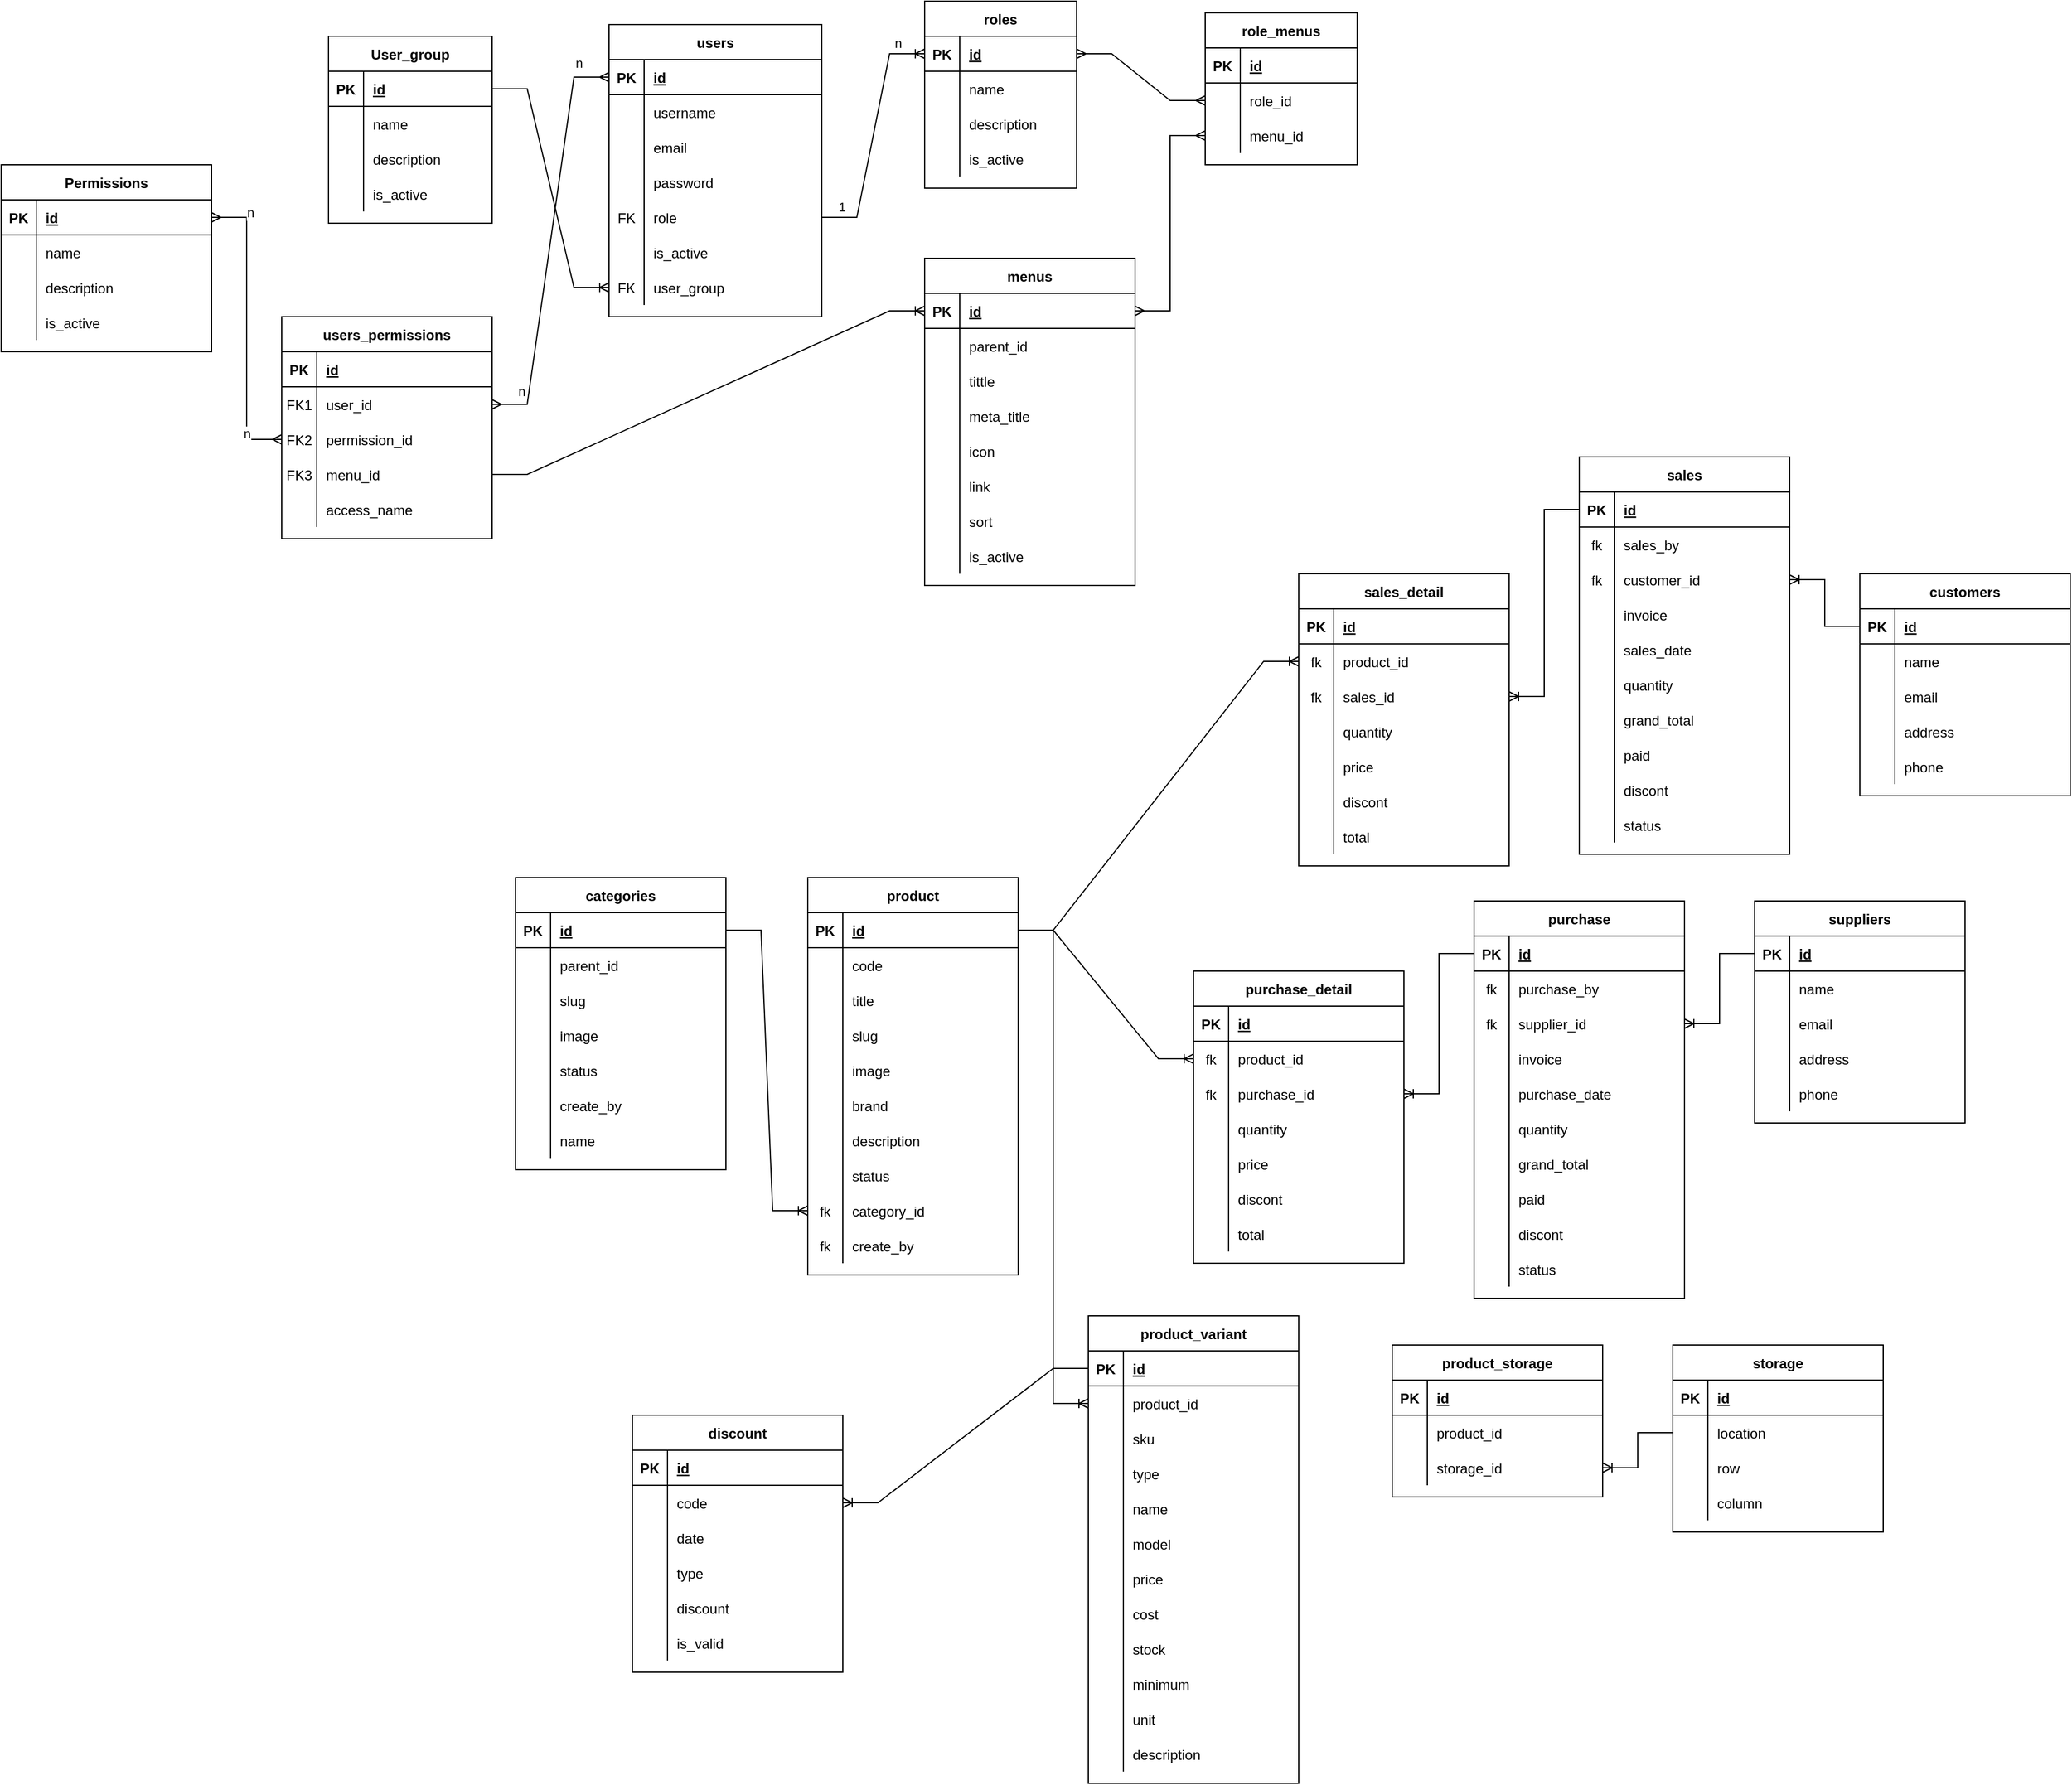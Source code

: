 <mxfile version="20.0.1" type="device"><diagram name="Page-1" id="9f46799a-70d6-7492-0946-bef42562c5a5"><mxGraphModel dx="1863" dy="1403" grid="1" gridSize="10" guides="1" tooltips="1" connect="1" arrows="1" fold="1" page="1" pageScale="1" pageWidth="1100" pageHeight="850" background="none" math="0" shadow="0"><root><mxCell id="0"/><mxCell id="1" parent="0"/><mxCell id="gjiK0IqyBHOLAQnxa3Q0-8" value="users" style="shape=table;startSize=30;container=1;collapsible=1;childLayout=tableLayout;fixedRows=1;rowLines=0;fontStyle=1;align=center;resizeLast=1;" parent="1" vertex="1"><mxGeometry x="560" y="60" width="182" height="250" as="geometry"><mxRectangle x="560" y="60" width="70" height="30" as="alternateBounds"/></mxGeometry></mxCell><mxCell id="gjiK0IqyBHOLAQnxa3Q0-9" value="" style="shape=tableRow;horizontal=0;startSize=0;swimlaneHead=0;swimlaneBody=0;fillColor=none;collapsible=0;dropTarget=0;points=[[0,0.5],[1,0.5]];portConstraint=eastwest;top=0;left=0;right=0;bottom=1;" parent="gjiK0IqyBHOLAQnxa3Q0-8" vertex="1"><mxGeometry y="30" width="182" height="30" as="geometry"/></mxCell><mxCell id="gjiK0IqyBHOLAQnxa3Q0-10" value="PK" style="shape=partialRectangle;connectable=0;fillColor=none;top=0;left=0;bottom=0;right=0;fontStyle=1;overflow=hidden;" parent="gjiK0IqyBHOLAQnxa3Q0-9" vertex="1"><mxGeometry width="30" height="30" as="geometry"><mxRectangle width="30" height="30" as="alternateBounds"/></mxGeometry></mxCell><mxCell id="gjiK0IqyBHOLAQnxa3Q0-11" value="id" style="shape=partialRectangle;connectable=0;fillColor=none;top=0;left=0;bottom=0;right=0;align=left;spacingLeft=6;fontStyle=5;overflow=hidden;" parent="gjiK0IqyBHOLAQnxa3Q0-9" vertex="1"><mxGeometry x="30" width="152" height="30" as="geometry"><mxRectangle width="152" height="30" as="alternateBounds"/></mxGeometry></mxCell><mxCell id="gjiK0IqyBHOLAQnxa3Q0-12" value="" style="shape=tableRow;horizontal=0;startSize=0;swimlaneHead=0;swimlaneBody=0;fillColor=none;collapsible=0;dropTarget=0;points=[[0,0.5],[1,0.5]];portConstraint=eastwest;top=0;left=0;right=0;bottom=0;" parent="gjiK0IqyBHOLAQnxa3Q0-8" vertex="1"><mxGeometry y="60" width="182" height="30" as="geometry"/></mxCell><mxCell id="gjiK0IqyBHOLAQnxa3Q0-13" value="" style="shape=partialRectangle;connectable=0;fillColor=none;top=0;left=0;bottom=0;right=0;editable=1;overflow=hidden;" parent="gjiK0IqyBHOLAQnxa3Q0-12" vertex="1"><mxGeometry width="30" height="30" as="geometry"><mxRectangle width="30" height="30" as="alternateBounds"/></mxGeometry></mxCell><mxCell id="gjiK0IqyBHOLAQnxa3Q0-14" value="username" style="shape=partialRectangle;connectable=0;fillColor=none;top=0;left=0;bottom=0;right=0;align=left;spacingLeft=6;overflow=hidden;" parent="gjiK0IqyBHOLAQnxa3Q0-12" vertex="1"><mxGeometry x="30" width="152" height="30" as="geometry"><mxRectangle width="152" height="30" as="alternateBounds"/></mxGeometry></mxCell><mxCell id="gjiK0IqyBHOLAQnxa3Q0-15" value="" style="shape=tableRow;horizontal=0;startSize=0;swimlaneHead=0;swimlaneBody=0;fillColor=none;collapsible=0;dropTarget=0;points=[[0,0.5],[1,0.5]];portConstraint=eastwest;top=0;left=0;right=0;bottom=0;" parent="gjiK0IqyBHOLAQnxa3Q0-8" vertex="1"><mxGeometry y="90" width="182" height="30" as="geometry"/></mxCell><mxCell id="gjiK0IqyBHOLAQnxa3Q0-16" value="" style="shape=partialRectangle;connectable=0;fillColor=none;top=0;left=0;bottom=0;right=0;editable=1;overflow=hidden;" parent="gjiK0IqyBHOLAQnxa3Q0-15" vertex="1"><mxGeometry width="30" height="30" as="geometry"><mxRectangle width="30" height="30" as="alternateBounds"/></mxGeometry></mxCell><mxCell id="gjiK0IqyBHOLAQnxa3Q0-17" value="email" style="shape=partialRectangle;connectable=0;fillColor=none;top=0;left=0;bottom=0;right=0;align=left;spacingLeft=6;overflow=hidden;" parent="gjiK0IqyBHOLAQnxa3Q0-15" vertex="1"><mxGeometry x="30" width="152" height="30" as="geometry"><mxRectangle width="152" height="30" as="alternateBounds"/></mxGeometry></mxCell><mxCell id="gjiK0IqyBHOLAQnxa3Q0-18" value="" style="shape=tableRow;horizontal=0;startSize=0;swimlaneHead=0;swimlaneBody=0;fillColor=none;collapsible=0;dropTarget=0;points=[[0,0.5],[1,0.5]];portConstraint=eastwest;top=0;left=0;right=0;bottom=0;" parent="gjiK0IqyBHOLAQnxa3Q0-8" vertex="1"><mxGeometry y="120" width="182" height="30" as="geometry"/></mxCell><mxCell id="gjiK0IqyBHOLAQnxa3Q0-19" value="" style="shape=partialRectangle;connectable=0;fillColor=none;top=0;left=0;bottom=0;right=0;editable=1;overflow=hidden;" parent="gjiK0IqyBHOLAQnxa3Q0-18" vertex="1"><mxGeometry width="30" height="30" as="geometry"><mxRectangle width="30" height="30" as="alternateBounds"/></mxGeometry></mxCell><mxCell id="gjiK0IqyBHOLAQnxa3Q0-20" value="password" style="shape=partialRectangle;connectable=0;fillColor=none;top=0;left=0;bottom=0;right=0;align=left;spacingLeft=6;overflow=hidden;" parent="gjiK0IqyBHOLAQnxa3Q0-18" vertex="1"><mxGeometry x="30" width="152" height="30" as="geometry"><mxRectangle width="152" height="30" as="alternateBounds"/></mxGeometry></mxCell><mxCell id="gjiK0IqyBHOLAQnxa3Q0-90" value="" style="shape=tableRow;horizontal=0;startSize=0;swimlaneHead=0;swimlaneBody=0;fillColor=none;collapsible=0;dropTarget=0;points=[[0,0.5],[1,0.5]];portConstraint=eastwest;top=0;left=0;right=0;bottom=0;" parent="gjiK0IqyBHOLAQnxa3Q0-8" vertex="1"><mxGeometry y="150" width="182" height="30" as="geometry"/></mxCell><mxCell id="gjiK0IqyBHOLAQnxa3Q0-91" value="FK" style="shape=partialRectangle;connectable=0;fillColor=none;top=0;left=0;bottom=0;right=0;editable=1;overflow=hidden;" parent="gjiK0IqyBHOLAQnxa3Q0-90" vertex="1"><mxGeometry width="30" height="30" as="geometry"><mxRectangle width="30" height="30" as="alternateBounds"/></mxGeometry></mxCell><mxCell id="gjiK0IqyBHOLAQnxa3Q0-92" value="role" style="shape=partialRectangle;connectable=0;fillColor=none;top=0;left=0;bottom=0;right=0;align=left;spacingLeft=6;overflow=hidden;" parent="gjiK0IqyBHOLAQnxa3Q0-90" vertex="1"><mxGeometry x="30" width="152" height="30" as="geometry"><mxRectangle width="152" height="30" as="alternateBounds"/></mxGeometry></mxCell><mxCell id="gjiK0IqyBHOLAQnxa3Q0-158" value="" style="shape=tableRow;horizontal=0;startSize=0;swimlaneHead=0;swimlaneBody=0;fillColor=none;collapsible=0;dropTarget=0;points=[[0,0.5],[1,0.5]];portConstraint=eastwest;top=0;left=0;right=0;bottom=0;" parent="gjiK0IqyBHOLAQnxa3Q0-8" vertex="1"><mxGeometry y="180" width="182" height="30" as="geometry"/></mxCell><mxCell id="gjiK0IqyBHOLAQnxa3Q0-159" value="" style="shape=partialRectangle;connectable=0;fillColor=none;top=0;left=0;bottom=0;right=0;editable=1;overflow=hidden;" parent="gjiK0IqyBHOLAQnxa3Q0-158" vertex="1"><mxGeometry width="30" height="30" as="geometry"><mxRectangle width="30" height="30" as="alternateBounds"/></mxGeometry></mxCell><mxCell id="gjiK0IqyBHOLAQnxa3Q0-160" value="is_active" style="shape=partialRectangle;connectable=0;fillColor=none;top=0;left=0;bottom=0;right=0;align=left;spacingLeft=6;overflow=hidden;" parent="gjiK0IqyBHOLAQnxa3Q0-158" vertex="1"><mxGeometry x="30" width="152" height="30" as="geometry"><mxRectangle width="152" height="30" as="alternateBounds"/></mxGeometry></mxCell><mxCell id="gjiK0IqyBHOLAQnxa3Q0-161" value="" style="shape=tableRow;horizontal=0;startSize=0;swimlaneHead=0;swimlaneBody=0;fillColor=none;collapsible=0;dropTarget=0;points=[[0,0.5],[1,0.5]];portConstraint=eastwest;top=0;left=0;right=0;bottom=0;" parent="gjiK0IqyBHOLAQnxa3Q0-8" vertex="1"><mxGeometry y="210" width="182" height="30" as="geometry"/></mxCell><mxCell id="gjiK0IqyBHOLAQnxa3Q0-162" value="FK" style="shape=partialRectangle;connectable=0;fillColor=none;top=0;left=0;bottom=0;right=0;editable=1;overflow=hidden;" parent="gjiK0IqyBHOLAQnxa3Q0-161" vertex="1"><mxGeometry width="30" height="30" as="geometry"><mxRectangle width="30" height="30" as="alternateBounds"/></mxGeometry></mxCell><mxCell id="gjiK0IqyBHOLAQnxa3Q0-163" value="user_group" style="shape=partialRectangle;connectable=0;fillColor=none;top=0;left=0;bottom=0;right=0;align=left;spacingLeft=6;overflow=hidden;" parent="gjiK0IqyBHOLAQnxa3Q0-161" vertex="1"><mxGeometry x="30" width="152" height="30" as="geometry"><mxRectangle width="152" height="30" as="alternateBounds"/></mxGeometry></mxCell><mxCell id="gjiK0IqyBHOLAQnxa3Q0-21" value="roles" style="shape=table;startSize=30;container=1;collapsible=1;childLayout=tableLayout;fixedRows=1;rowLines=0;fontStyle=1;align=center;resizeLast=1;" parent="1" vertex="1"><mxGeometry x="830" y="40" width="130" height="160" as="geometry"><mxRectangle x="230" y="230" width="70" height="30" as="alternateBounds"/></mxGeometry></mxCell><mxCell id="gjiK0IqyBHOLAQnxa3Q0-22" value="" style="shape=tableRow;horizontal=0;startSize=0;swimlaneHead=0;swimlaneBody=0;fillColor=none;collapsible=0;dropTarget=0;points=[[0,0.5],[1,0.5]];portConstraint=eastwest;top=0;left=0;right=0;bottom=1;" parent="gjiK0IqyBHOLAQnxa3Q0-21" vertex="1"><mxGeometry y="30" width="130" height="30" as="geometry"/></mxCell><mxCell id="gjiK0IqyBHOLAQnxa3Q0-23" value="PK" style="shape=partialRectangle;connectable=0;fillColor=none;top=0;left=0;bottom=0;right=0;fontStyle=1;overflow=hidden;" parent="gjiK0IqyBHOLAQnxa3Q0-22" vertex="1"><mxGeometry width="30" height="30" as="geometry"><mxRectangle width="30" height="30" as="alternateBounds"/></mxGeometry></mxCell><mxCell id="gjiK0IqyBHOLAQnxa3Q0-24" value="id" style="shape=partialRectangle;connectable=0;fillColor=none;top=0;left=0;bottom=0;right=0;align=left;spacingLeft=6;fontStyle=5;overflow=hidden;" parent="gjiK0IqyBHOLAQnxa3Q0-22" vertex="1"><mxGeometry x="30" width="100" height="30" as="geometry"><mxRectangle width="100" height="30" as="alternateBounds"/></mxGeometry></mxCell><mxCell id="gjiK0IqyBHOLAQnxa3Q0-25" value="" style="shape=tableRow;horizontal=0;startSize=0;swimlaneHead=0;swimlaneBody=0;fillColor=none;collapsible=0;dropTarget=0;points=[[0,0.5],[1,0.5]];portConstraint=eastwest;top=0;left=0;right=0;bottom=0;" parent="gjiK0IqyBHOLAQnxa3Q0-21" vertex="1"><mxGeometry y="60" width="130" height="30" as="geometry"/></mxCell><mxCell id="gjiK0IqyBHOLAQnxa3Q0-26" value="" style="shape=partialRectangle;connectable=0;fillColor=none;top=0;left=0;bottom=0;right=0;editable=1;overflow=hidden;" parent="gjiK0IqyBHOLAQnxa3Q0-25" vertex="1"><mxGeometry width="30" height="30" as="geometry"><mxRectangle width="30" height="30" as="alternateBounds"/></mxGeometry></mxCell><mxCell id="gjiK0IqyBHOLAQnxa3Q0-27" value="name" style="shape=partialRectangle;connectable=0;fillColor=none;top=0;left=0;bottom=0;right=0;align=left;spacingLeft=6;overflow=hidden;" parent="gjiK0IqyBHOLAQnxa3Q0-25" vertex="1"><mxGeometry x="30" width="100" height="30" as="geometry"><mxRectangle width="100" height="30" as="alternateBounds"/></mxGeometry></mxCell><mxCell id="gjiK0IqyBHOLAQnxa3Q0-28" value="" style="shape=tableRow;horizontal=0;startSize=0;swimlaneHead=0;swimlaneBody=0;fillColor=none;collapsible=0;dropTarget=0;points=[[0,0.5],[1,0.5]];portConstraint=eastwest;top=0;left=0;right=0;bottom=0;" parent="gjiK0IqyBHOLAQnxa3Q0-21" vertex="1"><mxGeometry y="90" width="130" height="30" as="geometry"/></mxCell><mxCell id="gjiK0IqyBHOLAQnxa3Q0-29" value="" style="shape=partialRectangle;connectable=0;fillColor=none;top=0;left=0;bottom=0;right=0;editable=1;overflow=hidden;" parent="gjiK0IqyBHOLAQnxa3Q0-28" vertex="1"><mxGeometry width="30" height="30" as="geometry"><mxRectangle width="30" height="30" as="alternateBounds"/></mxGeometry></mxCell><mxCell id="gjiK0IqyBHOLAQnxa3Q0-30" value="description" style="shape=partialRectangle;connectable=0;fillColor=none;top=0;left=0;bottom=0;right=0;align=left;spacingLeft=6;overflow=hidden;" parent="gjiK0IqyBHOLAQnxa3Q0-28" vertex="1"><mxGeometry x="30" width="100" height="30" as="geometry"><mxRectangle width="100" height="30" as="alternateBounds"/></mxGeometry></mxCell><mxCell id="gjiK0IqyBHOLAQnxa3Q0-31" value="" style="shape=tableRow;horizontal=0;startSize=0;swimlaneHead=0;swimlaneBody=0;fillColor=none;collapsible=0;dropTarget=0;points=[[0,0.5],[1,0.5]];portConstraint=eastwest;top=0;left=0;right=0;bottom=0;" parent="gjiK0IqyBHOLAQnxa3Q0-21" vertex="1"><mxGeometry y="120" width="130" height="30" as="geometry"/></mxCell><mxCell id="gjiK0IqyBHOLAQnxa3Q0-32" value="" style="shape=partialRectangle;connectable=0;fillColor=none;top=0;left=0;bottom=0;right=0;editable=1;overflow=hidden;" parent="gjiK0IqyBHOLAQnxa3Q0-31" vertex="1"><mxGeometry width="30" height="30" as="geometry"><mxRectangle width="30" height="30" as="alternateBounds"/></mxGeometry></mxCell><mxCell id="gjiK0IqyBHOLAQnxa3Q0-33" value="is_active" style="shape=partialRectangle;connectable=0;fillColor=none;top=0;left=0;bottom=0;right=0;align=left;spacingLeft=6;overflow=hidden;" parent="gjiK0IqyBHOLAQnxa3Q0-31" vertex="1"><mxGeometry x="30" width="100" height="30" as="geometry"><mxRectangle width="100" height="30" as="alternateBounds"/></mxGeometry></mxCell><mxCell id="gjiK0IqyBHOLAQnxa3Q0-34" value="Permissions" style="shape=table;startSize=30;container=1;collapsible=1;childLayout=tableLayout;fixedRows=1;rowLines=0;fontStyle=1;align=center;resizeLast=1;" parent="1" vertex="1"><mxGeometry x="40" y="180" width="180" height="160" as="geometry"><mxRectangle x="430" y="230" width="120" height="30" as="alternateBounds"/></mxGeometry></mxCell><mxCell id="gjiK0IqyBHOLAQnxa3Q0-35" value="" style="shape=tableRow;horizontal=0;startSize=0;swimlaneHead=0;swimlaneBody=0;fillColor=none;collapsible=0;dropTarget=0;points=[[0,0.5],[1,0.5]];portConstraint=eastwest;top=0;left=0;right=0;bottom=1;" parent="gjiK0IqyBHOLAQnxa3Q0-34" vertex="1"><mxGeometry y="30" width="180" height="30" as="geometry"/></mxCell><mxCell id="gjiK0IqyBHOLAQnxa3Q0-36" value="PK" style="shape=partialRectangle;connectable=0;fillColor=none;top=0;left=0;bottom=0;right=0;fontStyle=1;overflow=hidden;" parent="gjiK0IqyBHOLAQnxa3Q0-35" vertex="1"><mxGeometry width="30" height="30" as="geometry"><mxRectangle width="30" height="30" as="alternateBounds"/></mxGeometry></mxCell><mxCell id="gjiK0IqyBHOLAQnxa3Q0-37" value="id" style="shape=partialRectangle;connectable=0;fillColor=none;top=0;left=0;bottom=0;right=0;align=left;spacingLeft=6;fontStyle=5;overflow=hidden;" parent="gjiK0IqyBHOLAQnxa3Q0-35" vertex="1"><mxGeometry x="30" width="150" height="30" as="geometry"><mxRectangle width="150" height="30" as="alternateBounds"/></mxGeometry></mxCell><mxCell id="gjiK0IqyBHOLAQnxa3Q0-38" value="" style="shape=tableRow;horizontal=0;startSize=0;swimlaneHead=0;swimlaneBody=0;fillColor=none;collapsible=0;dropTarget=0;points=[[0,0.5],[1,0.5]];portConstraint=eastwest;top=0;left=0;right=0;bottom=0;" parent="gjiK0IqyBHOLAQnxa3Q0-34" vertex="1"><mxGeometry y="60" width="180" height="30" as="geometry"/></mxCell><mxCell id="gjiK0IqyBHOLAQnxa3Q0-39" value="" style="shape=partialRectangle;connectable=0;fillColor=none;top=0;left=0;bottom=0;right=0;editable=1;overflow=hidden;" parent="gjiK0IqyBHOLAQnxa3Q0-38" vertex="1"><mxGeometry width="30" height="30" as="geometry"><mxRectangle width="30" height="30" as="alternateBounds"/></mxGeometry></mxCell><mxCell id="gjiK0IqyBHOLAQnxa3Q0-40" value="name" style="shape=partialRectangle;connectable=0;fillColor=none;top=0;left=0;bottom=0;right=0;align=left;spacingLeft=6;overflow=hidden;" parent="gjiK0IqyBHOLAQnxa3Q0-38" vertex="1"><mxGeometry x="30" width="150" height="30" as="geometry"><mxRectangle width="150" height="30" as="alternateBounds"/></mxGeometry></mxCell><mxCell id="gjiK0IqyBHOLAQnxa3Q0-41" value="" style="shape=tableRow;horizontal=0;startSize=0;swimlaneHead=0;swimlaneBody=0;fillColor=none;collapsible=0;dropTarget=0;points=[[0,0.5],[1,0.5]];portConstraint=eastwest;top=0;left=0;right=0;bottom=0;" parent="gjiK0IqyBHOLAQnxa3Q0-34" vertex="1"><mxGeometry y="90" width="180" height="30" as="geometry"/></mxCell><mxCell id="gjiK0IqyBHOLAQnxa3Q0-42" value="" style="shape=partialRectangle;connectable=0;fillColor=none;top=0;left=0;bottom=0;right=0;editable=1;overflow=hidden;" parent="gjiK0IqyBHOLAQnxa3Q0-41" vertex="1"><mxGeometry width="30" height="30" as="geometry"><mxRectangle width="30" height="30" as="alternateBounds"/></mxGeometry></mxCell><mxCell id="gjiK0IqyBHOLAQnxa3Q0-43" value="description" style="shape=partialRectangle;connectable=0;fillColor=none;top=0;left=0;bottom=0;right=0;align=left;spacingLeft=6;overflow=hidden;" parent="gjiK0IqyBHOLAQnxa3Q0-41" vertex="1"><mxGeometry x="30" width="150" height="30" as="geometry"><mxRectangle width="150" height="30" as="alternateBounds"/></mxGeometry></mxCell><mxCell id="gjiK0IqyBHOLAQnxa3Q0-44" value="" style="shape=tableRow;horizontal=0;startSize=0;swimlaneHead=0;swimlaneBody=0;fillColor=none;collapsible=0;dropTarget=0;points=[[0,0.5],[1,0.5]];portConstraint=eastwest;top=0;left=0;right=0;bottom=0;" parent="gjiK0IqyBHOLAQnxa3Q0-34" vertex="1"><mxGeometry y="120" width="180" height="30" as="geometry"/></mxCell><mxCell id="gjiK0IqyBHOLAQnxa3Q0-45" value="" style="shape=partialRectangle;connectable=0;fillColor=none;top=0;left=0;bottom=0;right=0;editable=1;overflow=hidden;" parent="gjiK0IqyBHOLAQnxa3Q0-44" vertex="1"><mxGeometry width="30" height="30" as="geometry"><mxRectangle width="30" height="30" as="alternateBounds"/></mxGeometry></mxCell><mxCell id="gjiK0IqyBHOLAQnxa3Q0-46" value="is_active" style="shape=partialRectangle;connectable=0;fillColor=none;top=0;left=0;bottom=0;right=0;align=left;spacingLeft=6;overflow=hidden;" parent="gjiK0IqyBHOLAQnxa3Q0-44" vertex="1"><mxGeometry x="30" width="150" height="30" as="geometry"><mxRectangle width="150" height="30" as="alternateBounds"/></mxGeometry></mxCell><mxCell id="gjiK0IqyBHOLAQnxa3Q0-47" value="menus" style="shape=table;startSize=30;container=1;collapsible=1;childLayout=tableLayout;fixedRows=1;rowLines=0;fontStyle=1;align=center;resizeLast=1;" parent="1" vertex="1"><mxGeometry x="830" y="260" width="180" height="280" as="geometry"><mxRectangle x="730" y="230" width="120" height="30" as="alternateBounds"/></mxGeometry></mxCell><mxCell id="gjiK0IqyBHOLAQnxa3Q0-48" value="" style="shape=tableRow;horizontal=0;startSize=0;swimlaneHead=0;swimlaneBody=0;fillColor=none;collapsible=0;dropTarget=0;points=[[0,0.5],[1,0.5]];portConstraint=eastwest;top=0;left=0;right=0;bottom=1;" parent="gjiK0IqyBHOLAQnxa3Q0-47" vertex="1"><mxGeometry y="30" width="180" height="30" as="geometry"/></mxCell><mxCell id="gjiK0IqyBHOLAQnxa3Q0-49" value="PK" style="shape=partialRectangle;connectable=0;fillColor=none;top=0;left=0;bottom=0;right=0;fontStyle=1;overflow=hidden;" parent="gjiK0IqyBHOLAQnxa3Q0-48" vertex="1"><mxGeometry width="30" height="30" as="geometry"><mxRectangle width="30" height="30" as="alternateBounds"/></mxGeometry></mxCell><mxCell id="gjiK0IqyBHOLAQnxa3Q0-50" value="id" style="shape=partialRectangle;connectable=0;fillColor=none;top=0;left=0;bottom=0;right=0;align=left;spacingLeft=6;fontStyle=5;overflow=hidden;" parent="gjiK0IqyBHOLAQnxa3Q0-48" vertex="1"><mxGeometry x="30" width="150" height="30" as="geometry"><mxRectangle width="150" height="30" as="alternateBounds"/></mxGeometry></mxCell><mxCell id="gjiK0IqyBHOLAQnxa3Q0-51" value="" style="shape=tableRow;horizontal=0;startSize=0;swimlaneHead=0;swimlaneBody=0;fillColor=none;collapsible=0;dropTarget=0;points=[[0,0.5],[1,0.5]];portConstraint=eastwest;top=0;left=0;right=0;bottom=0;" parent="gjiK0IqyBHOLAQnxa3Q0-47" vertex="1"><mxGeometry y="60" width="180" height="30" as="geometry"/></mxCell><mxCell id="gjiK0IqyBHOLAQnxa3Q0-52" value="" style="shape=partialRectangle;connectable=0;fillColor=none;top=0;left=0;bottom=0;right=0;editable=1;overflow=hidden;" parent="gjiK0IqyBHOLAQnxa3Q0-51" vertex="1"><mxGeometry width="30" height="30" as="geometry"><mxRectangle width="30" height="30" as="alternateBounds"/></mxGeometry></mxCell><mxCell id="gjiK0IqyBHOLAQnxa3Q0-53" value="parent_id" style="shape=partialRectangle;connectable=0;fillColor=none;top=0;left=0;bottom=0;right=0;align=left;spacingLeft=6;overflow=hidden;" parent="gjiK0IqyBHOLAQnxa3Q0-51" vertex="1"><mxGeometry x="30" width="150" height="30" as="geometry"><mxRectangle width="150" height="30" as="alternateBounds"/></mxGeometry></mxCell><mxCell id="gjiK0IqyBHOLAQnxa3Q0-54" value="" style="shape=tableRow;horizontal=0;startSize=0;swimlaneHead=0;swimlaneBody=0;fillColor=none;collapsible=0;dropTarget=0;points=[[0,0.5],[1,0.5]];portConstraint=eastwest;top=0;left=0;right=0;bottom=0;" parent="gjiK0IqyBHOLAQnxa3Q0-47" vertex="1"><mxGeometry y="90" width="180" height="30" as="geometry"/></mxCell><mxCell id="gjiK0IqyBHOLAQnxa3Q0-55" value="" style="shape=partialRectangle;connectable=0;fillColor=none;top=0;left=0;bottom=0;right=0;editable=1;overflow=hidden;" parent="gjiK0IqyBHOLAQnxa3Q0-54" vertex="1"><mxGeometry width="30" height="30" as="geometry"><mxRectangle width="30" height="30" as="alternateBounds"/></mxGeometry></mxCell><mxCell id="gjiK0IqyBHOLAQnxa3Q0-56" value="tittle" style="shape=partialRectangle;connectable=0;fillColor=none;top=0;left=0;bottom=0;right=0;align=left;spacingLeft=6;overflow=hidden;" parent="gjiK0IqyBHOLAQnxa3Q0-54" vertex="1"><mxGeometry x="30" width="150" height="30" as="geometry"><mxRectangle width="150" height="30" as="alternateBounds"/></mxGeometry></mxCell><mxCell id="gjiK0IqyBHOLAQnxa3Q0-57" value="" style="shape=tableRow;horizontal=0;startSize=0;swimlaneHead=0;swimlaneBody=0;fillColor=none;collapsible=0;dropTarget=0;points=[[0,0.5],[1,0.5]];portConstraint=eastwest;top=0;left=0;right=0;bottom=0;" parent="gjiK0IqyBHOLAQnxa3Q0-47" vertex="1"><mxGeometry y="120" width="180" height="30" as="geometry"/></mxCell><mxCell id="gjiK0IqyBHOLAQnxa3Q0-58" value="" style="shape=partialRectangle;connectable=0;fillColor=none;top=0;left=0;bottom=0;right=0;editable=1;overflow=hidden;" parent="gjiK0IqyBHOLAQnxa3Q0-57" vertex="1"><mxGeometry width="30" height="30" as="geometry"><mxRectangle width="30" height="30" as="alternateBounds"/></mxGeometry></mxCell><mxCell id="gjiK0IqyBHOLAQnxa3Q0-59" value="meta_title" style="shape=partialRectangle;connectable=0;fillColor=none;top=0;left=0;bottom=0;right=0;align=left;spacingLeft=6;overflow=hidden;" parent="gjiK0IqyBHOLAQnxa3Q0-57" vertex="1"><mxGeometry x="30" width="150" height="30" as="geometry"><mxRectangle width="150" height="30" as="alternateBounds"/></mxGeometry></mxCell><mxCell id="gjiK0IqyBHOLAQnxa3Q0-78" value="" style="shape=tableRow;horizontal=0;startSize=0;swimlaneHead=0;swimlaneBody=0;fillColor=none;collapsible=0;dropTarget=0;points=[[0,0.5],[1,0.5]];portConstraint=eastwest;top=0;left=0;right=0;bottom=0;" parent="gjiK0IqyBHOLAQnxa3Q0-47" vertex="1"><mxGeometry y="150" width="180" height="30" as="geometry"/></mxCell><mxCell id="gjiK0IqyBHOLAQnxa3Q0-79" value="" style="shape=partialRectangle;connectable=0;fillColor=none;top=0;left=0;bottom=0;right=0;editable=1;overflow=hidden;" parent="gjiK0IqyBHOLAQnxa3Q0-78" vertex="1"><mxGeometry width="30" height="30" as="geometry"><mxRectangle width="30" height="30" as="alternateBounds"/></mxGeometry></mxCell><mxCell id="gjiK0IqyBHOLAQnxa3Q0-80" value="icon" style="shape=partialRectangle;connectable=0;fillColor=none;top=0;left=0;bottom=0;right=0;align=left;spacingLeft=6;overflow=hidden;" parent="gjiK0IqyBHOLAQnxa3Q0-78" vertex="1"><mxGeometry x="30" width="150" height="30" as="geometry"><mxRectangle width="150" height="30" as="alternateBounds"/></mxGeometry></mxCell><mxCell id="gjiK0IqyBHOLAQnxa3Q0-81" value="" style="shape=tableRow;horizontal=0;startSize=0;swimlaneHead=0;swimlaneBody=0;fillColor=none;collapsible=0;dropTarget=0;points=[[0,0.5],[1,0.5]];portConstraint=eastwest;top=0;left=0;right=0;bottom=0;" parent="gjiK0IqyBHOLAQnxa3Q0-47" vertex="1"><mxGeometry y="180" width="180" height="30" as="geometry"/></mxCell><mxCell id="gjiK0IqyBHOLAQnxa3Q0-82" value="" style="shape=partialRectangle;connectable=0;fillColor=none;top=0;left=0;bottom=0;right=0;editable=1;overflow=hidden;" parent="gjiK0IqyBHOLAQnxa3Q0-81" vertex="1"><mxGeometry width="30" height="30" as="geometry"><mxRectangle width="30" height="30" as="alternateBounds"/></mxGeometry></mxCell><mxCell id="gjiK0IqyBHOLAQnxa3Q0-83" value="link" style="shape=partialRectangle;connectable=0;fillColor=none;top=0;left=0;bottom=0;right=0;align=left;spacingLeft=6;overflow=hidden;" parent="gjiK0IqyBHOLAQnxa3Q0-81" vertex="1"><mxGeometry x="30" width="150" height="30" as="geometry"><mxRectangle width="150" height="30" as="alternateBounds"/></mxGeometry></mxCell><mxCell id="gjiK0IqyBHOLAQnxa3Q0-84" value="" style="shape=tableRow;horizontal=0;startSize=0;swimlaneHead=0;swimlaneBody=0;fillColor=none;collapsible=0;dropTarget=0;points=[[0,0.5],[1,0.5]];portConstraint=eastwest;top=0;left=0;right=0;bottom=0;" parent="gjiK0IqyBHOLAQnxa3Q0-47" vertex="1"><mxGeometry y="210" width="180" height="30" as="geometry"/></mxCell><mxCell id="gjiK0IqyBHOLAQnxa3Q0-85" value="" style="shape=partialRectangle;connectable=0;fillColor=none;top=0;left=0;bottom=0;right=0;editable=1;overflow=hidden;" parent="gjiK0IqyBHOLAQnxa3Q0-84" vertex="1"><mxGeometry width="30" height="30" as="geometry"><mxRectangle width="30" height="30" as="alternateBounds"/></mxGeometry></mxCell><mxCell id="gjiK0IqyBHOLAQnxa3Q0-86" value="sort" style="shape=partialRectangle;connectable=0;fillColor=none;top=0;left=0;bottom=0;right=0;align=left;spacingLeft=6;overflow=hidden;" parent="gjiK0IqyBHOLAQnxa3Q0-84" vertex="1"><mxGeometry x="30" width="150" height="30" as="geometry"><mxRectangle width="150" height="30" as="alternateBounds"/></mxGeometry></mxCell><mxCell id="gjiK0IqyBHOLAQnxa3Q0-87" value="" style="shape=tableRow;horizontal=0;startSize=0;swimlaneHead=0;swimlaneBody=0;fillColor=none;collapsible=0;dropTarget=0;points=[[0,0.5],[1,0.5]];portConstraint=eastwest;top=0;left=0;right=0;bottom=0;" parent="gjiK0IqyBHOLAQnxa3Q0-47" vertex="1"><mxGeometry y="240" width="180" height="30" as="geometry"/></mxCell><mxCell id="gjiK0IqyBHOLAQnxa3Q0-88" value="" style="shape=partialRectangle;connectable=0;fillColor=none;top=0;left=0;bottom=0;right=0;editable=1;overflow=hidden;" parent="gjiK0IqyBHOLAQnxa3Q0-87" vertex="1"><mxGeometry width="30" height="30" as="geometry"><mxRectangle width="30" height="30" as="alternateBounds"/></mxGeometry></mxCell><mxCell id="gjiK0IqyBHOLAQnxa3Q0-89" value="is_active" style="shape=partialRectangle;connectable=0;fillColor=none;top=0;left=0;bottom=0;right=0;align=left;spacingLeft=6;overflow=hidden;" parent="gjiK0IqyBHOLAQnxa3Q0-87" vertex="1"><mxGeometry x="30" width="150" height="30" as="geometry"><mxRectangle width="150" height="30" as="alternateBounds"/></mxGeometry></mxCell><mxCell id="gjiK0IqyBHOLAQnxa3Q0-60" value="User_group" style="shape=table;startSize=30;container=1;collapsible=1;childLayout=tableLayout;fixedRows=1;rowLines=0;fontStyle=1;align=center;resizeLast=1;" parent="1" vertex="1"><mxGeometry x="320" y="70" width="140" height="160" as="geometry"><mxRectangle x="70" y="100" width="110" height="30" as="alternateBounds"/></mxGeometry></mxCell><mxCell id="gjiK0IqyBHOLAQnxa3Q0-61" value="" style="shape=tableRow;horizontal=0;startSize=0;swimlaneHead=0;swimlaneBody=0;fillColor=none;collapsible=0;dropTarget=0;points=[[0,0.5],[1,0.5]];portConstraint=eastwest;top=0;left=0;right=0;bottom=1;" parent="gjiK0IqyBHOLAQnxa3Q0-60" vertex="1"><mxGeometry y="30" width="140" height="30" as="geometry"/></mxCell><mxCell id="gjiK0IqyBHOLAQnxa3Q0-62" value="PK" style="shape=partialRectangle;connectable=0;fillColor=none;top=0;left=0;bottom=0;right=0;fontStyle=1;overflow=hidden;" parent="gjiK0IqyBHOLAQnxa3Q0-61" vertex="1"><mxGeometry width="30" height="30" as="geometry"><mxRectangle width="30" height="30" as="alternateBounds"/></mxGeometry></mxCell><mxCell id="gjiK0IqyBHOLAQnxa3Q0-63" value="id" style="shape=partialRectangle;connectable=0;fillColor=none;top=0;left=0;bottom=0;right=0;align=left;spacingLeft=6;fontStyle=5;overflow=hidden;" parent="gjiK0IqyBHOLAQnxa3Q0-61" vertex="1"><mxGeometry x="30" width="110" height="30" as="geometry"><mxRectangle width="110" height="30" as="alternateBounds"/></mxGeometry></mxCell><mxCell id="gjiK0IqyBHOLAQnxa3Q0-64" value="" style="shape=tableRow;horizontal=0;startSize=0;swimlaneHead=0;swimlaneBody=0;fillColor=none;collapsible=0;dropTarget=0;points=[[0,0.5],[1,0.5]];portConstraint=eastwest;top=0;left=0;right=0;bottom=0;" parent="gjiK0IqyBHOLAQnxa3Q0-60" vertex="1"><mxGeometry y="60" width="140" height="30" as="geometry"/></mxCell><mxCell id="gjiK0IqyBHOLAQnxa3Q0-65" value="" style="shape=partialRectangle;connectable=0;fillColor=none;top=0;left=0;bottom=0;right=0;editable=1;overflow=hidden;" parent="gjiK0IqyBHOLAQnxa3Q0-64" vertex="1"><mxGeometry width="30" height="30" as="geometry"><mxRectangle width="30" height="30" as="alternateBounds"/></mxGeometry></mxCell><mxCell id="gjiK0IqyBHOLAQnxa3Q0-66" value="name" style="shape=partialRectangle;connectable=0;fillColor=none;top=0;left=0;bottom=0;right=0;align=left;spacingLeft=6;overflow=hidden;" parent="gjiK0IqyBHOLAQnxa3Q0-64" vertex="1"><mxGeometry x="30" width="110" height="30" as="geometry"><mxRectangle width="110" height="30" as="alternateBounds"/></mxGeometry></mxCell><mxCell id="gjiK0IqyBHOLAQnxa3Q0-67" value="" style="shape=tableRow;horizontal=0;startSize=0;swimlaneHead=0;swimlaneBody=0;fillColor=none;collapsible=0;dropTarget=0;points=[[0,0.5],[1,0.5]];portConstraint=eastwest;top=0;left=0;right=0;bottom=0;" parent="gjiK0IqyBHOLAQnxa3Q0-60" vertex="1"><mxGeometry y="90" width="140" height="30" as="geometry"/></mxCell><mxCell id="gjiK0IqyBHOLAQnxa3Q0-68" value="" style="shape=partialRectangle;connectable=0;fillColor=none;top=0;left=0;bottom=0;right=0;editable=1;overflow=hidden;" parent="gjiK0IqyBHOLAQnxa3Q0-67" vertex="1"><mxGeometry width="30" height="30" as="geometry"><mxRectangle width="30" height="30" as="alternateBounds"/></mxGeometry></mxCell><mxCell id="gjiK0IqyBHOLAQnxa3Q0-69" value="description" style="shape=partialRectangle;connectable=0;fillColor=none;top=0;left=0;bottom=0;right=0;align=left;spacingLeft=6;overflow=hidden;" parent="gjiK0IqyBHOLAQnxa3Q0-67" vertex="1"><mxGeometry x="30" width="110" height="30" as="geometry"><mxRectangle width="110" height="30" as="alternateBounds"/></mxGeometry></mxCell><mxCell id="gjiK0IqyBHOLAQnxa3Q0-70" value="" style="shape=tableRow;horizontal=0;startSize=0;swimlaneHead=0;swimlaneBody=0;fillColor=none;collapsible=0;dropTarget=0;points=[[0,0.5],[1,0.5]];portConstraint=eastwest;top=0;left=0;right=0;bottom=0;" parent="gjiK0IqyBHOLAQnxa3Q0-60" vertex="1"><mxGeometry y="120" width="140" height="30" as="geometry"/></mxCell><mxCell id="gjiK0IqyBHOLAQnxa3Q0-71" value="" style="shape=partialRectangle;connectable=0;fillColor=none;top=0;left=0;bottom=0;right=0;editable=1;overflow=hidden;" parent="gjiK0IqyBHOLAQnxa3Q0-70" vertex="1"><mxGeometry width="30" height="30" as="geometry"><mxRectangle width="30" height="30" as="alternateBounds"/></mxGeometry></mxCell><mxCell id="gjiK0IqyBHOLAQnxa3Q0-72" value="is_active" style="shape=partialRectangle;connectable=0;fillColor=none;top=0;left=0;bottom=0;right=0;align=left;spacingLeft=6;overflow=hidden;" parent="gjiK0IqyBHOLAQnxa3Q0-70" vertex="1"><mxGeometry x="30" width="110" height="30" as="geometry"><mxRectangle width="110" height="30" as="alternateBounds"/></mxGeometry></mxCell><mxCell id="gjiK0IqyBHOLAQnxa3Q0-94" value="" style="edgeStyle=entityRelationEdgeStyle;fontSize=12;html=1;endArrow=ERoneToMany;rounded=0;entryX=0;entryY=0.5;entryDx=0;entryDy=0;exitX=1;exitY=0.5;exitDx=0;exitDy=0;" parent="1" source="gjiK0IqyBHOLAQnxa3Q0-90" target="gjiK0IqyBHOLAQnxa3Q0-22" edge="1"><mxGeometry width="100" height="100" relative="1" as="geometry"><mxPoint x="550" y="210" as="sourcePoint"/><mxPoint x="650" y="110" as="targetPoint"/></mxGeometry></mxCell><mxCell id="gjiK0IqyBHOLAQnxa3Q0-95" value="1" style="edgeLabel;html=1;align=center;verticalAlign=middle;resizable=0;points=[];" parent="gjiK0IqyBHOLAQnxa3Q0-94" vertex="1" connectable="0"><mxGeometry x="-0.796" relative="1" as="geometry"><mxPoint x="-4" y="-9" as="offset"/></mxGeometry></mxCell><mxCell id="gjiK0IqyBHOLAQnxa3Q0-96" value="n" style="edgeLabel;html=1;align=center;verticalAlign=middle;resizable=0;points=[];" parent="gjiK0IqyBHOLAQnxa3Q0-94" vertex="1" connectable="0"><mxGeometry x="0.768" y="-2" relative="1" as="geometry"><mxPoint y="-11" as="offset"/></mxGeometry></mxCell><mxCell id="gjiK0IqyBHOLAQnxa3Q0-97" value="users_permissions" style="shape=table;startSize=30;container=1;collapsible=1;childLayout=tableLayout;fixedRows=1;rowLines=0;fontStyle=1;align=center;resizeLast=1;" parent="1" vertex="1"><mxGeometry x="280" y="310" width="180" height="190" as="geometry"><mxRectangle x="430" y="230" width="120" height="30" as="alternateBounds"/></mxGeometry></mxCell><mxCell id="gjiK0IqyBHOLAQnxa3Q0-98" value="" style="shape=tableRow;horizontal=0;startSize=0;swimlaneHead=0;swimlaneBody=0;fillColor=none;collapsible=0;dropTarget=0;points=[[0,0.5],[1,0.5]];portConstraint=eastwest;top=0;left=0;right=0;bottom=1;" parent="gjiK0IqyBHOLAQnxa3Q0-97" vertex="1"><mxGeometry y="30" width="180" height="30" as="geometry"/></mxCell><mxCell id="gjiK0IqyBHOLAQnxa3Q0-99" value="PK" style="shape=partialRectangle;connectable=0;fillColor=none;top=0;left=0;bottom=0;right=0;fontStyle=1;overflow=hidden;" parent="gjiK0IqyBHOLAQnxa3Q0-98" vertex="1"><mxGeometry width="30" height="30" as="geometry"><mxRectangle width="30" height="30" as="alternateBounds"/></mxGeometry></mxCell><mxCell id="gjiK0IqyBHOLAQnxa3Q0-100" value="id" style="shape=partialRectangle;connectable=0;fillColor=none;top=0;left=0;bottom=0;right=0;align=left;spacingLeft=6;fontStyle=5;overflow=hidden;" parent="gjiK0IqyBHOLAQnxa3Q0-98" vertex="1"><mxGeometry x="30" width="150" height="30" as="geometry"><mxRectangle width="150" height="30" as="alternateBounds"/></mxGeometry></mxCell><mxCell id="gjiK0IqyBHOLAQnxa3Q0-101" value="" style="shape=tableRow;horizontal=0;startSize=0;swimlaneHead=0;swimlaneBody=0;fillColor=none;collapsible=0;dropTarget=0;points=[[0,0.5],[1,0.5]];portConstraint=eastwest;top=0;left=0;right=0;bottom=0;" parent="gjiK0IqyBHOLAQnxa3Q0-97" vertex="1"><mxGeometry y="60" width="180" height="30" as="geometry"/></mxCell><mxCell id="gjiK0IqyBHOLAQnxa3Q0-102" value="FK1" style="shape=partialRectangle;connectable=0;fillColor=none;top=0;left=0;bottom=0;right=0;editable=1;overflow=hidden;" parent="gjiK0IqyBHOLAQnxa3Q0-101" vertex="1"><mxGeometry width="30" height="30" as="geometry"><mxRectangle width="30" height="30" as="alternateBounds"/></mxGeometry></mxCell><mxCell id="gjiK0IqyBHOLAQnxa3Q0-103" value="user_id" style="shape=partialRectangle;connectable=0;fillColor=none;top=0;left=0;bottom=0;right=0;align=left;spacingLeft=6;overflow=hidden;" parent="gjiK0IqyBHOLAQnxa3Q0-101" vertex="1"><mxGeometry x="30" width="150" height="30" as="geometry"><mxRectangle width="150" height="30" as="alternateBounds"/></mxGeometry></mxCell><mxCell id="gjiK0IqyBHOLAQnxa3Q0-104" value="" style="shape=tableRow;horizontal=0;startSize=0;swimlaneHead=0;swimlaneBody=0;fillColor=none;collapsible=0;dropTarget=0;points=[[0,0.5],[1,0.5]];portConstraint=eastwest;top=0;left=0;right=0;bottom=0;" parent="gjiK0IqyBHOLAQnxa3Q0-97" vertex="1"><mxGeometry y="90" width="180" height="30" as="geometry"/></mxCell><mxCell id="gjiK0IqyBHOLAQnxa3Q0-105" value="FK2" style="shape=partialRectangle;connectable=0;fillColor=none;top=0;left=0;bottom=0;right=0;editable=1;overflow=hidden;" parent="gjiK0IqyBHOLAQnxa3Q0-104" vertex="1"><mxGeometry width="30" height="30" as="geometry"><mxRectangle width="30" height="30" as="alternateBounds"/></mxGeometry></mxCell><mxCell id="gjiK0IqyBHOLAQnxa3Q0-106" value="permission_id" style="shape=partialRectangle;connectable=0;fillColor=none;top=0;left=0;bottom=0;right=0;align=left;spacingLeft=6;overflow=hidden;" parent="gjiK0IqyBHOLAQnxa3Q0-104" vertex="1"><mxGeometry x="30" width="150" height="30" as="geometry"><mxRectangle width="150" height="30" as="alternateBounds"/></mxGeometry></mxCell><mxCell id="gjiK0IqyBHOLAQnxa3Q0-165" value="" style="shape=tableRow;horizontal=0;startSize=0;swimlaneHead=0;swimlaneBody=0;fillColor=none;collapsible=0;dropTarget=0;points=[[0,0.5],[1,0.5]];portConstraint=eastwest;top=0;left=0;right=0;bottom=0;" parent="gjiK0IqyBHOLAQnxa3Q0-97" vertex="1"><mxGeometry y="120" width="180" height="30" as="geometry"/></mxCell><mxCell id="gjiK0IqyBHOLAQnxa3Q0-166" value="FK3" style="shape=partialRectangle;connectable=0;fillColor=none;top=0;left=0;bottom=0;right=0;editable=1;overflow=hidden;" parent="gjiK0IqyBHOLAQnxa3Q0-165" vertex="1"><mxGeometry width="30" height="30" as="geometry"><mxRectangle width="30" height="30" as="alternateBounds"/></mxGeometry></mxCell><mxCell id="gjiK0IqyBHOLAQnxa3Q0-167" value="menu_id" style="shape=partialRectangle;connectable=0;fillColor=none;top=0;left=0;bottom=0;right=0;align=left;spacingLeft=6;overflow=hidden;" parent="gjiK0IqyBHOLAQnxa3Q0-165" vertex="1"><mxGeometry x="30" width="150" height="30" as="geometry"><mxRectangle width="150" height="30" as="alternateBounds"/></mxGeometry></mxCell><mxCell id="gjiK0IqyBHOLAQnxa3Q0-168" value="" style="shape=tableRow;horizontal=0;startSize=0;swimlaneHead=0;swimlaneBody=0;fillColor=none;collapsible=0;dropTarget=0;points=[[0,0.5],[1,0.5]];portConstraint=eastwest;top=0;left=0;right=0;bottom=0;" parent="gjiK0IqyBHOLAQnxa3Q0-97" vertex="1"><mxGeometry y="150" width="180" height="30" as="geometry"/></mxCell><mxCell id="gjiK0IqyBHOLAQnxa3Q0-169" value="" style="shape=partialRectangle;connectable=0;fillColor=none;top=0;left=0;bottom=0;right=0;editable=1;overflow=hidden;" parent="gjiK0IqyBHOLAQnxa3Q0-168" vertex="1"><mxGeometry width="30" height="30" as="geometry"><mxRectangle width="30" height="30" as="alternateBounds"/></mxGeometry></mxCell><mxCell id="gjiK0IqyBHOLAQnxa3Q0-170" value="access_name" style="shape=partialRectangle;connectable=0;fillColor=none;top=0;left=0;bottom=0;right=0;align=left;spacingLeft=6;overflow=hidden;" parent="gjiK0IqyBHOLAQnxa3Q0-168" vertex="1"><mxGeometry x="30" width="150" height="30" as="geometry"><mxRectangle width="150" height="30" as="alternateBounds"/></mxGeometry></mxCell><mxCell id="gjiK0IqyBHOLAQnxa3Q0-110" value="" style="edgeStyle=entityRelationEdgeStyle;fontSize=12;html=1;endArrow=ERmany;startArrow=ERmany;rounded=0;exitX=0;exitY=0.5;exitDx=0;exitDy=0;" parent="1" source="gjiK0IqyBHOLAQnxa3Q0-104" target="gjiK0IqyBHOLAQnxa3Q0-35" edge="1"><mxGeometry width="100" height="100" relative="1" as="geometry"><mxPoint x="520" y="350" as="sourcePoint"/><mxPoint x="620" y="250" as="targetPoint"/></mxGeometry></mxCell><mxCell id="gjiK0IqyBHOLAQnxa3Q0-152" value="n" style="edgeLabel;html=1;align=center;verticalAlign=middle;resizable=0;points=[];" parent="gjiK0IqyBHOLAQnxa3Q0-110" vertex="1" connectable="0"><mxGeometry x="-0.636" relative="1" as="geometry"><mxPoint y="10" as="offset"/></mxGeometry></mxCell><mxCell id="gjiK0IqyBHOLAQnxa3Q0-153" value="n" style="edgeLabel;html=1;align=center;verticalAlign=middle;resizable=0;points=[];" parent="gjiK0IqyBHOLAQnxa3Q0-110" vertex="1" connectable="0"><mxGeometry x="0.712" y="-3" relative="1" as="geometry"><mxPoint y="-10" as="offset"/></mxGeometry></mxCell><mxCell id="gjiK0IqyBHOLAQnxa3Q0-111" value="" style="edgeStyle=entityRelationEdgeStyle;fontSize=12;html=1;endArrow=ERmany;startArrow=ERmany;rounded=0;entryX=0;entryY=0.5;entryDx=0;entryDy=0;" parent="1" source="gjiK0IqyBHOLAQnxa3Q0-101" target="gjiK0IqyBHOLAQnxa3Q0-9" edge="1"><mxGeometry width="100" height="100" relative="1" as="geometry"><mxPoint x="260" y="270" as="sourcePoint"/><mxPoint x="590" y="285" as="targetPoint"/></mxGeometry></mxCell><mxCell id="gjiK0IqyBHOLAQnxa3Q0-150" value="n" style="edgeLabel;html=1;align=center;verticalAlign=middle;resizable=0;points=[];" parent="gjiK0IqyBHOLAQnxa3Q0-111" vertex="1" connectable="0"><mxGeometry x="0.845" y="-1" relative="1" as="geometry"><mxPoint y="-13" as="offset"/></mxGeometry></mxCell><mxCell id="gjiK0IqyBHOLAQnxa3Q0-151" value="n" style="edgeLabel;html=1;align=center;verticalAlign=middle;resizable=0;points=[];" parent="gjiK0IqyBHOLAQnxa3Q0-111" vertex="1" connectable="0"><mxGeometry x="-0.856" y="1" relative="1" as="geometry"><mxPoint y="-10" as="offset"/></mxGeometry></mxCell><mxCell id="gjiK0IqyBHOLAQnxa3Q0-137" value="role_menus" style="shape=table;startSize=30;container=1;collapsible=1;childLayout=tableLayout;fixedRows=1;rowLines=0;fontStyle=1;align=center;resizeLast=1;" parent="1" vertex="1"><mxGeometry x="1070" y="50" width="130" height="130" as="geometry"><mxRectangle x="230" y="230" width="70" height="30" as="alternateBounds"/></mxGeometry></mxCell><mxCell id="gjiK0IqyBHOLAQnxa3Q0-138" value="" style="shape=tableRow;horizontal=0;startSize=0;swimlaneHead=0;swimlaneBody=0;fillColor=none;collapsible=0;dropTarget=0;points=[[0,0.5],[1,0.5]];portConstraint=eastwest;top=0;left=0;right=0;bottom=1;" parent="gjiK0IqyBHOLAQnxa3Q0-137" vertex="1"><mxGeometry y="30" width="130" height="30" as="geometry"/></mxCell><mxCell id="gjiK0IqyBHOLAQnxa3Q0-139" value="PK" style="shape=partialRectangle;connectable=0;fillColor=none;top=0;left=0;bottom=0;right=0;fontStyle=1;overflow=hidden;" parent="gjiK0IqyBHOLAQnxa3Q0-138" vertex="1"><mxGeometry width="30" height="30" as="geometry"><mxRectangle width="30" height="30" as="alternateBounds"/></mxGeometry></mxCell><mxCell id="gjiK0IqyBHOLAQnxa3Q0-140" value="id" style="shape=partialRectangle;connectable=0;fillColor=none;top=0;left=0;bottom=0;right=0;align=left;spacingLeft=6;fontStyle=5;overflow=hidden;" parent="gjiK0IqyBHOLAQnxa3Q0-138" vertex="1"><mxGeometry x="30" width="100" height="30" as="geometry"><mxRectangle width="100" height="30" as="alternateBounds"/></mxGeometry></mxCell><mxCell id="gjiK0IqyBHOLAQnxa3Q0-141" value="" style="shape=tableRow;horizontal=0;startSize=0;swimlaneHead=0;swimlaneBody=0;fillColor=none;collapsible=0;dropTarget=0;points=[[0,0.5],[1,0.5]];portConstraint=eastwest;top=0;left=0;right=0;bottom=0;" parent="gjiK0IqyBHOLAQnxa3Q0-137" vertex="1"><mxGeometry y="60" width="130" height="30" as="geometry"/></mxCell><mxCell id="gjiK0IqyBHOLAQnxa3Q0-142" value="" style="shape=partialRectangle;connectable=0;fillColor=none;top=0;left=0;bottom=0;right=0;editable=1;overflow=hidden;" parent="gjiK0IqyBHOLAQnxa3Q0-141" vertex="1"><mxGeometry width="30" height="30" as="geometry"><mxRectangle width="30" height="30" as="alternateBounds"/></mxGeometry></mxCell><mxCell id="gjiK0IqyBHOLAQnxa3Q0-143" value="role_id" style="shape=partialRectangle;connectable=0;fillColor=none;top=0;left=0;bottom=0;right=0;align=left;spacingLeft=6;overflow=hidden;" parent="gjiK0IqyBHOLAQnxa3Q0-141" vertex="1"><mxGeometry x="30" width="100" height="30" as="geometry"><mxRectangle width="100" height="30" as="alternateBounds"/></mxGeometry></mxCell><mxCell id="gjiK0IqyBHOLAQnxa3Q0-144" value="" style="shape=tableRow;horizontal=0;startSize=0;swimlaneHead=0;swimlaneBody=0;fillColor=none;collapsible=0;dropTarget=0;points=[[0,0.5],[1,0.5]];portConstraint=eastwest;top=0;left=0;right=0;bottom=0;" parent="gjiK0IqyBHOLAQnxa3Q0-137" vertex="1"><mxGeometry y="90" width="130" height="30" as="geometry"/></mxCell><mxCell id="gjiK0IqyBHOLAQnxa3Q0-145" value="" style="shape=partialRectangle;connectable=0;fillColor=none;top=0;left=0;bottom=0;right=0;editable=1;overflow=hidden;" parent="gjiK0IqyBHOLAQnxa3Q0-144" vertex="1"><mxGeometry width="30" height="30" as="geometry"><mxRectangle width="30" height="30" as="alternateBounds"/></mxGeometry></mxCell><mxCell id="gjiK0IqyBHOLAQnxa3Q0-146" value="menu_id" style="shape=partialRectangle;connectable=0;fillColor=none;top=0;left=0;bottom=0;right=0;align=left;spacingLeft=6;overflow=hidden;" parent="gjiK0IqyBHOLAQnxa3Q0-144" vertex="1"><mxGeometry x="30" width="100" height="30" as="geometry"><mxRectangle width="100" height="30" as="alternateBounds"/></mxGeometry></mxCell><mxCell id="gjiK0IqyBHOLAQnxa3Q0-155" value="" style="edgeStyle=entityRelationEdgeStyle;fontSize=12;html=1;endArrow=ERmany;startArrow=ERmany;rounded=0;exitX=0;exitY=0.5;exitDx=0;exitDy=0;" parent="1" source="gjiK0IqyBHOLAQnxa3Q0-144" target="gjiK0IqyBHOLAQnxa3Q0-48" edge="1"><mxGeometry width="100" height="100" relative="1" as="geometry"><mxPoint x="730" y="300" as="sourcePoint"/><mxPoint x="830" y="200" as="targetPoint"/></mxGeometry></mxCell><mxCell id="gjiK0IqyBHOLAQnxa3Q0-157" value="" style="edgeStyle=entityRelationEdgeStyle;fontSize=12;html=1;endArrow=ERmany;startArrow=ERmany;rounded=0;entryX=0;entryY=0.5;entryDx=0;entryDy=0;exitX=1;exitY=0.5;exitDx=0;exitDy=0;" parent="1" source="gjiK0IqyBHOLAQnxa3Q0-22" target="gjiK0IqyBHOLAQnxa3Q0-141" edge="1"><mxGeometry width="100" height="100" relative="1" as="geometry"><mxPoint x="730" y="230" as="sourcePoint"/><mxPoint x="830" y="130" as="targetPoint"/></mxGeometry></mxCell><mxCell id="gjiK0IqyBHOLAQnxa3Q0-164" value="" style="edgeStyle=entityRelationEdgeStyle;fontSize=12;html=1;endArrow=ERoneToMany;rounded=0;entryX=0;entryY=0.5;entryDx=0;entryDy=0;exitX=1;exitY=0.5;exitDx=0;exitDy=0;" parent="1" source="gjiK0IqyBHOLAQnxa3Q0-61" target="gjiK0IqyBHOLAQnxa3Q0-161" edge="1"><mxGeometry width="100" height="100" relative="1" as="geometry"><mxPoint x="610" y="190" as="sourcePoint"/><mxPoint x="710" y="90" as="targetPoint"/></mxGeometry></mxCell><mxCell id="gjiK0IqyBHOLAQnxa3Q0-171" value="" style="edgeStyle=entityRelationEdgeStyle;fontSize=12;html=1;endArrow=ERoneToMany;rounded=0;" parent="1" source="gjiK0IqyBHOLAQnxa3Q0-165" target="gjiK0IqyBHOLAQnxa3Q0-48" edge="1"><mxGeometry width="100" height="100" relative="1" as="geometry"><mxPoint x="720" y="360" as="sourcePoint"/><mxPoint x="820" y="260" as="targetPoint"/></mxGeometry></mxCell><mxCell id="j16iCdFzSkS7V2R2-_Wx-2" value="customers" style="shape=table;startSize=30;container=1;collapsible=1;childLayout=tableLayout;fixedRows=1;rowLines=0;fontStyle=1;align=center;resizeLast=1;" parent="1" vertex="1"><mxGeometry x="1630" y="530" width="180" height="190" as="geometry"/></mxCell><mxCell id="j16iCdFzSkS7V2R2-_Wx-3" value="" style="shape=tableRow;horizontal=0;startSize=0;swimlaneHead=0;swimlaneBody=0;fillColor=none;collapsible=0;dropTarget=0;points=[[0,0.5],[1,0.5]];portConstraint=eastwest;top=0;left=0;right=0;bottom=1;" parent="j16iCdFzSkS7V2R2-_Wx-2" vertex="1"><mxGeometry y="30" width="180" height="30" as="geometry"/></mxCell><mxCell id="j16iCdFzSkS7V2R2-_Wx-4" value="PK" style="shape=partialRectangle;connectable=0;fillColor=none;top=0;left=0;bottom=0;right=0;fontStyle=1;overflow=hidden;" parent="j16iCdFzSkS7V2R2-_Wx-3" vertex="1"><mxGeometry width="30" height="30" as="geometry"><mxRectangle width="30" height="30" as="alternateBounds"/></mxGeometry></mxCell><mxCell id="j16iCdFzSkS7V2R2-_Wx-5" value="id" style="shape=partialRectangle;connectable=0;fillColor=none;top=0;left=0;bottom=0;right=0;align=left;spacingLeft=6;fontStyle=5;overflow=hidden;" parent="j16iCdFzSkS7V2R2-_Wx-3" vertex="1"><mxGeometry x="30" width="150" height="30" as="geometry"><mxRectangle width="150" height="30" as="alternateBounds"/></mxGeometry></mxCell><mxCell id="j16iCdFzSkS7V2R2-_Wx-6" value="" style="shape=tableRow;horizontal=0;startSize=0;swimlaneHead=0;swimlaneBody=0;fillColor=none;collapsible=0;dropTarget=0;points=[[0,0.5],[1,0.5]];portConstraint=eastwest;top=0;left=0;right=0;bottom=0;" parent="j16iCdFzSkS7V2R2-_Wx-2" vertex="1"><mxGeometry y="60" width="180" height="30" as="geometry"/></mxCell><mxCell id="j16iCdFzSkS7V2R2-_Wx-7" value="" style="shape=partialRectangle;connectable=0;fillColor=none;top=0;left=0;bottom=0;right=0;editable=1;overflow=hidden;" parent="j16iCdFzSkS7V2R2-_Wx-6" vertex="1"><mxGeometry width="30" height="30" as="geometry"><mxRectangle width="30" height="30" as="alternateBounds"/></mxGeometry></mxCell><mxCell id="j16iCdFzSkS7V2R2-_Wx-8" value="name" style="shape=partialRectangle;connectable=0;fillColor=none;top=0;left=0;bottom=0;right=0;align=left;spacingLeft=6;overflow=hidden;" parent="j16iCdFzSkS7V2R2-_Wx-6" vertex="1"><mxGeometry x="30" width="150" height="30" as="geometry"><mxRectangle width="150" height="30" as="alternateBounds"/></mxGeometry></mxCell><mxCell id="j16iCdFzSkS7V2R2-_Wx-9" value="" style="shape=tableRow;horizontal=0;startSize=0;swimlaneHead=0;swimlaneBody=0;fillColor=none;collapsible=0;dropTarget=0;points=[[0,0.5],[1,0.5]];portConstraint=eastwest;top=0;left=0;right=0;bottom=0;" parent="j16iCdFzSkS7V2R2-_Wx-2" vertex="1"><mxGeometry y="90" width="180" height="30" as="geometry"/></mxCell><mxCell id="j16iCdFzSkS7V2R2-_Wx-10" value="" style="shape=partialRectangle;connectable=0;fillColor=none;top=0;left=0;bottom=0;right=0;editable=1;overflow=hidden;" parent="j16iCdFzSkS7V2R2-_Wx-9" vertex="1"><mxGeometry width="30" height="30" as="geometry"><mxRectangle width="30" height="30" as="alternateBounds"/></mxGeometry></mxCell><mxCell id="j16iCdFzSkS7V2R2-_Wx-11" value="email " style="shape=partialRectangle;connectable=0;fillColor=none;top=0;left=0;bottom=0;right=0;align=left;spacingLeft=6;overflow=hidden;" parent="j16iCdFzSkS7V2R2-_Wx-9" vertex="1"><mxGeometry x="30" width="150" height="30" as="geometry"><mxRectangle width="150" height="30" as="alternateBounds"/></mxGeometry></mxCell><mxCell id="j16iCdFzSkS7V2R2-_Wx-12" value="" style="shape=tableRow;horizontal=0;startSize=0;swimlaneHead=0;swimlaneBody=0;fillColor=none;collapsible=0;dropTarget=0;points=[[0,0.5],[1,0.5]];portConstraint=eastwest;top=0;left=0;right=0;bottom=0;" parent="j16iCdFzSkS7V2R2-_Wx-2" vertex="1"><mxGeometry y="120" width="180" height="30" as="geometry"/></mxCell><mxCell id="j16iCdFzSkS7V2R2-_Wx-13" value="" style="shape=partialRectangle;connectable=0;fillColor=none;top=0;left=0;bottom=0;right=0;editable=1;overflow=hidden;" parent="j16iCdFzSkS7V2R2-_Wx-12" vertex="1"><mxGeometry width="30" height="30" as="geometry"><mxRectangle width="30" height="30" as="alternateBounds"/></mxGeometry></mxCell><mxCell id="j16iCdFzSkS7V2R2-_Wx-14" value="address" style="shape=partialRectangle;connectable=0;fillColor=none;top=0;left=0;bottom=0;right=0;align=left;spacingLeft=6;overflow=hidden;" parent="j16iCdFzSkS7V2R2-_Wx-12" vertex="1"><mxGeometry x="30" width="150" height="30" as="geometry"><mxRectangle width="150" height="30" as="alternateBounds"/></mxGeometry></mxCell><mxCell id="j16iCdFzSkS7V2R2-_Wx-16" value="" style="shape=tableRow;horizontal=0;startSize=0;swimlaneHead=0;swimlaneBody=0;fillColor=none;collapsible=0;dropTarget=0;points=[[0,0.5],[1,0.5]];portConstraint=eastwest;top=0;left=0;right=0;bottom=0;" parent="j16iCdFzSkS7V2R2-_Wx-2" vertex="1"><mxGeometry y="150" width="180" height="30" as="geometry"/></mxCell><mxCell id="j16iCdFzSkS7V2R2-_Wx-17" value="" style="shape=partialRectangle;connectable=0;fillColor=none;top=0;left=0;bottom=0;right=0;editable=1;overflow=hidden;" parent="j16iCdFzSkS7V2R2-_Wx-16" vertex="1"><mxGeometry width="30" height="30" as="geometry"><mxRectangle width="30" height="30" as="alternateBounds"/></mxGeometry></mxCell><mxCell id="j16iCdFzSkS7V2R2-_Wx-18" value="phone" style="shape=partialRectangle;connectable=0;fillColor=none;top=0;left=0;bottom=0;right=0;align=left;spacingLeft=6;overflow=hidden;" parent="j16iCdFzSkS7V2R2-_Wx-16" vertex="1"><mxGeometry x="30" width="150" height="30" as="geometry"><mxRectangle width="150" height="30" as="alternateBounds"/></mxGeometry></mxCell><mxCell id="j16iCdFzSkS7V2R2-_Wx-19" value="suppliers" style="shape=table;startSize=30;container=1;collapsible=1;childLayout=tableLayout;fixedRows=1;rowLines=0;fontStyle=1;align=center;resizeLast=1;" parent="1" vertex="1"><mxGeometry x="1540" y="810" width="180" height="190" as="geometry"/></mxCell><mxCell id="j16iCdFzSkS7V2R2-_Wx-20" value="" style="shape=tableRow;horizontal=0;startSize=0;swimlaneHead=0;swimlaneBody=0;fillColor=none;collapsible=0;dropTarget=0;points=[[0,0.5],[1,0.5]];portConstraint=eastwest;top=0;left=0;right=0;bottom=1;" parent="j16iCdFzSkS7V2R2-_Wx-19" vertex="1"><mxGeometry y="30" width="180" height="30" as="geometry"/></mxCell><mxCell id="j16iCdFzSkS7V2R2-_Wx-21" value="PK" style="shape=partialRectangle;connectable=0;fillColor=none;top=0;left=0;bottom=0;right=0;fontStyle=1;overflow=hidden;" parent="j16iCdFzSkS7V2R2-_Wx-20" vertex="1"><mxGeometry width="30" height="30" as="geometry"><mxRectangle width="30" height="30" as="alternateBounds"/></mxGeometry></mxCell><mxCell id="j16iCdFzSkS7V2R2-_Wx-22" value="id" style="shape=partialRectangle;connectable=0;fillColor=none;top=0;left=0;bottom=0;right=0;align=left;spacingLeft=6;fontStyle=5;overflow=hidden;" parent="j16iCdFzSkS7V2R2-_Wx-20" vertex="1"><mxGeometry x="30" width="150" height="30" as="geometry"><mxRectangle width="150" height="30" as="alternateBounds"/></mxGeometry></mxCell><mxCell id="j16iCdFzSkS7V2R2-_Wx-23" value="" style="shape=tableRow;horizontal=0;startSize=0;swimlaneHead=0;swimlaneBody=0;fillColor=none;collapsible=0;dropTarget=0;points=[[0,0.5],[1,0.5]];portConstraint=eastwest;top=0;left=0;right=0;bottom=0;" parent="j16iCdFzSkS7V2R2-_Wx-19" vertex="1"><mxGeometry y="60" width="180" height="30" as="geometry"/></mxCell><mxCell id="j16iCdFzSkS7V2R2-_Wx-24" value="" style="shape=partialRectangle;connectable=0;fillColor=none;top=0;left=0;bottom=0;right=0;editable=1;overflow=hidden;" parent="j16iCdFzSkS7V2R2-_Wx-23" vertex="1"><mxGeometry width="30" height="30" as="geometry"><mxRectangle width="30" height="30" as="alternateBounds"/></mxGeometry></mxCell><mxCell id="j16iCdFzSkS7V2R2-_Wx-25" value="name" style="shape=partialRectangle;connectable=0;fillColor=none;top=0;left=0;bottom=0;right=0;align=left;spacingLeft=6;overflow=hidden;" parent="j16iCdFzSkS7V2R2-_Wx-23" vertex="1"><mxGeometry x="30" width="150" height="30" as="geometry"><mxRectangle width="150" height="30" as="alternateBounds"/></mxGeometry></mxCell><mxCell id="j16iCdFzSkS7V2R2-_Wx-26" value="" style="shape=tableRow;horizontal=0;startSize=0;swimlaneHead=0;swimlaneBody=0;fillColor=none;collapsible=0;dropTarget=0;points=[[0,0.5],[1,0.5]];portConstraint=eastwest;top=0;left=0;right=0;bottom=0;" parent="j16iCdFzSkS7V2R2-_Wx-19" vertex="1"><mxGeometry y="90" width="180" height="30" as="geometry"/></mxCell><mxCell id="j16iCdFzSkS7V2R2-_Wx-27" value="" style="shape=partialRectangle;connectable=0;fillColor=none;top=0;left=0;bottom=0;right=0;editable=1;overflow=hidden;" parent="j16iCdFzSkS7V2R2-_Wx-26" vertex="1"><mxGeometry width="30" height="30" as="geometry"><mxRectangle width="30" height="30" as="alternateBounds"/></mxGeometry></mxCell><mxCell id="j16iCdFzSkS7V2R2-_Wx-28" value="email " style="shape=partialRectangle;connectable=0;fillColor=none;top=0;left=0;bottom=0;right=0;align=left;spacingLeft=6;overflow=hidden;" parent="j16iCdFzSkS7V2R2-_Wx-26" vertex="1"><mxGeometry x="30" width="150" height="30" as="geometry"><mxRectangle width="150" height="30" as="alternateBounds"/></mxGeometry></mxCell><mxCell id="j16iCdFzSkS7V2R2-_Wx-29" value="" style="shape=tableRow;horizontal=0;startSize=0;swimlaneHead=0;swimlaneBody=0;fillColor=none;collapsible=0;dropTarget=0;points=[[0,0.5],[1,0.5]];portConstraint=eastwest;top=0;left=0;right=0;bottom=0;" parent="j16iCdFzSkS7V2R2-_Wx-19" vertex="1"><mxGeometry y="120" width="180" height="30" as="geometry"/></mxCell><mxCell id="j16iCdFzSkS7V2R2-_Wx-30" value="" style="shape=partialRectangle;connectable=0;fillColor=none;top=0;left=0;bottom=0;right=0;editable=1;overflow=hidden;" parent="j16iCdFzSkS7V2R2-_Wx-29" vertex="1"><mxGeometry width="30" height="30" as="geometry"><mxRectangle width="30" height="30" as="alternateBounds"/></mxGeometry></mxCell><mxCell id="j16iCdFzSkS7V2R2-_Wx-31" value="address" style="shape=partialRectangle;connectable=0;fillColor=none;top=0;left=0;bottom=0;right=0;align=left;spacingLeft=6;overflow=hidden;" parent="j16iCdFzSkS7V2R2-_Wx-29" vertex="1"><mxGeometry x="30" width="150" height="30" as="geometry"><mxRectangle width="150" height="30" as="alternateBounds"/></mxGeometry></mxCell><mxCell id="j16iCdFzSkS7V2R2-_Wx-32" value="" style="shape=tableRow;horizontal=0;startSize=0;swimlaneHead=0;swimlaneBody=0;fillColor=none;collapsible=0;dropTarget=0;points=[[0,0.5],[1,0.5]];portConstraint=eastwest;top=0;left=0;right=0;bottom=0;" parent="j16iCdFzSkS7V2R2-_Wx-19" vertex="1"><mxGeometry y="150" width="180" height="30" as="geometry"/></mxCell><mxCell id="j16iCdFzSkS7V2R2-_Wx-33" value="" style="shape=partialRectangle;connectable=0;fillColor=none;top=0;left=0;bottom=0;right=0;editable=1;overflow=hidden;" parent="j16iCdFzSkS7V2R2-_Wx-32" vertex="1"><mxGeometry width="30" height="30" as="geometry"><mxRectangle width="30" height="30" as="alternateBounds"/></mxGeometry></mxCell><mxCell id="j16iCdFzSkS7V2R2-_Wx-34" value="phone" style="shape=partialRectangle;connectable=0;fillColor=none;top=0;left=0;bottom=0;right=0;align=left;spacingLeft=6;overflow=hidden;" parent="j16iCdFzSkS7V2R2-_Wx-32" vertex="1"><mxGeometry x="30" width="150" height="30" as="geometry"><mxRectangle width="150" height="30" as="alternateBounds"/></mxGeometry></mxCell><mxCell id="j16iCdFzSkS7V2R2-_Wx-35" value="categories" style="shape=table;startSize=30;container=1;collapsible=1;childLayout=tableLayout;fixedRows=1;rowLines=0;fontStyle=1;align=center;resizeLast=1;" parent="1" vertex="1"><mxGeometry x="480" y="790" width="180" height="250" as="geometry"><mxRectangle x="510" y="590" width="100" height="30" as="alternateBounds"/></mxGeometry></mxCell><mxCell id="j16iCdFzSkS7V2R2-_Wx-36" value="" style="shape=tableRow;horizontal=0;startSize=0;swimlaneHead=0;swimlaneBody=0;fillColor=none;collapsible=0;dropTarget=0;points=[[0,0.5],[1,0.5]];portConstraint=eastwest;top=0;left=0;right=0;bottom=1;" parent="j16iCdFzSkS7V2R2-_Wx-35" vertex="1"><mxGeometry y="30" width="180" height="30" as="geometry"/></mxCell><mxCell id="j16iCdFzSkS7V2R2-_Wx-37" value="PK" style="shape=partialRectangle;connectable=0;fillColor=none;top=0;left=0;bottom=0;right=0;fontStyle=1;overflow=hidden;" parent="j16iCdFzSkS7V2R2-_Wx-36" vertex="1"><mxGeometry width="30" height="30" as="geometry"><mxRectangle width="30" height="30" as="alternateBounds"/></mxGeometry></mxCell><mxCell id="j16iCdFzSkS7V2R2-_Wx-38" value="id" style="shape=partialRectangle;connectable=0;fillColor=none;top=0;left=0;bottom=0;right=0;align=left;spacingLeft=6;fontStyle=5;overflow=hidden;" parent="j16iCdFzSkS7V2R2-_Wx-36" vertex="1"><mxGeometry x="30" width="150" height="30" as="geometry"><mxRectangle width="150" height="30" as="alternateBounds"/></mxGeometry></mxCell><mxCell id="j16iCdFzSkS7V2R2-_Wx-39" value="" style="shape=tableRow;horizontal=0;startSize=0;swimlaneHead=0;swimlaneBody=0;fillColor=none;collapsible=0;dropTarget=0;points=[[0,0.5],[1,0.5]];portConstraint=eastwest;top=0;left=0;right=0;bottom=0;" parent="j16iCdFzSkS7V2R2-_Wx-35" vertex="1"><mxGeometry y="60" width="180" height="30" as="geometry"/></mxCell><mxCell id="j16iCdFzSkS7V2R2-_Wx-40" value="" style="shape=partialRectangle;connectable=0;fillColor=none;top=0;left=0;bottom=0;right=0;editable=1;overflow=hidden;" parent="j16iCdFzSkS7V2R2-_Wx-39" vertex="1"><mxGeometry width="30" height="30" as="geometry"><mxRectangle width="30" height="30" as="alternateBounds"/></mxGeometry></mxCell><mxCell id="j16iCdFzSkS7V2R2-_Wx-41" value="parent_id" style="shape=partialRectangle;connectable=0;fillColor=none;top=0;left=0;bottom=0;right=0;align=left;spacingLeft=6;overflow=hidden;" parent="j16iCdFzSkS7V2R2-_Wx-39" vertex="1"><mxGeometry x="30" width="150" height="30" as="geometry"><mxRectangle width="150" height="30" as="alternateBounds"/></mxGeometry></mxCell><mxCell id="j16iCdFzSkS7V2R2-_Wx-42" value="" style="shape=tableRow;horizontal=0;startSize=0;swimlaneHead=0;swimlaneBody=0;fillColor=none;collapsible=0;dropTarget=0;points=[[0,0.5],[1,0.5]];portConstraint=eastwest;top=0;left=0;right=0;bottom=0;" parent="j16iCdFzSkS7V2R2-_Wx-35" vertex="1"><mxGeometry y="90" width="180" height="30" as="geometry"/></mxCell><mxCell id="j16iCdFzSkS7V2R2-_Wx-43" value="" style="shape=partialRectangle;connectable=0;fillColor=none;top=0;left=0;bottom=0;right=0;editable=1;overflow=hidden;" parent="j16iCdFzSkS7V2R2-_Wx-42" vertex="1"><mxGeometry width="30" height="30" as="geometry"><mxRectangle width="30" height="30" as="alternateBounds"/></mxGeometry></mxCell><mxCell id="j16iCdFzSkS7V2R2-_Wx-44" value="slug" style="shape=partialRectangle;connectable=0;fillColor=none;top=0;left=0;bottom=0;right=0;align=left;spacingLeft=6;overflow=hidden;" parent="j16iCdFzSkS7V2R2-_Wx-42" vertex="1"><mxGeometry x="30" width="150" height="30" as="geometry"><mxRectangle width="150" height="30" as="alternateBounds"/></mxGeometry></mxCell><mxCell id="j16iCdFzSkS7V2R2-_Wx-45" value="" style="shape=tableRow;horizontal=0;startSize=0;swimlaneHead=0;swimlaneBody=0;fillColor=none;collapsible=0;dropTarget=0;points=[[0,0.5],[1,0.5]];portConstraint=eastwest;top=0;left=0;right=0;bottom=0;" parent="j16iCdFzSkS7V2R2-_Wx-35" vertex="1"><mxGeometry y="120" width="180" height="30" as="geometry"/></mxCell><mxCell id="j16iCdFzSkS7V2R2-_Wx-46" value="" style="shape=partialRectangle;connectable=0;fillColor=none;top=0;left=0;bottom=0;right=0;editable=1;overflow=hidden;" parent="j16iCdFzSkS7V2R2-_Wx-45" vertex="1"><mxGeometry width="30" height="30" as="geometry"><mxRectangle width="30" height="30" as="alternateBounds"/></mxGeometry></mxCell><mxCell id="j16iCdFzSkS7V2R2-_Wx-47" value="image" style="shape=partialRectangle;connectable=0;fillColor=none;top=0;left=0;bottom=0;right=0;align=left;spacingLeft=6;overflow=hidden;" parent="j16iCdFzSkS7V2R2-_Wx-45" vertex="1"><mxGeometry x="30" width="150" height="30" as="geometry"><mxRectangle width="150" height="30" as="alternateBounds"/></mxGeometry></mxCell><mxCell id="j16iCdFzSkS7V2R2-_Wx-48" value="" style="shape=tableRow;horizontal=0;startSize=0;swimlaneHead=0;swimlaneBody=0;fillColor=none;collapsible=0;dropTarget=0;points=[[0,0.5],[1,0.5]];portConstraint=eastwest;top=0;left=0;right=0;bottom=0;" parent="j16iCdFzSkS7V2R2-_Wx-35" vertex="1"><mxGeometry y="150" width="180" height="30" as="geometry"/></mxCell><mxCell id="j16iCdFzSkS7V2R2-_Wx-49" value="" style="shape=partialRectangle;connectable=0;fillColor=none;top=0;left=0;bottom=0;right=0;editable=1;overflow=hidden;" parent="j16iCdFzSkS7V2R2-_Wx-48" vertex="1"><mxGeometry width="30" height="30" as="geometry"><mxRectangle width="30" height="30" as="alternateBounds"/></mxGeometry></mxCell><mxCell id="j16iCdFzSkS7V2R2-_Wx-50" value="status" style="shape=partialRectangle;connectable=0;fillColor=none;top=0;left=0;bottom=0;right=0;align=left;spacingLeft=6;overflow=hidden;" parent="j16iCdFzSkS7V2R2-_Wx-48" vertex="1"><mxGeometry x="30" width="150" height="30" as="geometry"><mxRectangle width="150" height="30" as="alternateBounds"/></mxGeometry></mxCell><mxCell id="j16iCdFzSkS7V2R2-_Wx-51" value="" style="shape=tableRow;horizontal=0;startSize=0;swimlaneHead=0;swimlaneBody=0;fillColor=none;collapsible=0;dropTarget=0;points=[[0,0.5],[1,0.5]];portConstraint=eastwest;top=0;left=0;right=0;bottom=0;" parent="j16iCdFzSkS7V2R2-_Wx-35" vertex="1"><mxGeometry y="180" width="180" height="30" as="geometry"/></mxCell><mxCell id="j16iCdFzSkS7V2R2-_Wx-52" value="" style="shape=partialRectangle;connectable=0;fillColor=none;top=0;left=0;bottom=0;right=0;editable=1;overflow=hidden;" parent="j16iCdFzSkS7V2R2-_Wx-51" vertex="1"><mxGeometry width="30" height="30" as="geometry"><mxRectangle width="30" height="30" as="alternateBounds"/></mxGeometry></mxCell><mxCell id="j16iCdFzSkS7V2R2-_Wx-53" value="create_by" style="shape=partialRectangle;connectable=0;fillColor=none;top=0;left=0;bottom=0;right=0;align=left;spacingLeft=6;overflow=hidden;" parent="j16iCdFzSkS7V2R2-_Wx-51" vertex="1"><mxGeometry x="30" width="150" height="30" as="geometry"><mxRectangle width="150" height="30" as="alternateBounds"/></mxGeometry></mxCell><mxCell id="j16iCdFzSkS7V2R2-_Wx-270" value="" style="shape=tableRow;horizontal=0;startSize=0;swimlaneHead=0;swimlaneBody=0;fillColor=none;collapsible=0;dropTarget=0;points=[[0,0.5],[1,0.5]];portConstraint=eastwest;top=0;left=0;right=0;bottom=0;" parent="j16iCdFzSkS7V2R2-_Wx-35" vertex="1"><mxGeometry y="210" width="180" height="30" as="geometry"/></mxCell><mxCell id="j16iCdFzSkS7V2R2-_Wx-271" value="" style="shape=partialRectangle;connectable=0;fillColor=none;top=0;left=0;bottom=0;right=0;editable=1;overflow=hidden;" parent="j16iCdFzSkS7V2R2-_Wx-270" vertex="1"><mxGeometry width="30" height="30" as="geometry"><mxRectangle width="30" height="30" as="alternateBounds"/></mxGeometry></mxCell><mxCell id="j16iCdFzSkS7V2R2-_Wx-272" value="name" style="shape=partialRectangle;connectable=0;fillColor=none;top=0;left=0;bottom=0;right=0;align=left;spacingLeft=6;overflow=hidden;" parent="j16iCdFzSkS7V2R2-_Wx-270" vertex="1"><mxGeometry x="30" width="150" height="30" as="geometry"><mxRectangle width="150" height="30" as="alternateBounds"/></mxGeometry></mxCell><mxCell id="j16iCdFzSkS7V2R2-_Wx-54" value="product" style="shape=table;startSize=30;container=1;collapsible=1;childLayout=tableLayout;fixedRows=1;rowLines=0;fontStyle=1;align=center;resizeLast=1;" parent="1" vertex="1"><mxGeometry x="730" y="790" width="180" height="340" as="geometry"><mxRectangle x="510" y="590" width="100" height="30" as="alternateBounds"/></mxGeometry></mxCell><mxCell id="j16iCdFzSkS7V2R2-_Wx-55" value="" style="shape=tableRow;horizontal=0;startSize=0;swimlaneHead=0;swimlaneBody=0;fillColor=none;collapsible=0;dropTarget=0;points=[[0,0.5],[1,0.5]];portConstraint=eastwest;top=0;left=0;right=0;bottom=1;" parent="j16iCdFzSkS7V2R2-_Wx-54" vertex="1"><mxGeometry y="30" width="180" height="30" as="geometry"/></mxCell><mxCell id="j16iCdFzSkS7V2R2-_Wx-56" value="PK" style="shape=partialRectangle;connectable=0;fillColor=none;top=0;left=0;bottom=0;right=0;fontStyle=1;overflow=hidden;" parent="j16iCdFzSkS7V2R2-_Wx-55" vertex="1"><mxGeometry width="30" height="30" as="geometry"><mxRectangle width="30" height="30" as="alternateBounds"/></mxGeometry></mxCell><mxCell id="j16iCdFzSkS7V2R2-_Wx-57" value="id" style="shape=partialRectangle;connectable=0;fillColor=none;top=0;left=0;bottom=0;right=0;align=left;spacingLeft=6;fontStyle=5;overflow=hidden;" parent="j16iCdFzSkS7V2R2-_Wx-55" vertex="1"><mxGeometry x="30" width="150" height="30" as="geometry"><mxRectangle width="150" height="30" as="alternateBounds"/></mxGeometry></mxCell><mxCell id="j16iCdFzSkS7V2R2-_Wx-58" value="" style="shape=tableRow;horizontal=0;startSize=0;swimlaneHead=0;swimlaneBody=0;fillColor=none;collapsible=0;dropTarget=0;points=[[0,0.5],[1,0.5]];portConstraint=eastwest;top=0;left=0;right=0;bottom=0;" parent="j16iCdFzSkS7V2R2-_Wx-54" vertex="1"><mxGeometry y="60" width="180" height="30" as="geometry"/></mxCell><mxCell id="j16iCdFzSkS7V2R2-_Wx-59" value="" style="shape=partialRectangle;connectable=0;fillColor=none;top=0;left=0;bottom=0;right=0;editable=1;overflow=hidden;" parent="j16iCdFzSkS7V2R2-_Wx-58" vertex="1"><mxGeometry width="30" height="30" as="geometry"><mxRectangle width="30" height="30" as="alternateBounds"/></mxGeometry></mxCell><mxCell id="j16iCdFzSkS7V2R2-_Wx-60" value="code" style="shape=partialRectangle;connectable=0;fillColor=none;top=0;left=0;bottom=0;right=0;align=left;spacingLeft=6;overflow=hidden;" parent="j16iCdFzSkS7V2R2-_Wx-58" vertex="1"><mxGeometry x="30" width="150" height="30" as="geometry"><mxRectangle width="150" height="30" as="alternateBounds"/></mxGeometry></mxCell><mxCell id="j16iCdFzSkS7V2R2-_Wx-61" value="" style="shape=tableRow;horizontal=0;startSize=0;swimlaneHead=0;swimlaneBody=0;fillColor=none;collapsible=0;dropTarget=0;points=[[0,0.5],[1,0.5]];portConstraint=eastwest;top=0;left=0;right=0;bottom=0;" parent="j16iCdFzSkS7V2R2-_Wx-54" vertex="1"><mxGeometry y="90" width="180" height="30" as="geometry"/></mxCell><mxCell id="j16iCdFzSkS7V2R2-_Wx-62" value="" style="shape=partialRectangle;connectable=0;fillColor=none;top=0;left=0;bottom=0;right=0;editable=1;overflow=hidden;" parent="j16iCdFzSkS7V2R2-_Wx-61" vertex="1"><mxGeometry width="30" height="30" as="geometry"><mxRectangle width="30" height="30" as="alternateBounds"/></mxGeometry></mxCell><mxCell id="j16iCdFzSkS7V2R2-_Wx-63" value="title" style="shape=partialRectangle;connectable=0;fillColor=none;top=0;left=0;bottom=0;right=0;align=left;spacingLeft=6;overflow=hidden;" parent="j16iCdFzSkS7V2R2-_Wx-61" vertex="1"><mxGeometry x="30" width="150" height="30" as="geometry"><mxRectangle width="150" height="30" as="alternateBounds"/></mxGeometry></mxCell><mxCell id="j16iCdFzSkS7V2R2-_Wx-64" value="" style="shape=tableRow;horizontal=0;startSize=0;swimlaneHead=0;swimlaneBody=0;fillColor=none;collapsible=0;dropTarget=0;points=[[0,0.5],[1,0.5]];portConstraint=eastwest;top=0;left=0;right=0;bottom=0;" parent="j16iCdFzSkS7V2R2-_Wx-54" vertex="1"><mxGeometry y="120" width="180" height="30" as="geometry"/></mxCell><mxCell id="j16iCdFzSkS7V2R2-_Wx-65" value="" style="shape=partialRectangle;connectable=0;fillColor=none;top=0;left=0;bottom=0;right=0;editable=1;overflow=hidden;" parent="j16iCdFzSkS7V2R2-_Wx-64" vertex="1"><mxGeometry width="30" height="30" as="geometry"><mxRectangle width="30" height="30" as="alternateBounds"/></mxGeometry></mxCell><mxCell id="j16iCdFzSkS7V2R2-_Wx-66" value="slug" style="shape=partialRectangle;connectable=0;fillColor=none;top=0;left=0;bottom=0;right=0;align=left;spacingLeft=6;overflow=hidden;" parent="j16iCdFzSkS7V2R2-_Wx-64" vertex="1"><mxGeometry x="30" width="150" height="30" as="geometry"><mxRectangle width="150" height="30" as="alternateBounds"/></mxGeometry></mxCell><mxCell id="j16iCdFzSkS7V2R2-_Wx-67" value="" style="shape=tableRow;horizontal=0;startSize=0;swimlaneHead=0;swimlaneBody=0;fillColor=none;collapsible=0;dropTarget=0;points=[[0,0.5],[1,0.5]];portConstraint=eastwest;top=0;left=0;right=0;bottom=0;" parent="j16iCdFzSkS7V2R2-_Wx-54" vertex="1"><mxGeometry y="150" width="180" height="30" as="geometry"/></mxCell><mxCell id="j16iCdFzSkS7V2R2-_Wx-68" value="" style="shape=partialRectangle;connectable=0;fillColor=none;top=0;left=0;bottom=0;right=0;editable=1;overflow=hidden;" parent="j16iCdFzSkS7V2R2-_Wx-67" vertex="1"><mxGeometry width="30" height="30" as="geometry"><mxRectangle width="30" height="30" as="alternateBounds"/></mxGeometry></mxCell><mxCell id="j16iCdFzSkS7V2R2-_Wx-69" value="image" style="shape=partialRectangle;connectable=0;fillColor=none;top=0;left=0;bottom=0;right=0;align=left;spacingLeft=6;overflow=hidden;" parent="j16iCdFzSkS7V2R2-_Wx-67" vertex="1"><mxGeometry x="30" width="150" height="30" as="geometry"><mxRectangle width="150" height="30" as="alternateBounds"/></mxGeometry></mxCell><mxCell id="j16iCdFzSkS7V2R2-_Wx-70" value="" style="shape=tableRow;horizontal=0;startSize=0;swimlaneHead=0;swimlaneBody=0;fillColor=none;collapsible=0;dropTarget=0;points=[[0,0.5],[1,0.5]];portConstraint=eastwest;top=0;left=0;right=0;bottom=0;" parent="j16iCdFzSkS7V2R2-_Wx-54" vertex="1"><mxGeometry y="180" width="180" height="30" as="geometry"/></mxCell><mxCell id="j16iCdFzSkS7V2R2-_Wx-71" value="" style="shape=partialRectangle;connectable=0;fillColor=none;top=0;left=0;bottom=0;right=0;editable=1;overflow=hidden;" parent="j16iCdFzSkS7V2R2-_Wx-70" vertex="1"><mxGeometry width="30" height="30" as="geometry"><mxRectangle width="30" height="30" as="alternateBounds"/></mxGeometry></mxCell><mxCell id="j16iCdFzSkS7V2R2-_Wx-72" value="brand" style="shape=partialRectangle;connectable=0;fillColor=none;top=0;left=0;bottom=0;right=0;align=left;spacingLeft=6;overflow=hidden;" parent="j16iCdFzSkS7V2R2-_Wx-70" vertex="1"><mxGeometry x="30" width="150" height="30" as="geometry"><mxRectangle width="150" height="30" as="alternateBounds"/></mxGeometry></mxCell><mxCell id="j16iCdFzSkS7V2R2-_Wx-79" value="" style="shape=tableRow;horizontal=0;startSize=0;swimlaneHead=0;swimlaneBody=0;fillColor=none;collapsible=0;dropTarget=0;points=[[0,0.5],[1,0.5]];portConstraint=eastwest;top=0;left=0;right=0;bottom=0;" parent="j16iCdFzSkS7V2R2-_Wx-54" vertex="1"><mxGeometry y="210" width="180" height="30" as="geometry"/></mxCell><mxCell id="j16iCdFzSkS7V2R2-_Wx-80" value="" style="shape=partialRectangle;connectable=0;fillColor=none;top=0;left=0;bottom=0;right=0;editable=1;overflow=hidden;" parent="j16iCdFzSkS7V2R2-_Wx-79" vertex="1"><mxGeometry width="30" height="30" as="geometry"><mxRectangle width="30" height="30" as="alternateBounds"/></mxGeometry></mxCell><mxCell id="j16iCdFzSkS7V2R2-_Wx-81" value="description" style="shape=partialRectangle;connectable=0;fillColor=none;top=0;left=0;bottom=0;right=0;align=left;spacingLeft=6;overflow=hidden;" parent="j16iCdFzSkS7V2R2-_Wx-79" vertex="1"><mxGeometry x="30" width="150" height="30" as="geometry"><mxRectangle width="150" height="30" as="alternateBounds"/></mxGeometry></mxCell><mxCell id="j16iCdFzSkS7V2R2-_Wx-85" value="" style="shape=tableRow;horizontal=0;startSize=0;swimlaneHead=0;swimlaneBody=0;fillColor=none;collapsible=0;dropTarget=0;points=[[0,0.5],[1,0.5]];portConstraint=eastwest;top=0;left=0;right=0;bottom=0;" parent="j16iCdFzSkS7V2R2-_Wx-54" vertex="1"><mxGeometry y="240" width="180" height="30" as="geometry"/></mxCell><mxCell id="j16iCdFzSkS7V2R2-_Wx-86" value="" style="shape=partialRectangle;connectable=0;fillColor=none;top=0;left=0;bottom=0;right=0;editable=1;overflow=hidden;" parent="j16iCdFzSkS7V2R2-_Wx-85" vertex="1"><mxGeometry width="30" height="30" as="geometry"><mxRectangle width="30" height="30" as="alternateBounds"/></mxGeometry></mxCell><mxCell id="j16iCdFzSkS7V2R2-_Wx-87" value="status" style="shape=partialRectangle;connectable=0;fillColor=none;top=0;left=0;bottom=0;right=0;align=left;spacingLeft=6;overflow=hidden;" parent="j16iCdFzSkS7V2R2-_Wx-85" vertex="1"><mxGeometry x="30" width="150" height="30" as="geometry"><mxRectangle width="150" height="30" as="alternateBounds"/></mxGeometry></mxCell><mxCell id="j16iCdFzSkS7V2R2-_Wx-88" value="" style="shape=tableRow;horizontal=0;startSize=0;swimlaneHead=0;swimlaneBody=0;fillColor=none;collapsible=0;dropTarget=0;points=[[0,0.5],[1,0.5]];portConstraint=eastwest;top=0;left=0;right=0;bottom=0;" parent="j16iCdFzSkS7V2R2-_Wx-54" vertex="1"><mxGeometry y="270" width="180" height="30" as="geometry"/></mxCell><mxCell id="j16iCdFzSkS7V2R2-_Wx-89" value="fk" style="shape=partialRectangle;connectable=0;fillColor=none;top=0;left=0;bottom=0;right=0;editable=1;overflow=hidden;" parent="j16iCdFzSkS7V2R2-_Wx-88" vertex="1"><mxGeometry width="30" height="30" as="geometry"><mxRectangle width="30" height="30" as="alternateBounds"/></mxGeometry></mxCell><mxCell id="j16iCdFzSkS7V2R2-_Wx-90" value="category_id" style="shape=partialRectangle;connectable=0;fillColor=none;top=0;left=0;bottom=0;right=0;align=left;spacingLeft=6;overflow=hidden;" parent="j16iCdFzSkS7V2R2-_Wx-88" vertex="1"><mxGeometry x="30" width="150" height="30" as="geometry"><mxRectangle width="150" height="30" as="alternateBounds"/></mxGeometry></mxCell><mxCell id="j16iCdFzSkS7V2R2-_Wx-91" value="" style="shape=tableRow;horizontal=0;startSize=0;swimlaneHead=0;swimlaneBody=0;fillColor=none;collapsible=0;dropTarget=0;points=[[0,0.5],[1,0.5]];portConstraint=eastwest;top=0;left=0;right=0;bottom=0;" parent="j16iCdFzSkS7V2R2-_Wx-54" vertex="1"><mxGeometry y="300" width="180" height="30" as="geometry"/></mxCell><mxCell id="j16iCdFzSkS7V2R2-_Wx-92" value="fk" style="shape=partialRectangle;connectable=0;fillColor=none;top=0;left=0;bottom=0;right=0;editable=1;overflow=hidden;" parent="j16iCdFzSkS7V2R2-_Wx-91" vertex="1"><mxGeometry width="30" height="30" as="geometry"><mxRectangle width="30" height="30" as="alternateBounds"/></mxGeometry></mxCell><mxCell id="j16iCdFzSkS7V2R2-_Wx-93" value="create_by" style="shape=partialRectangle;connectable=0;fillColor=none;top=0;left=0;bottom=0;right=0;align=left;spacingLeft=6;overflow=hidden;" parent="j16iCdFzSkS7V2R2-_Wx-91" vertex="1"><mxGeometry x="30" width="150" height="30" as="geometry"><mxRectangle width="150" height="30" as="alternateBounds"/></mxGeometry></mxCell><mxCell id="j16iCdFzSkS7V2R2-_Wx-94" value="purchase" style="shape=table;startSize=30;container=1;collapsible=1;childLayout=tableLayout;fixedRows=1;rowLines=0;fontStyle=1;align=center;resizeLast=1;" parent="1" vertex="1"><mxGeometry x="1300" y="810" width="180" height="340" as="geometry"><mxRectangle x="510" y="590" width="100" height="30" as="alternateBounds"/></mxGeometry></mxCell><mxCell id="j16iCdFzSkS7V2R2-_Wx-95" value="" style="shape=tableRow;horizontal=0;startSize=0;swimlaneHead=0;swimlaneBody=0;fillColor=none;collapsible=0;dropTarget=0;points=[[0,0.5],[1,0.5]];portConstraint=eastwest;top=0;left=0;right=0;bottom=1;" parent="j16iCdFzSkS7V2R2-_Wx-94" vertex="1"><mxGeometry y="30" width="180" height="30" as="geometry"/></mxCell><mxCell id="j16iCdFzSkS7V2R2-_Wx-96" value="PK" style="shape=partialRectangle;connectable=0;fillColor=none;top=0;left=0;bottom=0;right=0;fontStyle=1;overflow=hidden;" parent="j16iCdFzSkS7V2R2-_Wx-95" vertex="1"><mxGeometry width="30" height="30" as="geometry"><mxRectangle width="30" height="30" as="alternateBounds"/></mxGeometry></mxCell><mxCell id="j16iCdFzSkS7V2R2-_Wx-97" value="id" style="shape=partialRectangle;connectable=0;fillColor=none;top=0;left=0;bottom=0;right=0;align=left;spacingLeft=6;fontStyle=5;overflow=hidden;" parent="j16iCdFzSkS7V2R2-_Wx-95" vertex="1"><mxGeometry x="30" width="150" height="30" as="geometry"><mxRectangle width="150" height="30" as="alternateBounds"/></mxGeometry></mxCell><mxCell id="j16iCdFzSkS7V2R2-_Wx-119" value="" style="shape=tableRow;horizontal=0;startSize=0;swimlaneHead=0;swimlaneBody=0;fillColor=none;collapsible=0;dropTarget=0;points=[[0,0.5],[1,0.5]];portConstraint=eastwest;top=0;left=0;right=0;bottom=0;" parent="j16iCdFzSkS7V2R2-_Wx-94" vertex="1"><mxGeometry y="60" width="180" height="30" as="geometry"/></mxCell><mxCell id="j16iCdFzSkS7V2R2-_Wx-120" value="fk" style="shape=partialRectangle;connectable=0;fillColor=none;top=0;left=0;bottom=0;right=0;editable=1;overflow=hidden;" parent="j16iCdFzSkS7V2R2-_Wx-119" vertex="1"><mxGeometry width="30" height="30" as="geometry"><mxRectangle width="30" height="30" as="alternateBounds"/></mxGeometry></mxCell><mxCell id="j16iCdFzSkS7V2R2-_Wx-121" value="purchase_by" style="shape=partialRectangle;connectable=0;fillColor=none;top=0;left=0;bottom=0;right=0;align=left;spacingLeft=6;overflow=hidden;" parent="j16iCdFzSkS7V2R2-_Wx-119" vertex="1"><mxGeometry x="30" width="150" height="30" as="geometry"><mxRectangle width="150" height="30" as="alternateBounds"/></mxGeometry></mxCell><mxCell id="j16iCdFzSkS7V2R2-_Wx-122" value="" style="shape=tableRow;horizontal=0;startSize=0;swimlaneHead=0;swimlaneBody=0;fillColor=none;collapsible=0;dropTarget=0;points=[[0,0.5],[1,0.5]];portConstraint=eastwest;top=0;left=0;right=0;bottom=0;" parent="j16iCdFzSkS7V2R2-_Wx-94" vertex="1"><mxGeometry y="90" width="180" height="30" as="geometry"/></mxCell><mxCell id="j16iCdFzSkS7V2R2-_Wx-123" value="fk" style="shape=partialRectangle;connectable=0;fillColor=none;top=0;left=0;bottom=0;right=0;editable=1;overflow=hidden;" parent="j16iCdFzSkS7V2R2-_Wx-122" vertex="1"><mxGeometry width="30" height="30" as="geometry"><mxRectangle width="30" height="30" as="alternateBounds"/></mxGeometry></mxCell><mxCell id="j16iCdFzSkS7V2R2-_Wx-124" value="supplier_id" style="shape=partialRectangle;connectable=0;fillColor=none;top=0;left=0;bottom=0;right=0;align=left;spacingLeft=6;overflow=hidden;" parent="j16iCdFzSkS7V2R2-_Wx-122" vertex="1"><mxGeometry x="30" width="150" height="30" as="geometry"><mxRectangle width="150" height="30" as="alternateBounds"/></mxGeometry></mxCell><mxCell id="j16iCdFzSkS7V2R2-_Wx-98" value="" style="shape=tableRow;horizontal=0;startSize=0;swimlaneHead=0;swimlaneBody=0;fillColor=none;collapsible=0;dropTarget=0;points=[[0,0.5],[1,0.5]];portConstraint=eastwest;top=0;left=0;right=0;bottom=0;" parent="j16iCdFzSkS7V2R2-_Wx-94" vertex="1"><mxGeometry y="120" width="180" height="30" as="geometry"/></mxCell><mxCell id="j16iCdFzSkS7V2R2-_Wx-99" value="" style="shape=partialRectangle;connectable=0;fillColor=none;top=0;left=0;bottom=0;right=0;editable=1;overflow=hidden;" parent="j16iCdFzSkS7V2R2-_Wx-98" vertex="1"><mxGeometry width="30" height="30" as="geometry"><mxRectangle width="30" height="30" as="alternateBounds"/></mxGeometry></mxCell><mxCell id="j16iCdFzSkS7V2R2-_Wx-100" value="invoice" style="shape=partialRectangle;connectable=0;fillColor=none;top=0;left=0;bottom=0;right=0;align=left;spacingLeft=6;overflow=hidden;" parent="j16iCdFzSkS7V2R2-_Wx-98" vertex="1"><mxGeometry x="30" width="150" height="30" as="geometry"><mxRectangle width="150" height="30" as="alternateBounds"/></mxGeometry></mxCell><mxCell id="j16iCdFzSkS7V2R2-_Wx-101" value="" style="shape=tableRow;horizontal=0;startSize=0;swimlaneHead=0;swimlaneBody=0;fillColor=none;collapsible=0;dropTarget=0;points=[[0,0.5],[1,0.5]];portConstraint=eastwest;top=0;left=0;right=0;bottom=0;" parent="j16iCdFzSkS7V2R2-_Wx-94" vertex="1"><mxGeometry y="150" width="180" height="30" as="geometry"/></mxCell><mxCell id="j16iCdFzSkS7V2R2-_Wx-102" value="" style="shape=partialRectangle;connectable=0;fillColor=none;top=0;left=0;bottom=0;right=0;editable=1;overflow=hidden;" parent="j16iCdFzSkS7V2R2-_Wx-101" vertex="1"><mxGeometry width="30" height="30" as="geometry"><mxRectangle width="30" height="30" as="alternateBounds"/></mxGeometry></mxCell><mxCell id="j16iCdFzSkS7V2R2-_Wx-103" value="purchase_date" style="shape=partialRectangle;connectable=0;fillColor=none;top=0;left=0;bottom=0;right=0;align=left;spacingLeft=6;overflow=hidden;" parent="j16iCdFzSkS7V2R2-_Wx-101" vertex="1"><mxGeometry x="30" width="150" height="30" as="geometry"><mxRectangle width="150" height="30" as="alternateBounds"/></mxGeometry></mxCell><mxCell id="j16iCdFzSkS7V2R2-_Wx-104" value="" style="shape=tableRow;horizontal=0;startSize=0;swimlaneHead=0;swimlaneBody=0;fillColor=none;collapsible=0;dropTarget=0;points=[[0,0.5],[1,0.5]];portConstraint=eastwest;top=0;left=0;right=0;bottom=0;" parent="j16iCdFzSkS7V2R2-_Wx-94" vertex="1"><mxGeometry y="180" width="180" height="30" as="geometry"/></mxCell><mxCell id="j16iCdFzSkS7V2R2-_Wx-105" value="" style="shape=partialRectangle;connectable=0;fillColor=none;top=0;left=0;bottom=0;right=0;editable=1;overflow=hidden;" parent="j16iCdFzSkS7V2R2-_Wx-104" vertex="1"><mxGeometry width="30" height="30" as="geometry"><mxRectangle width="30" height="30" as="alternateBounds"/></mxGeometry></mxCell><mxCell id="j16iCdFzSkS7V2R2-_Wx-106" value="quantity" style="shape=partialRectangle;connectable=0;fillColor=none;top=0;left=0;bottom=0;right=0;align=left;spacingLeft=6;overflow=hidden;" parent="j16iCdFzSkS7V2R2-_Wx-104" vertex="1"><mxGeometry x="30" width="150" height="30" as="geometry"><mxRectangle width="150" height="30" as="alternateBounds"/></mxGeometry></mxCell><mxCell id="j16iCdFzSkS7V2R2-_Wx-107" value="" style="shape=tableRow;horizontal=0;startSize=0;swimlaneHead=0;swimlaneBody=0;fillColor=none;collapsible=0;dropTarget=0;points=[[0,0.5],[1,0.5]];portConstraint=eastwest;top=0;left=0;right=0;bottom=0;" parent="j16iCdFzSkS7V2R2-_Wx-94" vertex="1"><mxGeometry y="210" width="180" height="30" as="geometry"/></mxCell><mxCell id="j16iCdFzSkS7V2R2-_Wx-108" value="" style="shape=partialRectangle;connectable=0;fillColor=none;top=0;left=0;bottom=0;right=0;editable=1;overflow=hidden;" parent="j16iCdFzSkS7V2R2-_Wx-107" vertex="1"><mxGeometry width="30" height="30" as="geometry"><mxRectangle width="30" height="30" as="alternateBounds"/></mxGeometry></mxCell><mxCell id="j16iCdFzSkS7V2R2-_Wx-109" value="grand_total" style="shape=partialRectangle;connectable=0;fillColor=none;top=0;left=0;bottom=0;right=0;align=left;spacingLeft=6;overflow=hidden;" parent="j16iCdFzSkS7V2R2-_Wx-107" vertex="1"><mxGeometry x="30" width="150" height="30" as="geometry"><mxRectangle width="150" height="30" as="alternateBounds"/></mxGeometry></mxCell><mxCell id="j16iCdFzSkS7V2R2-_Wx-110" value="" style="shape=tableRow;horizontal=0;startSize=0;swimlaneHead=0;swimlaneBody=0;fillColor=none;collapsible=0;dropTarget=0;points=[[0,0.5],[1,0.5]];portConstraint=eastwest;top=0;left=0;right=0;bottom=0;" parent="j16iCdFzSkS7V2R2-_Wx-94" vertex="1"><mxGeometry y="240" width="180" height="30" as="geometry"/></mxCell><mxCell id="j16iCdFzSkS7V2R2-_Wx-111" value="" style="shape=partialRectangle;connectable=0;fillColor=none;top=0;left=0;bottom=0;right=0;editable=1;overflow=hidden;" parent="j16iCdFzSkS7V2R2-_Wx-110" vertex="1"><mxGeometry width="30" height="30" as="geometry"><mxRectangle width="30" height="30" as="alternateBounds"/></mxGeometry></mxCell><mxCell id="j16iCdFzSkS7V2R2-_Wx-112" value="paid" style="shape=partialRectangle;connectable=0;fillColor=none;top=0;left=0;bottom=0;right=0;align=left;spacingLeft=6;overflow=hidden;" parent="j16iCdFzSkS7V2R2-_Wx-110" vertex="1"><mxGeometry x="30" width="150" height="30" as="geometry"><mxRectangle width="150" height="30" as="alternateBounds"/></mxGeometry></mxCell><mxCell id="j16iCdFzSkS7V2R2-_Wx-113" value="" style="shape=tableRow;horizontal=0;startSize=0;swimlaneHead=0;swimlaneBody=0;fillColor=none;collapsible=0;dropTarget=0;points=[[0,0.5],[1,0.5]];portConstraint=eastwest;top=0;left=0;right=0;bottom=0;" parent="j16iCdFzSkS7V2R2-_Wx-94" vertex="1"><mxGeometry y="270" width="180" height="30" as="geometry"/></mxCell><mxCell id="j16iCdFzSkS7V2R2-_Wx-114" value="" style="shape=partialRectangle;connectable=0;fillColor=none;top=0;left=0;bottom=0;right=0;editable=1;overflow=hidden;" parent="j16iCdFzSkS7V2R2-_Wx-113" vertex="1"><mxGeometry width="30" height="30" as="geometry"><mxRectangle width="30" height="30" as="alternateBounds"/></mxGeometry></mxCell><mxCell id="j16iCdFzSkS7V2R2-_Wx-115" value="discont" style="shape=partialRectangle;connectable=0;fillColor=none;top=0;left=0;bottom=0;right=0;align=left;spacingLeft=6;overflow=hidden;" parent="j16iCdFzSkS7V2R2-_Wx-113" vertex="1"><mxGeometry x="30" width="150" height="30" as="geometry"><mxRectangle width="150" height="30" as="alternateBounds"/></mxGeometry></mxCell><mxCell id="j16iCdFzSkS7V2R2-_Wx-116" value="" style="shape=tableRow;horizontal=0;startSize=0;swimlaneHead=0;swimlaneBody=0;fillColor=none;collapsible=0;dropTarget=0;points=[[0,0.5],[1,0.5]];portConstraint=eastwest;top=0;left=0;right=0;bottom=0;" parent="j16iCdFzSkS7V2R2-_Wx-94" vertex="1"><mxGeometry y="300" width="180" height="30" as="geometry"/></mxCell><mxCell id="j16iCdFzSkS7V2R2-_Wx-117" value="" style="shape=partialRectangle;connectable=0;fillColor=none;top=0;left=0;bottom=0;right=0;editable=1;overflow=hidden;" parent="j16iCdFzSkS7V2R2-_Wx-116" vertex="1"><mxGeometry width="30" height="30" as="geometry"><mxRectangle width="30" height="30" as="alternateBounds"/></mxGeometry></mxCell><mxCell id="j16iCdFzSkS7V2R2-_Wx-118" value="status" style="shape=partialRectangle;connectable=0;fillColor=none;top=0;left=0;bottom=0;right=0;align=left;spacingLeft=6;overflow=hidden;" parent="j16iCdFzSkS7V2R2-_Wx-116" vertex="1"><mxGeometry x="30" width="150" height="30" as="geometry"><mxRectangle width="150" height="30" as="alternateBounds"/></mxGeometry></mxCell><mxCell id="j16iCdFzSkS7V2R2-_Wx-137" value="purchase_detail" style="shape=table;startSize=30;container=1;collapsible=1;childLayout=tableLayout;fixedRows=1;rowLines=0;fontStyle=1;align=center;resizeLast=1;" parent="1" vertex="1"><mxGeometry x="1060" y="870" width="180" height="250" as="geometry"><mxRectangle x="510" y="590" width="100" height="30" as="alternateBounds"/></mxGeometry></mxCell><mxCell id="j16iCdFzSkS7V2R2-_Wx-138" value="" style="shape=tableRow;horizontal=0;startSize=0;swimlaneHead=0;swimlaneBody=0;fillColor=none;collapsible=0;dropTarget=0;points=[[0,0.5],[1,0.5]];portConstraint=eastwest;top=0;left=0;right=0;bottom=1;" parent="j16iCdFzSkS7V2R2-_Wx-137" vertex="1"><mxGeometry y="30" width="180" height="30" as="geometry"/></mxCell><mxCell id="j16iCdFzSkS7V2R2-_Wx-139" value="PK" style="shape=partialRectangle;connectable=0;fillColor=none;top=0;left=0;bottom=0;right=0;fontStyle=1;overflow=hidden;" parent="j16iCdFzSkS7V2R2-_Wx-138" vertex="1"><mxGeometry width="30" height="30" as="geometry"><mxRectangle width="30" height="30" as="alternateBounds"/></mxGeometry></mxCell><mxCell id="j16iCdFzSkS7V2R2-_Wx-140" value="id" style="shape=partialRectangle;connectable=0;fillColor=none;top=0;left=0;bottom=0;right=0;align=left;spacingLeft=6;fontStyle=5;overflow=hidden;" parent="j16iCdFzSkS7V2R2-_Wx-138" vertex="1"><mxGeometry x="30" width="150" height="30" as="geometry"><mxRectangle width="150" height="30" as="alternateBounds"/></mxGeometry></mxCell><mxCell id="j16iCdFzSkS7V2R2-_Wx-141" value="" style="shape=tableRow;horizontal=0;startSize=0;swimlaneHead=0;swimlaneBody=0;fillColor=none;collapsible=0;dropTarget=0;points=[[0,0.5],[1,0.5]];portConstraint=eastwest;top=0;left=0;right=0;bottom=0;" parent="j16iCdFzSkS7V2R2-_Wx-137" vertex="1"><mxGeometry y="60" width="180" height="30" as="geometry"/></mxCell><mxCell id="j16iCdFzSkS7V2R2-_Wx-142" value="fk" style="shape=partialRectangle;connectable=0;fillColor=none;top=0;left=0;bottom=0;right=0;editable=1;overflow=hidden;" parent="j16iCdFzSkS7V2R2-_Wx-141" vertex="1"><mxGeometry width="30" height="30" as="geometry"><mxRectangle width="30" height="30" as="alternateBounds"/></mxGeometry></mxCell><mxCell id="j16iCdFzSkS7V2R2-_Wx-143" value="product_id" style="shape=partialRectangle;connectable=0;fillColor=none;top=0;left=0;bottom=0;right=0;align=left;spacingLeft=6;overflow=hidden;" parent="j16iCdFzSkS7V2R2-_Wx-141" vertex="1"><mxGeometry x="30" width="150" height="30" as="geometry"><mxRectangle width="150" height="30" as="alternateBounds"/></mxGeometry></mxCell><mxCell id="j16iCdFzSkS7V2R2-_Wx-144" value="" style="shape=tableRow;horizontal=0;startSize=0;swimlaneHead=0;swimlaneBody=0;fillColor=none;collapsible=0;dropTarget=0;points=[[0,0.5],[1,0.5]];portConstraint=eastwest;top=0;left=0;right=0;bottom=0;" parent="j16iCdFzSkS7V2R2-_Wx-137" vertex="1"><mxGeometry y="90" width="180" height="30" as="geometry"/></mxCell><mxCell id="j16iCdFzSkS7V2R2-_Wx-145" value="fk" style="shape=partialRectangle;connectable=0;fillColor=none;top=0;left=0;bottom=0;right=0;editable=1;overflow=hidden;" parent="j16iCdFzSkS7V2R2-_Wx-144" vertex="1"><mxGeometry width="30" height="30" as="geometry"><mxRectangle width="30" height="30" as="alternateBounds"/></mxGeometry></mxCell><mxCell id="j16iCdFzSkS7V2R2-_Wx-146" value="purchase_id" style="shape=partialRectangle;connectable=0;fillColor=none;top=0;left=0;bottom=0;right=0;align=left;spacingLeft=6;overflow=hidden;" parent="j16iCdFzSkS7V2R2-_Wx-144" vertex="1"><mxGeometry x="30" width="150" height="30" as="geometry"><mxRectangle width="150" height="30" as="alternateBounds"/></mxGeometry></mxCell><mxCell id="j16iCdFzSkS7V2R2-_Wx-147" value="" style="shape=tableRow;horizontal=0;startSize=0;swimlaneHead=0;swimlaneBody=0;fillColor=none;collapsible=0;dropTarget=0;points=[[0,0.5],[1,0.5]];portConstraint=eastwest;top=0;left=0;right=0;bottom=0;" parent="j16iCdFzSkS7V2R2-_Wx-137" vertex="1"><mxGeometry y="120" width="180" height="30" as="geometry"/></mxCell><mxCell id="j16iCdFzSkS7V2R2-_Wx-148" value="" style="shape=partialRectangle;connectable=0;fillColor=none;top=0;left=0;bottom=0;right=0;editable=1;overflow=hidden;" parent="j16iCdFzSkS7V2R2-_Wx-147" vertex="1"><mxGeometry width="30" height="30" as="geometry"><mxRectangle width="30" height="30" as="alternateBounds"/></mxGeometry></mxCell><mxCell id="j16iCdFzSkS7V2R2-_Wx-149" value="quantity" style="shape=partialRectangle;connectable=0;fillColor=none;top=0;left=0;bottom=0;right=0;align=left;spacingLeft=6;overflow=hidden;" parent="j16iCdFzSkS7V2R2-_Wx-147" vertex="1"><mxGeometry x="30" width="150" height="30" as="geometry"><mxRectangle width="150" height="30" as="alternateBounds"/></mxGeometry></mxCell><mxCell id="j16iCdFzSkS7V2R2-_Wx-150" value="" style="shape=tableRow;horizontal=0;startSize=0;swimlaneHead=0;swimlaneBody=0;fillColor=none;collapsible=0;dropTarget=0;points=[[0,0.5],[1,0.5]];portConstraint=eastwest;top=0;left=0;right=0;bottom=0;" parent="j16iCdFzSkS7V2R2-_Wx-137" vertex="1"><mxGeometry y="150" width="180" height="30" as="geometry"/></mxCell><mxCell id="j16iCdFzSkS7V2R2-_Wx-151" value="" style="shape=partialRectangle;connectable=0;fillColor=none;top=0;left=0;bottom=0;right=0;editable=1;overflow=hidden;" parent="j16iCdFzSkS7V2R2-_Wx-150" vertex="1"><mxGeometry width="30" height="30" as="geometry"><mxRectangle width="30" height="30" as="alternateBounds"/></mxGeometry></mxCell><mxCell id="j16iCdFzSkS7V2R2-_Wx-152" value="price" style="shape=partialRectangle;connectable=0;fillColor=none;top=0;left=0;bottom=0;right=0;align=left;spacingLeft=6;overflow=hidden;" parent="j16iCdFzSkS7V2R2-_Wx-150" vertex="1"><mxGeometry x="30" width="150" height="30" as="geometry"><mxRectangle width="150" height="30" as="alternateBounds"/></mxGeometry></mxCell><mxCell id="j16iCdFzSkS7V2R2-_Wx-153" value="" style="shape=tableRow;horizontal=0;startSize=0;swimlaneHead=0;swimlaneBody=0;fillColor=none;collapsible=0;dropTarget=0;points=[[0,0.5],[1,0.5]];portConstraint=eastwest;top=0;left=0;right=0;bottom=0;" parent="j16iCdFzSkS7V2R2-_Wx-137" vertex="1"><mxGeometry y="180" width="180" height="30" as="geometry"/></mxCell><mxCell id="j16iCdFzSkS7V2R2-_Wx-154" value="" style="shape=partialRectangle;connectable=0;fillColor=none;top=0;left=0;bottom=0;right=0;editable=1;overflow=hidden;" parent="j16iCdFzSkS7V2R2-_Wx-153" vertex="1"><mxGeometry width="30" height="30" as="geometry"><mxRectangle width="30" height="30" as="alternateBounds"/></mxGeometry></mxCell><mxCell id="j16iCdFzSkS7V2R2-_Wx-155" value="discont" style="shape=partialRectangle;connectable=0;fillColor=none;top=0;left=0;bottom=0;right=0;align=left;spacingLeft=6;overflow=hidden;" parent="j16iCdFzSkS7V2R2-_Wx-153" vertex="1"><mxGeometry x="30" width="150" height="30" as="geometry"><mxRectangle width="150" height="30" as="alternateBounds"/></mxGeometry></mxCell><mxCell id="j16iCdFzSkS7V2R2-_Wx-156" value="" style="shape=tableRow;horizontal=0;startSize=0;swimlaneHead=0;swimlaneBody=0;fillColor=none;collapsible=0;dropTarget=0;points=[[0,0.5],[1,0.5]];portConstraint=eastwest;top=0;left=0;right=0;bottom=0;" parent="j16iCdFzSkS7V2R2-_Wx-137" vertex="1"><mxGeometry y="210" width="180" height="30" as="geometry"/></mxCell><mxCell id="j16iCdFzSkS7V2R2-_Wx-157" value="" style="shape=partialRectangle;connectable=0;fillColor=none;top=0;left=0;bottom=0;right=0;editable=1;overflow=hidden;" parent="j16iCdFzSkS7V2R2-_Wx-156" vertex="1"><mxGeometry width="30" height="30" as="geometry"><mxRectangle width="30" height="30" as="alternateBounds"/></mxGeometry></mxCell><mxCell id="j16iCdFzSkS7V2R2-_Wx-158" value="total" style="shape=partialRectangle;connectable=0;fillColor=none;top=0;left=0;bottom=0;right=0;align=left;spacingLeft=6;overflow=hidden;" parent="j16iCdFzSkS7V2R2-_Wx-156" vertex="1"><mxGeometry x="30" width="150" height="30" as="geometry"><mxRectangle width="150" height="30" as="alternateBounds"/></mxGeometry></mxCell><mxCell id="j16iCdFzSkS7V2R2-_Wx-171" value="product_variant" style="shape=table;startSize=30;container=1;collapsible=1;childLayout=tableLayout;fixedRows=1;rowLines=0;fontStyle=1;align=center;resizeLast=1;" parent="1" vertex="1"><mxGeometry x="970" y="1165" width="180" height="400" as="geometry"><mxRectangle x="970" y="1275" width="100" height="30" as="alternateBounds"/></mxGeometry></mxCell><mxCell id="j16iCdFzSkS7V2R2-_Wx-172" value="" style="shape=tableRow;horizontal=0;startSize=0;swimlaneHead=0;swimlaneBody=0;fillColor=none;collapsible=0;dropTarget=0;points=[[0,0.5],[1,0.5]];portConstraint=eastwest;top=0;left=0;right=0;bottom=1;" parent="j16iCdFzSkS7V2R2-_Wx-171" vertex="1"><mxGeometry y="30" width="180" height="30" as="geometry"/></mxCell><mxCell id="j16iCdFzSkS7V2R2-_Wx-173" value="PK" style="shape=partialRectangle;connectable=0;fillColor=none;top=0;left=0;bottom=0;right=0;fontStyle=1;overflow=hidden;" parent="j16iCdFzSkS7V2R2-_Wx-172" vertex="1"><mxGeometry width="30" height="30" as="geometry"><mxRectangle width="30" height="30" as="alternateBounds"/></mxGeometry></mxCell><mxCell id="j16iCdFzSkS7V2R2-_Wx-174" value="id" style="shape=partialRectangle;connectable=0;fillColor=none;top=0;left=0;bottom=0;right=0;align=left;spacingLeft=6;fontStyle=5;overflow=hidden;" parent="j16iCdFzSkS7V2R2-_Wx-172" vertex="1"><mxGeometry x="30" width="150" height="30" as="geometry"><mxRectangle width="150" height="30" as="alternateBounds"/></mxGeometry></mxCell><mxCell id="j16iCdFzSkS7V2R2-_Wx-175" value="" style="shape=tableRow;horizontal=0;startSize=0;swimlaneHead=0;swimlaneBody=0;fillColor=none;collapsible=0;dropTarget=0;points=[[0,0.5],[1,0.5]];portConstraint=eastwest;top=0;left=0;right=0;bottom=0;" parent="j16iCdFzSkS7V2R2-_Wx-171" vertex="1"><mxGeometry y="60" width="180" height="30" as="geometry"/></mxCell><mxCell id="j16iCdFzSkS7V2R2-_Wx-176" value="" style="shape=partialRectangle;connectable=0;fillColor=none;top=0;left=0;bottom=0;right=0;editable=1;overflow=hidden;" parent="j16iCdFzSkS7V2R2-_Wx-175" vertex="1"><mxGeometry width="30" height="30" as="geometry"><mxRectangle width="30" height="30" as="alternateBounds"/></mxGeometry></mxCell><mxCell id="j16iCdFzSkS7V2R2-_Wx-177" value="product_id" style="shape=partialRectangle;connectable=0;fillColor=none;top=0;left=0;bottom=0;right=0;align=left;spacingLeft=6;overflow=hidden;" parent="j16iCdFzSkS7V2R2-_Wx-175" vertex="1"><mxGeometry x="30" width="150" height="30" as="geometry"><mxRectangle width="150" height="30" as="alternateBounds"/></mxGeometry></mxCell><mxCell id="j16iCdFzSkS7V2R2-_Wx-178" value="" style="shape=tableRow;horizontal=0;startSize=0;swimlaneHead=0;swimlaneBody=0;fillColor=none;collapsible=0;dropTarget=0;points=[[0,0.5],[1,0.5]];portConstraint=eastwest;top=0;left=0;right=0;bottom=0;" parent="j16iCdFzSkS7V2R2-_Wx-171" vertex="1"><mxGeometry y="90" width="180" height="30" as="geometry"/></mxCell><mxCell id="j16iCdFzSkS7V2R2-_Wx-179" value="" style="shape=partialRectangle;connectable=0;fillColor=none;top=0;left=0;bottom=0;right=0;editable=1;overflow=hidden;" parent="j16iCdFzSkS7V2R2-_Wx-178" vertex="1"><mxGeometry width="30" height="30" as="geometry"><mxRectangle width="30" height="30" as="alternateBounds"/></mxGeometry></mxCell><mxCell id="j16iCdFzSkS7V2R2-_Wx-180" value="sku" style="shape=partialRectangle;connectable=0;fillColor=none;top=0;left=0;bottom=0;right=0;align=left;spacingLeft=6;overflow=hidden;" parent="j16iCdFzSkS7V2R2-_Wx-178" vertex="1"><mxGeometry x="30" width="150" height="30" as="geometry"><mxRectangle width="150" height="30" as="alternateBounds"/></mxGeometry></mxCell><mxCell id="j16iCdFzSkS7V2R2-_Wx-181" value="" style="shape=tableRow;horizontal=0;startSize=0;swimlaneHead=0;swimlaneBody=0;fillColor=none;collapsible=0;dropTarget=0;points=[[0,0.5],[1,0.5]];portConstraint=eastwest;top=0;left=0;right=0;bottom=0;" parent="j16iCdFzSkS7V2R2-_Wx-171" vertex="1"><mxGeometry y="120" width="180" height="30" as="geometry"/></mxCell><mxCell id="j16iCdFzSkS7V2R2-_Wx-182" value="" style="shape=partialRectangle;connectable=0;fillColor=none;top=0;left=0;bottom=0;right=0;editable=1;overflow=hidden;" parent="j16iCdFzSkS7V2R2-_Wx-181" vertex="1"><mxGeometry width="30" height="30" as="geometry"><mxRectangle width="30" height="30" as="alternateBounds"/></mxGeometry></mxCell><mxCell id="j16iCdFzSkS7V2R2-_Wx-183" value="type" style="shape=partialRectangle;connectable=0;fillColor=none;top=0;left=0;bottom=0;right=0;align=left;spacingLeft=6;overflow=hidden;" parent="j16iCdFzSkS7V2R2-_Wx-181" vertex="1"><mxGeometry x="30" width="150" height="30" as="geometry"><mxRectangle width="150" height="30" as="alternateBounds"/></mxGeometry></mxCell><mxCell id="j16iCdFzSkS7V2R2-_Wx-187" value="" style="shape=tableRow;horizontal=0;startSize=0;swimlaneHead=0;swimlaneBody=0;fillColor=none;collapsible=0;dropTarget=0;points=[[0,0.5],[1,0.5]];portConstraint=eastwest;top=0;left=0;right=0;bottom=0;" parent="j16iCdFzSkS7V2R2-_Wx-171" vertex="1"><mxGeometry y="150" width="180" height="30" as="geometry"/></mxCell><mxCell id="j16iCdFzSkS7V2R2-_Wx-188" value="" style="shape=partialRectangle;connectable=0;fillColor=none;top=0;left=0;bottom=0;right=0;editable=1;overflow=hidden;" parent="j16iCdFzSkS7V2R2-_Wx-187" vertex="1"><mxGeometry width="30" height="30" as="geometry"><mxRectangle width="30" height="30" as="alternateBounds"/></mxGeometry></mxCell><mxCell id="j16iCdFzSkS7V2R2-_Wx-189" value="name" style="shape=partialRectangle;connectable=0;fillColor=none;top=0;left=0;bottom=0;right=0;align=left;spacingLeft=6;overflow=hidden;" parent="j16iCdFzSkS7V2R2-_Wx-187" vertex="1"><mxGeometry x="30" width="150" height="30" as="geometry"><mxRectangle width="150" height="30" as="alternateBounds"/></mxGeometry></mxCell><mxCell id="pZ_8tIwb4LN3D6BYiaZL-10" value="" style="shape=tableRow;horizontal=0;startSize=0;swimlaneHead=0;swimlaneBody=0;fillColor=none;collapsible=0;dropTarget=0;points=[[0,0.5],[1,0.5]];portConstraint=eastwest;top=0;left=0;right=0;bottom=0;" vertex="1" parent="j16iCdFzSkS7V2R2-_Wx-171"><mxGeometry y="180" width="180" height="30" as="geometry"/></mxCell><mxCell id="pZ_8tIwb4LN3D6BYiaZL-11" value="" style="shape=partialRectangle;connectable=0;fillColor=none;top=0;left=0;bottom=0;right=0;editable=1;overflow=hidden;" vertex="1" parent="pZ_8tIwb4LN3D6BYiaZL-10"><mxGeometry width="30" height="30" as="geometry"><mxRectangle width="30" height="30" as="alternateBounds"/></mxGeometry></mxCell><mxCell id="pZ_8tIwb4LN3D6BYiaZL-12" value="model" style="shape=partialRectangle;connectable=0;fillColor=none;top=0;left=0;bottom=0;right=0;align=left;spacingLeft=6;overflow=hidden;" vertex="1" parent="pZ_8tIwb4LN3D6BYiaZL-10"><mxGeometry x="30" width="150" height="30" as="geometry"><mxRectangle width="150" height="30" as="alternateBounds"/></mxGeometry></mxCell><mxCell id="j16iCdFzSkS7V2R2-_Wx-214" value="" style="shape=tableRow;horizontal=0;startSize=0;swimlaneHead=0;swimlaneBody=0;fillColor=none;collapsible=0;dropTarget=0;points=[[0,0.5],[1,0.5]];portConstraint=eastwest;top=0;left=0;right=0;bottom=0;" parent="j16iCdFzSkS7V2R2-_Wx-171" vertex="1"><mxGeometry y="210" width="180" height="30" as="geometry"/></mxCell><mxCell id="j16iCdFzSkS7V2R2-_Wx-215" value="" style="shape=partialRectangle;connectable=0;fillColor=none;top=0;left=0;bottom=0;right=0;editable=1;overflow=hidden;" parent="j16iCdFzSkS7V2R2-_Wx-214" vertex="1"><mxGeometry width="30" height="30" as="geometry"><mxRectangle width="30" height="30" as="alternateBounds"/></mxGeometry></mxCell><mxCell id="j16iCdFzSkS7V2R2-_Wx-216" value="price" style="shape=partialRectangle;connectable=0;fillColor=none;top=0;left=0;bottom=0;right=0;align=left;spacingLeft=6;overflow=hidden;" parent="j16iCdFzSkS7V2R2-_Wx-214" vertex="1"><mxGeometry x="30" width="150" height="30" as="geometry"><mxRectangle width="150" height="30" as="alternateBounds"/></mxGeometry></mxCell><mxCell id="j16iCdFzSkS7V2R2-_Wx-273" value="" style="shape=tableRow;horizontal=0;startSize=0;swimlaneHead=0;swimlaneBody=0;fillColor=none;collapsible=0;dropTarget=0;points=[[0,0.5],[1,0.5]];portConstraint=eastwest;top=0;left=0;right=0;bottom=0;" parent="j16iCdFzSkS7V2R2-_Wx-171" vertex="1"><mxGeometry y="240" width="180" height="30" as="geometry"/></mxCell><mxCell id="j16iCdFzSkS7V2R2-_Wx-274" value="" style="shape=partialRectangle;connectable=0;fillColor=none;top=0;left=0;bottom=0;right=0;editable=1;overflow=hidden;" parent="j16iCdFzSkS7V2R2-_Wx-273" vertex="1"><mxGeometry width="30" height="30" as="geometry"><mxRectangle width="30" height="30" as="alternateBounds"/></mxGeometry></mxCell><mxCell id="j16iCdFzSkS7V2R2-_Wx-275" value="cost" style="shape=partialRectangle;connectable=0;fillColor=none;top=0;left=0;bottom=0;right=0;align=left;spacingLeft=6;overflow=hidden;" parent="j16iCdFzSkS7V2R2-_Wx-273" vertex="1"><mxGeometry x="30" width="150" height="30" as="geometry"><mxRectangle width="150" height="30" as="alternateBounds"/></mxGeometry></mxCell><mxCell id="j16iCdFzSkS7V2R2-_Wx-276" value="" style="shape=tableRow;horizontal=0;startSize=0;swimlaneHead=0;swimlaneBody=0;fillColor=none;collapsible=0;dropTarget=0;points=[[0,0.5],[1,0.5]];portConstraint=eastwest;top=0;left=0;right=0;bottom=0;" parent="j16iCdFzSkS7V2R2-_Wx-171" vertex="1"><mxGeometry y="270" width="180" height="30" as="geometry"/></mxCell><mxCell id="j16iCdFzSkS7V2R2-_Wx-277" value="" style="shape=partialRectangle;connectable=0;fillColor=none;top=0;left=0;bottom=0;right=0;editable=1;overflow=hidden;" parent="j16iCdFzSkS7V2R2-_Wx-276" vertex="1"><mxGeometry width="30" height="30" as="geometry"><mxRectangle width="30" height="30" as="alternateBounds"/></mxGeometry></mxCell><mxCell id="j16iCdFzSkS7V2R2-_Wx-278" value="stock" style="shape=partialRectangle;connectable=0;fillColor=none;top=0;left=0;bottom=0;right=0;align=left;spacingLeft=6;overflow=hidden;" parent="j16iCdFzSkS7V2R2-_Wx-276" vertex="1"><mxGeometry x="30" width="150" height="30" as="geometry"><mxRectangle width="150" height="30" as="alternateBounds"/></mxGeometry></mxCell><mxCell id="pZ_8tIwb4LN3D6BYiaZL-13" value="" style="shape=tableRow;horizontal=0;startSize=0;swimlaneHead=0;swimlaneBody=0;fillColor=none;collapsible=0;dropTarget=0;points=[[0,0.5],[1,0.5]];portConstraint=eastwest;top=0;left=0;right=0;bottom=0;" vertex="1" parent="j16iCdFzSkS7V2R2-_Wx-171"><mxGeometry y="300" width="180" height="30" as="geometry"/></mxCell><mxCell id="pZ_8tIwb4LN3D6BYiaZL-14" value="" style="shape=partialRectangle;connectable=0;fillColor=none;top=0;left=0;bottom=0;right=0;editable=1;overflow=hidden;" vertex="1" parent="pZ_8tIwb4LN3D6BYiaZL-13"><mxGeometry width="30" height="30" as="geometry"><mxRectangle width="30" height="30" as="alternateBounds"/></mxGeometry></mxCell><mxCell id="pZ_8tIwb4LN3D6BYiaZL-15" value="minimum" style="shape=partialRectangle;connectable=0;fillColor=none;top=0;left=0;bottom=0;right=0;align=left;spacingLeft=6;overflow=hidden;" vertex="1" parent="pZ_8tIwb4LN3D6BYiaZL-13"><mxGeometry x="30" width="150" height="30" as="geometry"><mxRectangle width="150" height="30" as="alternateBounds"/></mxGeometry></mxCell><mxCell id="pZ_8tIwb4LN3D6BYiaZL-16" value="" style="shape=tableRow;horizontal=0;startSize=0;swimlaneHead=0;swimlaneBody=0;fillColor=none;collapsible=0;dropTarget=0;points=[[0,0.5],[1,0.5]];portConstraint=eastwest;top=0;left=0;right=0;bottom=0;" vertex="1" parent="j16iCdFzSkS7V2R2-_Wx-171"><mxGeometry y="330" width="180" height="30" as="geometry"/></mxCell><mxCell id="pZ_8tIwb4LN3D6BYiaZL-17" value="" style="shape=partialRectangle;connectable=0;fillColor=none;top=0;left=0;bottom=0;right=0;editable=1;overflow=hidden;" vertex="1" parent="pZ_8tIwb4LN3D6BYiaZL-16"><mxGeometry width="30" height="30" as="geometry"><mxRectangle width="30" height="30" as="alternateBounds"/></mxGeometry></mxCell><mxCell id="pZ_8tIwb4LN3D6BYiaZL-18" value="unit" style="shape=partialRectangle;connectable=0;fillColor=none;top=0;left=0;bottom=0;right=0;align=left;spacingLeft=6;overflow=hidden;" vertex="1" parent="pZ_8tIwb4LN3D6BYiaZL-16"><mxGeometry x="30" width="150" height="30" as="geometry"><mxRectangle width="150" height="30" as="alternateBounds"/></mxGeometry></mxCell><mxCell id="pZ_8tIwb4LN3D6BYiaZL-19" value="" style="shape=tableRow;horizontal=0;startSize=0;swimlaneHead=0;swimlaneBody=0;fillColor=none;collapsible=0;dropTarget=0;points=[[0,0.5],[1,0.5]];portConstraint=eastwest;top=0;left=0;right=0;bottom=0;" vertex="1" parent="j16iCdFzSkS7V2R2-_Wx-171"><mxGeometry y="360" width="180" height="30" as="geometry"/></mxCell><mxCell id="pZ_8tIwb4LN3D6BYiaZL-20" value="" style="shape=partialRectangle;connectable=0;fillColor=none;top=0;left=0;bottom=0;right=0;editable=1;overflow=hidden;" vertex="1" parent="pZ_8tIwb4LN3D6BYiaZL-19"><mxGeometry width="30" height="30" as="geometry"><mxRectangle width="30" height="30" as="alternateBounds"/></mxGeometry></mxCell><mxCell id="pZ_8tIwb4LN3D6BYiaZL-21" value="description" style="shape=partialRectangle;connectable=0;fillColor=none;top=0;left=0;bottom=0;right=0;align=left;spacingLeft=6;overflow=hidden;" vertex="1" parent="pZ_8tIwb4LN3D6BYiaZL-19"><mxGeometry x="30" width="150" height="30" as="geometry"><mxRectangle width="150" height="30" as="alternateBounds"/></mxGeometry></mxCell><mxCell id="j16iCdFzSkS7V2R2-_Wx-217" value="sales" style="shape=table;startSize=30;container=1;collapsible=1;childLayout=tableLayout;fixedRows=1;rowLines=0;fontStyle=1;align=center;resizeLast=1;" parent="1" vertex="1"><mxGeometry x="1390" y="430" width="180" height="340" as="geometry"><mxRectangle x="510" y="590" width="100" height="30" as="alternateBounds"/></mxGeometry></mxCell><mxCell id="j16iCdFzSkS7V2R2-_Wx-218" value="" style="shape=tableRow;horizontal=0;startSize=0;swimlaneHead=0;swimlaneBody=0;fillColor=none;collapsible=0;dropTarget=0;points=[[0,0.5],[1,0.5]];portConstraint=eastwest;top=0;left=0;right=0;bottom=1;" parent="j16iCdFzSkS7V2R2-_Wx-217" vertex="1"><mxGeometry y="30" width="180" height="30" as="geometry"/></mxCell><mxCell id="j16iCdFzSkS7V2R2-_Wx-219" value="PK" style="shape=partialRectangle;connectable=0;fillColor=none;top=0;left=0;bottom=0;right=0;fontStyle=1;overflow=hidden;" parent="j16iCdFzSkS7V2R2-_Wx-218" vertex="1"><mxGeometry width="30" height="30" as="geometry"><mxRectangle width="30" height="30" as="alternateBounds"/></mxGeometry></mxCell><mxCell id="j16iCdFzSkS7V2R2-_Wx-220" value="id" style="shape=partialRectangle;connectable=0;fillColor=none;top=0;left=0;bottom=0;right=0;align=left;spacingLeft=6;fontStyle=5;overflow=hidden;" parent="j16iCdFzSkS7V2R2-_Wx-218" vertex="1"><mxGeometry x="30" width="150" height="30" as="geometry"><mxRectangle width="150" height="30" as="alternateBounds"/></mxGeometry></mxCell><mxCell id="j16iCdFzSkS7V2R2-_Wx-221" value="" style="shape=tableRow;horizontal=0;startSize=0;swimlaneHead=0;swimlaneBody=0;fillColor=none;collapsible=0;dropTarget=0;points=[[0,0.5],[1,0.5]];portConstraint=eastwest;top=0;left=0;right=0;bottom=0;" parent="j16iCdFzSkS7V2R2-_Wx-217" vertex="1"><mxGeometry y="60" width="180" height="30" as="geometry"/></mxCell><mxCell id="j16iCdFzSkS7V2R2-_Wx-222" value="fk" style="shape=partialRectangle;connectable=0;fillColor=none;top=0;left=0;bottom=0;right=0;editable=1;overflow=hidden;" parent="j16iCdFzSkS7V2R2-_Wx-221" vertex="1"><mxGeometry width="30" height="30" as="geometry"><mxRectangle width="30" height="30" as="alternateBounds"/></mxGeometry></mxCell><mxCell id="j16iCdFzSkS7V2R2-_Wx-223" value="sales_by" style="shape=partialRectangle;connectable=0;fillColor=none;top=0;left=0;bottom=0;right=0;align=left;spacingLeft=6;overflow=hidden;" parent="j16iCdFzSkS7V2R2-_Wx-221" vertex="1"><mxGeometry x="30" width="150" height="30" as="geometry"><mxRectangle width="150" height="30" as="alternateBounds"/></mxGeometry></mxCell><mxCell id="j16iCdFzSkS7V2R2-_Wx-224" value="" style="shape=tableRow;horizontal=0;startSize=0;swimlaneHead=0;swimlaneBody=0;fillColor=none;collapsible=0;dropTarget=0;points=[[0,0.5],[1,0.5]];portConstraint=eastwest;top=0;left=0;right=0;bottom=0;" parent="j16iCdFzSkS7V2R2-_Wx-217" vertex="1"><mxGeometry y="90" width="180" height="30" as="geometry"/></mxCell><mxCell id="j16iCdFzSkS7V2R2-_Wx-225" value="fk" style="shape=partialRectangle;connectable=0;fillColor=none;top=0;left=0;bottom=0;right=0;editable=1;overflow=hidden;" parent="j16iCdFzSkS7V2R2-_Wx-224" vertex="1"><mxGeometry width="30" height="30" as="geometry"><mxRectangle width="30" height="30" as="alternateBounds"/></mxGeometry></mxCell><mxCell id="j16iCdFzSkS7V2R2-_Wx-226" value="customer_id" style="shape=partialRectangle;connectable=0;fillColor=none;top=0;left=0;bottom=0;right=0;align=left;spacingLeft=6;overflow=hidden;" parent="j16iCdFzSkS7V2R2-_Wx-224" vertex="1"><mxGeometry x="30" width="150" height="30" as="geometry"><mxRectangle width="150" height="30" as="alternateBounds"/></mxGeometry></mxCell><mxCell id="j16iCdFzSkS7V2R2-_Wx-227" value="" style="shape=tableRow;horizontal=0;startSize=0;swimlaneHead=0;swimlaneBody=0;fillColor=none;collapsible=0;dropTarget=0;points=[[0,0.5],[1,0.5]];portConstraint=eastwest;top=0;left=0;right=0;bottom=0;" parent="j16iCdFzSkS7V2R2-_Wx-217" vertex="1"><mxGeometry y="120" width="180" height="30" as="geometry"/></mxCell><mxCell id="j16iCdFzSkS7V2R2-_Wx-228" value="" style="shape=partialRectangle;connectable=0;fillColor=none;top=0;left=0;bottom=0;right=0;editable=1;overflow=hidden;" parent="j16iCdFzSkS7V2R2-_Wx-227" vertex="1"><mxGeometry width="30" height="30" as="geometry"><mxRectangle width="30" height="30" as="alternateBounds"/></mxGeometry></mxCell><mxCell id="j16iCdFzSkS7V2R2-_Wx-229" value="invoice" style="shape=partialRectangle;connectable=0;fillColor=none;top=0;left=0;bottom=0;right=0;align=left;spacingLeft=6;overflow=hidden;" parent="j16iCdFzSkS7V2R2-_Wx-227" vertex="1"><mxGeometry x="30" width="150" height="30" as="geometry"><mxRectangle width="150" height="30" as="alternateBounds"/></mxGeometry></mxCell><mxCell id="j16iCdFzSkS7V2R2-_Wx-230" value="" style="shape=tableRow;horizontal=0;startSize=0;swimlaneHead=0;swimlaneBody=0;fillColor=none;collapsible=0;dropTarget=0;points=[[0,0.5],[1,0.5]];portConstraint=eastwest;top=0;left=0;right=0;bottom=0;" parent="j16iCdFzSkS7V2R2-_Wx-217" vertex="1"><mxGeometry y="150" width="180" height="30" as="geometry"/></mxCell><mxCell id="j16iCdFzSkS7V2R2-_Wx-231" value="" style="shape=partialRectangle;connectable=0;fillColor=none;top=0;left=0;bottom=0;right=0;editable=1;overflow=hidden;" parent="j16iCdFzSkS7V2R2-_Wx-230" vertex="1"><mxGeometry width="30" height="30" as="geometry"><mxRectangle width="30" height="30" as="alternateBounds"/></mxGeometry></mxCell><mxCell id="j16iCdFzSkS7V2R2-_Wx-232" value="sales_date" style="shape=partialRectangle;connectable=0;fillColor=none;top=0;left=0;bottom=0;right=0;align=left;spacingLeft=6;overflow=hidden;" parent="j16iCdFzSkS7V2R2-_Wx-230" vertex="1"><mxGeometry x="30" width="150" height="30" as="geometry"><mxRectangle width="150" height="30" as="alternateBounds"/></mxGeometry></mxCell><mxCell id="j16iCdFzSkS7V2R2-_Wx-233" value="" style="shape=tableRow;horizontal=0;startSize=0;swimlaneHead=0;swimlaneBody=0;fillColor=none;collapsible=0;dropTarget=0;points=[[0,0.5],[1,0.5]];portConstraint=eastwest;top=0;left=0;right=0;bottom=0;" parent="j16iCdFzSkS7V2R2-_Wx-217" vertex="1"><mxGeometry y="180" width="180" height="30" as="geometry"/></mxCell><mxCell id="j16iCdFzSkS7V2R2-_Wx-234" value="" style="shape=partialRectangle;connectable=0;fillColor=none;top=0;left=0;bottom=0;right=0;editable=1;overflow=hidden;" parent="j16iCdFzSkS7V2R2-_Wx-233" vertex="1"><mxGeometry width="30" height="30" as="geometry"><mxRectangle width="30" height="30" as="alternateBounds"/></mxGeometry></mxCell><mxCell id="j16iCdFzSkS7V2R2-_Wx-235" value="quantity" style="shape=partialRectangle;connectable=0;fillColor=none;top=0;left=0;bottom=0;right=0;align=left;spacingLeft=6;overflow=hidden;" parent="j16iCdFzSkS7V2R2-_Wx-233" vertex="1"><mxGeometry x="30" width="150" height="30" as="geometry"><mxRectangle width="150" height="30" as="alternateBounds"/></mxGeometry></mxCell><mxCell id="j16iCdFzSkS7V2R2-_Wx-236" value="" style="shape=tableRow;horizontal=0;startSize=0;swimlaneHead=0;swimlaneBody=0;fillColor=none;collapsible=0;dropTarget=0;points=[[0,0.5],[1,0.5]];portConstraint=eastwest;top=0;left=0;right=0;bottom=0;" parent="j16iCdFzSkS7V2R2-_Wx-217" vertex="1"><mxGeometry y="210" width="180" height="30" as="geometry"/></mxCell><mxCell id="j16iCdFzSkS7V2R2-_Wx-237" value="" style="shape=partialRectangle;connectable=0;fillColor=none;top=0;left=0;bottom=0;right=0;editable=1;overflow=hidden;" parent="j16iCdFzSkS7V2R2-_Wx-236" vertex="1"><mxGeometry width="30" height="30" as="geometry"><mxRectangle width="30" height="30" as="alternateBounds"/></mxGeometry></mxCell><mxCell id="j16iCdFzSkS7V2R2-_Wx-238" value="grand_total" style="shape=partialRectangle;connectable=0;fillColor=none;top=0;left=0;bottom=0;right=0;align=left;spacingLeft=6;overflow=hidden;" parent="j16iCdFzSkS7V2R2-_Wx-236" vertex="1"><mxGeometry x="30" width="150" height="30" as="geometry"><mxRectangle width="150" height="30" as="alternateBounds"/></mxGeometry></mxCell><mxCell id="j16iCdFzSkS7V2R2-_Wx-239" value="" style="shape=tableRow;horizontal=0;startSize=0;swimlaneHead=0;swimlaneBody=0;fillColor=none;collapsible=0;dropTarget=0;points=[[0,0.5],[1,0.5]];portConstraint=eastwest;top=0;left=0;right=0;bottom=0;" parent="j16iCdFzSkS7V2R2-_Wx-217" vertex="1"><mxGeometry y="240" width="180" height="30" as="geometry"/></mxCell><mxCell id="j16iCdFzSkS7V2R2-_Wx-240" value="" style="shape=partialRectangle;connectable=0;fillColor=none;top=0;left=0;bottom=0;right=0;editable=1;overflow=hidden;" parent="j16iCdFzSkS7V2R2-_Wx-239" vertex="1"><mxGeometry width="30" height="30" as="geometry"><mxRectangle width="30" height="30" as="alternateBounds"/></mxGeometry></mxCell><mxCell id="j16iCdFzSkS7V2R2-_Wx-241" value="paid" style="shape=partialRectangle;connectable=0;fillColor=none;top=0;left=0;bottom=0;right=0;align=left;spacingLeft=6;overflow=hidden;" parent="j16iCdFzSkS7V2R2-_Wx-239" vertex="1"><mxGeometry x="30" width="150" height="30" as="geometry"><mxRectangle width="150" height="30" as="alternateBounds"/></mxGeometry></mxCell><mxCell id="j16iCdFzSkS7V2R2-_Wx-242" value="" style="shape=tableRow;horizontal=0;startSize=0;swimlaneHead=0;swimlaneBody=0;fillColor=none;collapsible=0;dropTarget=0;points=[[0,0.5],[1,0.5]];portConstraint=eastwest;top=0;left=0;right=0;bottom=0;" parent="j16iCdFzSkS7V2R2-_Wx-217" vertex="1"><mxGeometry y="270" width="180" height="30" as="geometry"/></mxCell><mxCell id="j16iCdFzSkS7V2R2-_Wx-243" value="" style="shape=partialRectangle;connectable=0;fillColor=none;top=0;left=0;bottom=0;right=0;editable=1;overflow=hidden;" parent="j16iCdFzSkS7V2R2-_Wx-242" vertex="1"><mxGeometry width="30" height="30" as="geometry"><mxRectangle width="30" height="30" as="alternateBounds"/></mxGeometry></mxCell><mxCell id="j16iCdFzSkS7V2R2-_Wx-244" value="discont" style="shape=partialRectangle;connectable=0;fillColor=none;top=0;left=0;bottom=0;right=0;align=left;spacingLeft=6;overflow=hidden;" parent="j16iCdFzSkS7V2R2-_Wx-242" vertex="1"><mxGeometry x="30" width="150" height="30" as="geometry"><mxRectangle width="150" height="30" as="alternateBounds"/></mxGeometry></mxCell><mxCell id="j16iCdFzSkS7V2R2-_Wx-245" value="" style="shape=tableRow;horizontal=0;startSize=0;swimlaneHead=0;swimlaneBody=0;fillColor=none;collapsible=0;dropTarget=0;points=[[0,0.5],[1,0.5]];portConstraint=eastwest;top=0;left=0;right=0;bottom=0;" parent="j16iCdFzSkS7V2R2-_Wx-217" vertex="1"><mxGeometry y="300" width="180" height="30" as="geometry"/></mxCell><mxCell id="j16iCdFzSkS7V2R2-_Wx-246" value="" style="shape=partialRectangle;connectable=0;fillColor=none;top=0;left=0;bottom=0;right=0;editable=1;overflow=hidden;" parent="j16iCdFzSkS7V2R2-_Wx-245" vertex="1"><mxGeometry width="30" height="30" as="geometry"><mxRectangle width="30" height="30" as="alternateBounds"/></mxGeometry></mxCell><mxCell id="j16iCdFzSkS7V2R2-_Wx-247" value="status" style="shape=partialRectangle;connectable=0;fillColor=none;top=0;left=0;bottom=0;right=0;align=left;spacingLeft=6;overflow=hidden;" parent="j16iCdFzSkS7V2R2-_Wx-245" vertex="1"><mxGeometry x="30" width="150" height="30" as="geometry"><mxRectangle width="150" height="30" as="alternateBounds"/></mxGeometry></mxCell><mxCell id="j16iCdFzSkS7V2R2-_Wx-248" value="sales_detail" style="shape=table;startSize=30;container=1;collapsible=1;childLayout=tableLayout;fixedRows=1;rowLines=0;fontStyle=1;align=center;resizeLast=1;" parent="1" vertex="1"><mxGeometry x="1150" y="530" width="180" height="250" as="geometry"><mxRectangle x="510" y="590" width="100" height="30" as="alternateBounds"/></mxGeometry></mxCell><mxCell id="j16iCdFzSkS7V2R2-_Wx-249" value="" style="shape=tableRow;horizontal=0;startSize=0;swimlaneHead=0;swimlaneBody=0;fillColor=none;collapsible=0;dropTarget=0;points=[[0,0.5],[1,0.5]];portConstraint=eastwest;top=0;left=0;right=0;bottom=1;" parent="j16iCdFzSkS7V2R2-_Wx-248" vertex="1"><mxGeometry y="30" width="180" height="30" as="geometry"/></mxCell><mxCell id="j16iCdFzSkS7V2R2-_Wx-250" value="PK" style="shape=partialRectangle;connectable=0;fillColor=none;top=0;left=0;bottom=0;right=0;fontStyle=1;overflow=hidden;" parent="j16iCdFzSkS7V2R2-_Wx-249" vertex="1"><mxGeometry width="30" height="30" as="geometry"><mxRectangle width="30" height="30" as="alternateBounds"/></mxGeometry></mxCell><mxCell id="j16iCdFzSkS7V2R2-_Wx-251" value="id" style="shape=partialRectangle;connectable=0;fillColor=none;top=0;left=0;bottom=0;right=0;align=left;spacingLeft=6;fontStyle=5;overflow=hidden;" parent="j16iCdFzSkS7V2R2-_Wx-249" vertex="1"><mxGeometry x="30" width="150" height="30" as="geometry"><mxRectangle width="150" height="30" as="alternateBounds"/></mxGeometry></mxCell><mxCell id="j16iCdFzSkS7V2R2-_Wx-252" value="" style="shape=tableRow;horizontal=0;startSize=0;swimlaneHead=0;swimlaneBody=0;fillColor=none;collapsible=0;dropTarget=0;points=[[0,0.5],[1,0.5]];portConstraint=eastwest;top=0;left=0;right=0;bottom=0;" parent="j16iCdFzSkS7V2R2-_Wx-248" vertex="1"><mxGeometry y="60" width="180" height="30" as="geometry"/></mxCell><mxCell id="j16iCdFzSkS7V2R2-_Wx-253" value="fk" style="shape=partialRectangle;connectable=0;fillColor=none;top=0;left=0;bottom=0;right=0;editable=1;overflow=hidden;" parent="j16iCdFzSkS7V2R2-_Wx-252" vertex="1"><mxGeometry width="30" height="30" as="geometry"><mxRectangle width="30" height="30" as="alternateBounds"/></mxGeometry></mxCell><mxCell id="j16iCdFzSkS7V2R2-_Wx-254" value="product_id" style="shape=partialRectangle;connectable=0;fillColor=none;top=0;left=0;bottom=0;right=0;align=left;spacingLeft=6;overflow=hidden;" parent="j16iCdFzSkS7V2R2-_Wx-252" vertex="1"><mxGeometry x="30" width="150" height="30" as="geometry"><mxRectangle width="150" height="30" as="alternateBounds"/></mxGeometry></mxCell><mxCell id="j16iCdFzSkS7V2R2-_Wx-255" value="" style="shape=tableRow;horizontal=0;startSize=0;swimlaneHead=0;swimlaneBody=0;fillColor=none;collapsible=0;dropTarget=0;points=[[0,0.5],[1,0.5]];portConstraint=eastwest;top=0;left=0;right=0;bottom=0;" parent="j16iCdFzSkS7V2R2-_Wx-248" vertex="1"><mxGeometry y="90" width="180" height="30" as="geometry"/></mxCell><mxCell id="j16iCdFzSkS7V2R2-_Wx-256" value="fk" style="shape=partialRectangle;connectable=0;fillColor=none;top=0;left=0;bottom=0;right=0;editable=1;overflow=hidden;" parent="j16iCdFzSkS7V2R2-_Wx-255" vertex="1"><mxGeometry width="30" height="30" as="geometry"><mxRectangle width="30" height="30" as="alternateBounds"/></mxGeometry></mxCell><mxCell id="j16iCdFzSkS7V2R2-_Wx-257" value="sales_id" style="shape=partialRectangle;connectable=0;fillColor=none;top=0;left=0;bottom=0;right=0;align=left;spacingLeft=6;overflow=hidden;" parent="j16iCdFzSkS7V2R2-_Wx-255" vertex="1"><mxGeometry x="30" width="150" height="30" as="geometry"><mxRectangle width="150" height="30" as="alternateBounds"/></mxGeometry></mxCell><mxCell id="j16iCdFzSkS7V2R2-_Wx-258" value="" style="shape=tableRow;horizontal=0;startSize=0;swimlaneHead=0;swimlaneBody=0;fillColor=none;collapsible=0;dropTarget=0;points=[[0,0.5],[1,0.5]];portConstraint=eastwest;top=0;left=0;right=0;bottom=0;" parent="j16iCdFzSkS7V2R2-_Wx-248" vertex="1"><mxGeometry y="120" width="180" height="30" as="geometry"/></mxCell><mxCell id="j16iCdFzSkS7V2R2-_Wx-259" value="" style="shape=partialRectangle;connectable=0;fillColor=none;top=0;left=0;bottom=0;right=0;editable=1;overflow=hidden;" parent="j16iCdFzSkS7V2R2-_Wx-258" vertex="1"><mxGeometry width="30" height="30" as="geometry"><mxRectangle width="30" height="30" as="alternateBounds"/></mxGeometry></mxCell><mxCell id="j16iCdFzSkS7V2R2-_Wx-260" value="quantity" style="shape=partialRectangle;connectable=0;fillColor=none;top=0;left=0;bottom=0;right=0;align=left;spacingLeft=6;overflow=hidden;" parent="j16iCdFzSkS7V2R2-_Wx-258" vertex="1"><mxGeometry x="30" width="150" height="30" as="geometry"><mxRectangle width="150" height="30" as="alternateBounds"/></mxGeometry></mxCell><mxCell id="j16iCdFzSkS7V2R2-_Wx-261" value="" style="shape=tableRow;horizontal=0;startSize=0;swimlaneHead=0;swimlaneBody=0;fillColor=none;collapsible=0;dropTarget=0;points=[[0,0.5],[1,0.5]];portConstraint=eastwest;top=0;left=0;right=0;bottom=0;" parent="j16iCdFzSkS7V2R2-_Wx-248" vertex="1"><mxGeometry y="150" width="180" height="30" as="geometry"/></mxCell><mxCell id="j16iCdFzSkS7V2R2-_Wx-262" value="" style="shape=partialRectangle;connectable=0;fillColor=none;top=0;left=0;bottom=0;right=0;editable=1;overflow=hidden;" parent="j16iCdFzSkS7V2R2-_Wx-261" vertex="1"><mxGeometry width="30" height="30" as="geometry"><mxRectangle width="30" height="30" as="alternateBounds"/></mxGeometry></mxCell><mxCell id="j16iCdFzSkS7V2R2-_Wx-263" value="price" style="shape=partialRectangle;connectable=0;fillColor=none;top=0;left=0;bottom=0;right=0;align=left;spacingLeft=6;overflow=hidden;" parent="j16iCdFzSkS7V2R2-_Wx-261" vertex="1"><mxGeometry x="30" width="150" height="30" as="geometry"><mxRectangle width="150" height="30" as="alternateBounds"/></mxGeometry></mxCell><mxCell id="j16iCdFzSkS7V2R2-_Wx-264" value="" style="shape=tableRow;horizontal=0;startSize=0;swimlaneHead=0;swimlaneBody=0;fillColor=none;collapsible=0;dropTarget=0;points=[[0,0.5],[1,0.5]];portConstraint=eastwest;top=0;left=0;right=0;bottom=0;" parent="j16iCdFzSkS7V2R2-_Wx-248" vertex="1"><mxGeometry y="180" width="180" height="30" as="geometry"/></mxCell><mxCell id="j16iCdFzSkS7V2R2-_Wx-265" value="" style="shape=partialRectangle;connectable=0;fillColor=none;top=0;left=0;bottom=0;right=0;editable=1;overflow=hidden;" parent="j16iCdFzSkS7V2R2-_Wx-264" vertex="1"><mxGeometry width="30" height="30" as="geometry"><mxRectangle width="30" height="30" as="alternateBounds"/></mxGeometry></mxCell><mxCell id="j16iCdFzSkS7V2R2-_Wx-266" value="discont" style="shape=partialRectangle;connectable=0;fillColor=none;top=0;left=0;bottom=0;right=0;align=left;spacingLeft=6;overflow=hidden;" parent="j16iCdFzSkS7V2R2-_Wx-264" vertex="1"><mxGeometry x="30" width="150" height="30" as="geometry"><mxRectangle width="150" height="30" as="alternateBounds"/></mxGeometry></mxCell><mxCell id="j16iCdFzSkS7V2R2-_Wx-267" value="" style="shape=tableRow;horizontal=0;startSize=0;swimlaneHead=0;swimlaneBody=0;fillColor=none;collapsible=0;dropTarget=0;points=[[0,0.5],[1,0.5]];portConstraint=eastwest;top=0;left=0;right=0;bottom=0;" parent="j16iCdFzSkS7V2R2-_Wx-248" vertex="1"><mxGeometry y="210" width="180" height="30" as="geometry"/></mxCell><mxCell id="j16iCdFzSkS7V2R2-_Wx-268" value="" style="shape=partialRectangle;connectable=0;fillColor=none;top=0;left=0;bottom=0;right=0;editable=1;overflow=hidden;" parent="j16iCdFzSkS7V2R2-_Wx-267" vertex="1"><mxGeometry width="30" height="30" as="geometry"><mxRectangle width="30" height="30" as="alternateBounds"/></mxGeometry></mxCell><mxCell id="j16iCdFzSkS7V2R2-_Wx-269" value="total" style="shape=partialRectangle;connectable=0;fillColor=none;top=0;left=0;bottom=0;right=0;align=left;spacingLeft=6;overflow=hidden;" parent="j16iCdFzSkS7V2R2-_Wx-267" vertex="1"><mxGeometry x="30" width="150" height="30" as="geometry"><mxRectangle width="150" height="30" as="alternateBounds"/></mxGeometry></mxCell><mxCell id="pZ_8tIwb4LN3D6BYiaZL-2" value="" style="edgeStyle=entityRelationEdgeStyle;fontSize=12;html=1;endArrow=ERoneToMany;rounded=0;entryX=0;entryY=0.5;entryDx=0;entryDy=0;" edge="1" parent="1" source="j16iCdFzSkS7V2R2-_Wx-55" target="j16iCdFzSkS7V2R2-_Wx-175"><mxGeometry width="100" height="100" relative="1" as="geometry"><mxPoint x="1010" y="1210" as="sourcePoint"/><mxPoint x="1110" y="1110" as="targetPoint"/></mxGeometry></mxCell><mxCell id="pZ_8tIwb4LN3D6BYiaZL-3" value="" style="edgeStyle=entityRelationEdgeStyle;fontSize=12;html=1;endArrow=ERoneToMany;rounded=0;entryX=0;entryY=0.5;entryDx=0;entryDy=0;exitX=1;exitY=0.5;exitDx=0;exitDy=0;" edge="1" parent="1" source="j16iCdFzSkS7V2R2-_Wx-36" target="j16iCdFzSkS7V2R2-_Wx-88"><mxGeometry width="100" height="100" relative="1" as="geometry"><mxPoint x="780" y="1110" as="sourcePoint"/><mxPoint x="880" y="1010" as="targetPoint"/></mxGeometry></mxCell><mxCell id="pZ_8tIwb4LN3D6BYiaZL-4" value="" style="edgeStyle=entityRelationEdgeStyle;fontSize=12;html=1;endArrow=ERoneToMany;rounded=0;entryX=1;entryY=0.5;entryDx=0;entryDy=0;exitX=0;exitY=0.5;exitDx=0;exitDy=0;" edge="1" parent="1" source="j16iCdFzSkS7V2R2-_Wx-20" target="j16iCdFzSkS7V2R2-_Wx-122"><mxGeometry width="100" height="100" relative="1" as="geometry"><mxPoint x="1300" y="950" as="sourcePoint"/><mxPoint x="1400" y="850" as="targetPoint"/></mxGeometry></mxCell><mxCell id="pZ_8tIwb4LN3D6BYiaZL-6" value="" style="edgeStyle=entityRelationEdgeStyle;fontSize=12;html=1;endArrow=ERoneToMany;rounded=0;entryX=1;entryY=0.5;entryDx=0;entryDy=0;exitX=0;exitY=0.5;exitDx=0;exitDy=0;" edge="1" parent="1" source="j16iCdFzSkS7V2R2-_Wx-3" target="j16iCdFzSkS7V2R2-_Wx-224"><mxGeometry width="100" height="100" relative="1" as="geometry"><mxPoint x="1580" y="770" as="sourcePoint"/><mxPoint x="1680" y="670" as="targetPoint"/></mxGeometry></mxCell><mxCell id="pZ_8tIwb4LN3D6BYiaZL-7" value="" style="edgeStyle=entityRelationEdgeStyle;fontSize=12;html=1;endArrow=ERoneToMany;rounded=0;entryX=1;entryY=0.5;entryDx=0;entryDy=0;exitX=0;exitY=0.5;exitDx=0;exitDy=0;" edge="1" parent="1" source="j16iCdFzSkS7V2R2-_Wx-218" target="j16iCdFzSkS7V2R2-_Wx-255"><mxGeometry width="100" height="100" relative="1" as="geometry"><mxPoint x="1400" y="740" as="sourcePoint"/><mxPoint x="1500" y="640" as="targetPoint"/></mxGeometry></mxCell><mxCell id="pZ_8tIwb4LN3D6BYiaZL-8" value="" style="edgeStyle=entityRelationEdgeStyle;fontSize=12;html=1;endArrow=ERoneToMany;rounded=0;entryX=0;entryY=0.5;entryDx=0;entryDy=0;exitX=1;exitY=0.5;exitDx=0;exitDy=0;" edge="1" parent="1" source="j16iCdFzSkS7V2R2-_Wx-55" target="j16iCdFzSkS7V2R2-_Wx-252"><mxGeometry width="100" height="100" relative="1" as="geometry"><mxPoint x="1070" y="680" as="sourcePoint"/><mxPoint x="1170" y="580" as="targetPoint"/></mxGeometry></mxCell><mxCell id="pZ_8tIwb4LN3D6BYiaZL-9" value="" style="edgeStyle=entityRelationEdgeStyle;fontSize=12;html=1;endArrow=ERoneToMany;rounded=0;exitX=0;exitY=0.5;exitDx=0;exitDy=0;" edge="1" parent="1" source="j16iCdFzSkS7V2R2-_Wx-95" target="j16iCdFzSkS7V2R2-_Wx-144"><mxGeometry width="100" height="100" relative="1" as="geometry"><mxPoint x="1370" y="1110" as="sourcePoint"/><mxPoint x="1470" y="1010" as="targetPoint"/></mxGeometry></mxCell><mxCell id="pZ_8tIwb4LN3D6BYiaZL-22" value="product_storage" style="shape=table;startSize=30;container=1;collapsible=1;childLayout=tableLayout;fixedRows=1;rowLines=0;fontStyle=1;align=center;resizeLast=1;" vertex="1" parent="1"><mxGeometry x="1230" y="1190" width="180" height="130" as="geometry"/></mxCell><mxCell id="pZ_8tIwb4LN3D6BYiaZL-23" value="" style="shape=tableRow;horizontal=0;startSize=0;swimlaneHead=0;swimlaneBody=0;fillColor=none;collapsible=0;dropTarget=0;points=[[0,0.5],[1,0.5]];portConstraint=eastwest;top=0;left=0;right=0;bottom=1;" vertex="1" parent="pZ_8tIwb4LN3D6BYiaZL-22"><mxGeometry y="30" width="180" height="30" as="geometry"/></mxCell><mxCell id="pZ_8tIwb4LN3D6BYiaZL-24" value="PK" style="shape=partialRectangle;connectable=0;fillColor=none;top=0;left=0;bottom=0;right=0;fontStyle=1;overflow=hidden;" vertex="1" parent="pZ_8tIwb4LN3D6BYiaZL-23"><mxGeometry width="30" height="30" as="geometry"><mxRectangle width="30" height="30" as="alternateBounds"/></mxGeometry></mxCell><mxCell id="pZ_8tIwb4LN3D6BYiaZL-25" value="id" style="shape=partialRectangle;connectable=0;fillColor=none;top=0;left=0;bottom=0;right=0;align=left;spacingLeft=6;fontStyle=5;overflow=hidden;" vertex="1" parent="pZ_8tIwb4LN3D6BYiaZL-23"><mxGeometry x="30" width="150" height="30" as="geometry"><mxRectangle width="150" height="30" as="alternateBounds"/></mxGeometry></mxCell><mxCell id="pZ_8tIwb4LN3D6BYiaZL-26" value="" style="shape=tableRow;horizontal=0;startSize=0;swimlaneHead=0;swimlaneBody=0;fillColor=none;collapsible=0;dropTarget=0;points=[[0,0.5],[1,0.5]];portConstraint=eastwest;top=0;left=0;right=0;bottom=0;" vertex="1" parent="pZ_8tIwb4LN3D6BYiaZL-22"><mxGeometry y="60" width="180" height="30" as="geometry"/></mxCell><mxCell id="pZ_8tIwb4LN3D6BYiaZL-27" value="" style="shape=partialRectangle;connectable=0;fillColor=none;top=0;left=0;bottom=0;right=0;editable=1;overflow=hidden;" vertex="1" parent="pZ_8tIwb4LN3D6BYiaZL-26"><mxGeometry width="30" height="30" as="geometry"><mxRectangle width="30" height="30" as="alternateBounds"/></mxGeometry></mxCell><mxCell id="pZ_8tIwb4LN3D6BYiaZL-28" value="product_id" style="shape=partialRectangle;connectable=0;fillColor=none;top=0;left=0;bottom=0;right=0;align=left;spacingLeft=6;overflow=hidden;" vertex="1" parent="pZ_8tIwb4LN3D6BYiaZL-26"><mxGeometry x="30" width="150" height="30" as="geometry"><mxRectangle width="150" height="30" as="alternateBounds"/></mxGeometry></mxCell><mxCell id="pZ_8tIwb4LN3D6BYiaZL-29" value="" style="shape=tableRow;horizontal=0;startSize=0;swimlaneHead=0;swimlaneBody=0;fillColor=none;collapsible=0;dropTarget=0;points=[[0,0.5],[1,0.5]];portConstraint=eastwest;top=0;left=0;right=0;bottom=0;" vertex="1" parent="pZ_8tIwb4LN3D6BYiaZL-22"><mxGeometry y="90" width="180" height="30" as="geometry"/></mxCell><mxCell id="pZ_8tIwb4LN3D6BYiaZL-30" value="" style="shape=partialRectangle;connectable=0;fillColor=none;top=0;left=0;bottom=0;right=0;editable=1;overflow=hidden;" vertex="1" parent="pZ_8tIwb4LN3D6BYiaZL-29"><mxGeometry width="30" height="30" as="geometry"><mxRectangle width="30" height="30" as="alternateBounds"/></mxGeometry></mxCell><mxCell id="pZ_8tIwb4LN3D6BYiaZL-31" value="storage_id" style="shape=partialRectangle;connectable=0;fillColor=none;top=0;left=0;bottom=0;right=0;align=left;spacingLeft=6;overflow=hidden;" vertex="1" parent="pZ_8tIwb4LN3D6BYiaZL-29"><mxGeometry x="30" width="150" height="30" as="geometry"><mxRectangle width="150" height="30" as="alternateBounds"/></mxGeometry></mxCell><mxCell id="pZ_8tIwb4LN3D6BYiaZL-35" value="storage" style="shape=table;startSize=30;container=1;collapsible=1;childLayout=tableLayout;fixedRows=1;rowLines=0;fontStyle=1;align=center;resizeLast=1;" vertex="1" parent="1"><mxGeometry x="1470" y="1190" width="180" height="160" as="geometry"/></mxCell><mxCell id="pZ_8tIwb4LN3D6BYiaZL-36" value="" style="shape=tableRow;horizontal=0;startSize=0;swimlaneHead=0;swimlaneBody=0;fillColor=none;collapsible=0;dropTarget=0;points=[[0,0.5],[1,0.5]];portConstraint=eastwest;top=0;left=0;right=0;bottom=1;" vertex="1" parent="pZ_8tIwb4LN3D6BYiaZL-35"><mxGeometry y="30" width="180" height="30" as="geometry"/></mxCell><mxCell id="pZ_8tIwb4LN3D6BYiaZL-37" value="PK" style="shape=partialRectangle;connectable=0;fillColor=none;top=0;left=0;bottom=0;right=0;fontStyle=1;overflow=hidden;" vertex="1" parent="pZ_8tIwb4LN3D6BYiaZL-36"><mxGeometry width="30" height="30" as="geometry"><mxRectangle width="30" height="30" as="alternateBounds"/></mxGeometry></mxCell><mxCell id="pZ_8tIwb4LN3D6BYiaZL-38" value="id" style="shape=partialRectangle;connectable=0;fillColor=none;top=0;left=0;bottom=0;right=0;align=left;spacingLeft=6;fontStyle=5;overflow=hidden;" vertex="1" parent="pZ_8tIwb4LN3D6BYiaZL-36"><mxGeometry x="30" width="150" height="30" as="geometry"><mxRectangle width="150" height="30" as="alternateBounds"/></mxGeometry></mxCell><mxCell id="pZ_8tIwb4LN3D6BYiaZL-39" value="" style="shape=tableRow;horizontal=0;startSize=0;swimlaneHead=0;swimlaneBody=0;fillColor=none;collapsible=0;dropTarget=0;points=[[0,0.5],[1,0.5]];portConstraint=eastwest;top=0;left=0;right=0;bottom=0;" vertex="1" parent="pZ_8tIwb4LN3D6BYiaZL-35"><mxGeometry y="60" width="180" height="30" as="geometry"/></mxCell><mxCell id="pZ_8tIwb4LN3D6BYiaZL-40" value="" style="shape=partialRectangle;connectable=0;fillColor=none;top=0;left=0;bottom=0;right=0;editable=1;overflow=hidden;" vertex="1" parent="pZ_8tIwb4LN3D6BYiaZL-39"><mxGeometry width="30" height="30" as="geometry"><mxRectangle width="30" height="30" as="alternateBounds"/></mxGeometry></mxCell><mxCell id="pZ_8tIwb4LN3D6BYiaZL-41" value="location" style="shape=partialRectangle;connectable=0;fillColor=none;top=0;left=0;bottom=0;right=0;align=left;spacingLeft=6;overflow=hidden;" vertex="1" parent="pZ_8tIwb4LN3D6BYiaZL-39"><mxGeometry x="30" width="150" height="30" as="geometry"><mxRectangle width="150" height="30" as="alternateBounds"/></mxGeometry></mxCell><mxCell id="pZ_8tIwb4LN3D6BYiaZL-42" value="" style="shape=tableRow;horizontal=0;startSize=0;swimlaneHead=0;swimlaneBody=0;fillColor=none;collapsible=0;dropTarget=0;points=[[0,0.5],[1,0.5]];portConstraint=eastwest;top=0;left=0;right=0;bottom=0;" vertex="1" parent="pZ_8tIwb4LN3D6BYiaZL-35"><mxGeometry y="90" width="180" height="30" as="geometry"/></mxCell><mxCell id="pZ_8tIwb4LN3D6BYiaZL-43" value="" style="shape=partialRectangle;connectable=0;fillColor=none;top=0;left=0;bottom=0;right=0;editable=1;overflow=hidden;" vertex="1" parent="pZ_8tIwb4LN3D6BYiaZL-42"><mxGeometry width="30" height="30" as="geometry"><mxRectangle width="30" height="30" as="alternateBounds"/></mxGeometry></mxCell><mxCell id="pZ_8tIwb4LN3D6BYiaZL-44" value="row" style="shape=partialRectangle;connectable=0;fillColor=none;top=0;left=0;bottom=0;right=0;align=left;spacingLeft=6;overflow=hidden;" vertex="1" parent="pZ_8tIwb4LN3D6BYiaZL-42"><mxGeometry x="30" width="150" height="30" as="geometry"><mxRectangle width="150" height="30" as="alternateBounds"/></mxGeometry></mxCell><mxCell id="pZ_8tIwb4LN3D6BYiaZL-45" value="" style="shape=tableRow;horizontal=0;startSize=0;swimlaneHead=0;swimlaneBody=0;fillColor=none;collapsible=0;dropTarget=0;points=[[0,0.5],[1,0.5]];portConstraint=eastwest;top=0;left=0;right=0;bottom=0;" vertex="1" parent="pZ_8tIwb4LN3D6BYiaZL-35"><mxGeometry y="120" width="180" height="30" as="geometry"/></mxCell><mxCell id="pZ_8tIwb4LN3D6BYiaZL-46" value="" style="shape=partialRectangle;connectable=0;fillColor=none;top=0;left=0;bottom=0;right=0;editable=1;overflow=hidden;" vertex="1" parent="pZ_8tIwb4LN3D6BYiaZL-45"><mxGeometry width="30" height="30" as="geometry"><mxRectangle width="30" height="30" as="alternateBounds"/></mxGeometry></mxCell><mxCell id="pZ_8tIwb4LN3D6BYiaZL-47" value="column" style="shape=partialRectangle;connectable=0;fillColor=none;top=0;left=0;bottom=0;right=0;align=left;spacingLeft=6;overflow=hidden;" vertex="1" parent="pZ_8tIwb4LN3D6BYiaZL-45"><mxGeometry x="30" width="150" height="30" as="geometry"><mxRectangle width="150" height="30" as="alternateBounds"/></mxGeometry></mxCell><mxCell id="pZ_8tIwb4LN3D6BYiaZL-48" value="" style="edgeStyle=entityRelationEdgeStyle;fontSize=12;html=1;endArrow=ERoneToMany;rounded=0;entryX=1;entryY=0.5;entryDx=0;entryDy=0;" edge="1" parent="1" source="pZ_8tIwb4LN3D6BYiaZL-39" target="pZ_8tIwb4LN3D6BYiaZL-29"><mxGeometry width="100" height="100" relative="1" as="geometry"><mxPoint x="1300" y="1250" as="sourcePoint"/><mxPoint x="1400" y="1150" as="targetPoint"/></mxGeometry></mxCell><mxCell id="pZ_8tIwb4LN3D6BYiaZL-49" value="" style="edgeStyle=entityRelationEdgeStyle;fontSize=12;html=1;endArrow=ERoneToMany;rounded=0;entryX=0;entryY=0.5;entryDx=0;entryDy=0;exitX=1;exitY=0.5;exitDx=0;exitDy=0;" edge="1" parent="1" source="j16iCdFzSkS7V2R2-_Wx-55" target="j16iCdFzSkS7V2R2-_Wx-141"><mxGeometry width="100" height="100" relative="1" as="geometry"><mxPoint x="870" y="960" as="sourcePoint"/><mxPoint x="970" y="860" as="targetPoint"/></mxGeometry></mxCell><mxCell id="pZ_8tIwb4LN3D6BYiaZL-50" value="discount" style="shape=table;startSize=30;container=1;collapsible=1;childLayout=tableLayout;fixedRows=1;rowLines=0;fontStyle=1;align=center;resizeLast=1;" vertex="1" parent="1"><mxGeometry x="580" y="1250" width="180" height="220" as="geometry"/></mxCell><mxCell id="pZ_8tIwb4LN3D6BYiaZL-51" value="" style="shape=tableRow;horizontal=0;startSize=0;swimlaneHead=0;swimlaneBody=0;fillColor=none;collapsible=0;dropTarget=0;points=[[0,0.5],[1,0.5]];portConstraint=eastwest;top=0;left=0;right=0;bottom=1;" vertex="1" parent="pZ_8tIwb4LN3D6BYiaZL-50"><mxGeometry y="30" width="180" height="30" as="geometry"/></mxCell><mxCell id="pZ_8tIwb4LN3D6BYiaZL-52" value="PK" style="shape=partialRectangle;connectable=0;fillColor=none;top=0;left=0;bottom=0;right=0;fontStyle=1;overflow=hidden;" vertex="1" parent="pZ_8tIwb4LN3D6BYiaZL-51"><mxGeometry width="30" height="30" as="geometry"><mxRectangle width="30" height="30" as="alternateBounds"/></mxGeometry></mxCell><mxCell id="pZ_8tIwb4LN3D6BYiaZL-53" value="id" style="shape=partialRectangle;connectable=0;fillColor=none;top=0;left=0;bottom=0;right=0;align=left;spacingLeft=6;fontStyle=5;overflow=hidden;" vertex="1" parent="pZ_8tIwb4LN3D6BYiaZL-51"><mxGeometry x="30" width="150" height="30" as="geometry"><mxRectangle width="150" height="30" as="alternateBounds"/></mxGeometry></mxCell><mxCell id="pZ_8tIwb4LN3D6BYiaZL-54" value="" style="shape=tableRow;horizontal=0;startSize=0;swimlaneHead=0;swimlaneBody=0;fillColor=none;collapsible=0;dropTarget=0;points=[[0,0.5],[1,0.5]];portConstraint=eastwest;top=0;left=0;right=0;bottom=0;" vertex="1" parent="pZ_8tIwb4LN3D6BYiaZL-50"><mxGeometry y="60" width="180" height="30" as="geometry"/></mxCell><mxCell id="pZ_8tIwb4LN3D6BYiaZL-55" value="" style="shape=partialRectangle;connectable=0;fillColor=none;top=0;left=0;bottom=0;right=0;editable=1;overflow=hidden;" vertex="1" parent="pZ_8tIwb4LN3D6BYiaZL-54"><mxGeometry width="30" height="30" as="geometry"><mxRectangle width="30" height="30" as="alternateBounds"/></mxGeometry></mxCell><mxCell id="pZ_8tIwb4LN3D6BYiaZL-56" value="code" style="shape=partialRectangle;connectable=0;fillColor=none;top=0;left=0;bottom=0;right=0;align=left;spacingLeft=6;overflow=hidden;" vertex="1" parent="pZ_8tIwb4LN3D6BYiaZL-54"><mxGeometry x="30" width="150" height="30" as="geometry"><mxRectangle width="150" height="30" as="alternateBounds"/></mxGeometry></mxCell><mxCell id="pZ_8tIwb4LN3D6BYiaZL-57" value="" style="shape=tableRow;horizontal=0;startSize=0;swimlaneHead=0;swimlaneBody=0;fillColor=none;collapsible=0;dropTarget=0;points=[[0,0.5],[1,0.5]];portConstraint=eastwest;top=0;left=0;right=0;bottom=0;" vertex="1" parent="pZ_8tIwb4LN3D6BYiaZL-50"><mxGeometry y="90" width="180" height="30" as="geometry"/></mxCell><mxCell id="pZ_8tIwb4LN3D6BYiaZL-58" value="" style="shape=partialRectangle;connectable=0;fillColor=none;top=0;left=0;bottom=0;right=0;editable=1;overflow=hidden;" vertex="1" parent="pZ_8tIwb4LN3D6BYiaZL-57"><mxGeometry width="30" height="30" as="geometry"><mxRectangle width="30" height="30" as="alternateBounds"/></mxGeometry></mxCell><mxCell id="pZ_8tIwb4LN3D6BYiaZL-59" value="date" style="shape=partialRectangle;connectable=0;fillColor=none;top=0;left=0;bottom=0;right=0;align=left;spacingLeft=6;overflow=hidden;" vertex="1" parent="pZ_8tIwb4LN3D6BYiaZL-57"><mxGeometry x="30" width="150" height="30" as="geometry"><mxRectangle width="150" height="30" as="alternateBounds"/></mxGeometry></mxCell><mxCell id="pZ_8tIwb4LN3D6BYiaZL-60" value="" style="shape=tableRow;horizontal=0;startSize=0;swimlaneHead=0;swimlaneBody=0;fillColor=none;collapsible=0;dropTarget=0;points=[[0,0.5],[1,0.5]];portConstraint=eastwest;top=0;left=0;right=0;bottom=0;" vertex="1" parent="pZ_8tIwb4LN3D6BYiaZL-50"><mxGeometry y="120" width="180" height="30" as="geometry"/></mxCell><mxCell id="pZ_8tIwb4LN3D6BYiaZL-61" value="" style="shape=partialRectangle;connectable=0;fillColor=none;top=0;left=0;bottom=0;right=0;editable=1;overflow=hidden;" vertex="1" parent="pZ_8tIwb4LN3D6BYiaZL-60"><mxGeometry width="30" height="30" as="geometry"><mxRectangle width="30" height="30" as="alternateBounds"/></mxGeometry></mxCell><mxCell id="pZ_8tIwb4LN3D6BYiaZL-62" value="type" style="shape=partialRectangle;connectable=0;fillColor=none;top=0;left=0;bottom=0;right=0;align=left;spacingLeft=6;overflow=hidden;" vertex="1" parent="pZ_8tIwb4LN3D6BYiaZL-60"><mxGeometry x="30" width="150" height="30" as="geometry"><mxRectangle width="150" height="30" as="alternateBounds"/></mxGeometry></mxCell><mxCell id="pZ_8tIwb4LN3D6BYiaZL-63" value="" style="shape=tableRow;horizontal=0;startSize=0;swimlaneHead=0;swimlaneBody=0;fillColor=none;collapsible=0;dropTarget=0;points=[[0,0.5],[1,0.5]];portConstraint=eastwest;top=0;left=0;right=0;bottom=0;" vertex="1" parent="pZ_8tIwb4LN3D6BYiaZL-50"><mxGeometry y="150" width="180" height="30" as="geometry"/></mxCell><mxCell id="pZ_8tIwb4LN3D6BYiaZL-64" value="" style="shape=partialRectangle;connectable=0;fillColor=none;top=0;left=0;bottom=0;right=0;editable=1;overflow=hidden;" vertex="1" parent="pZ_8tIwb4LN3D6BYiaZL-63"><mxGeometry width="30" height="30" as="geometry"><mxRectangle width="30" height="30" as="alternateBounds"/></mxGeometry></mxCell><mxCell id="pZ_8tIwb4LN3D6BYiaZL-65" value="discount" style="shape=partialRectangle;connectable=0;fillColor=none;top=0;left=0;bottom=0;right=0;align=left;spacingLeft=6;overflow=hidden;" vertex="1" parent="pZ_8tIwb4LN3D6BYiaZL-63"><mxGeometry x="30" width="150" height="30" as="geometry"><mxRectangle width="150" height="30" as="alternateBounds"/></mxGeometry></mxCell><mxCell id="pZ_8tIwb4LN3D6BYiaZL-66" value="" style="shape=tableRow;horizontal=0;startSize=0;swimlaneHead=0;swimlaneBody=0;fillColor=none;collapsible=0;dropTarget=0;points=[[0,0.5],[1,0.5]];portConstraint=eastwest;top=0;left=0;right=0;bottom=0;" vertex="1" parent="pZ_8tIwb4LN3D6BYiaZL-50"><mxGeometry y="180" width="180" height="30" as="geometry"/></mxCell><mxCell id="pZ_8tIwb4LN3D6BYiaZL-67" value="" style="shape=partialRectangle;connectable=0;fillColor=none;top=0;left=0;bottom=0;right=0;editable=1;overflow=hidden;" vertex="1" parent="pZ_8tIwb4LN3D6BYiaZL-66"><mxGeometry width="30" height="30" as="geometry"><mxRectangle width="30" height="30" as="alternateBounds"/></mxGeometry></mxCell><mxCell id="pZ_8tIwb4LN3D6BYiaZL-68" value="is_valid" style="shape=partialRectangle;connectable=0;fillColor=none;top=0;left=0;bottom=0;right=0;align=left;spacingLeft=6;overflow=hidden;" vertex="1" parent="pZ_8tIwb4LN3D6BYiaZL-66"><mxGeometry x="30" width="150" height="30" as="geometry"><mxRectangle width="150" height="30" as="alternateBounds"/></mxGeometry></mxCell><mxCell id="pZ_8tIwb4LN3D6BYiaZL-69" value="" style="edgeStyle=entityRelationEdgeStyle;fontSize=12;html=1;endArrow=ERoneToMany;rounded=0;entryX=1;entryY=0.5;entryDx=0;entryDy=0;exitX=0;exitY=0.5;exitDx=0;exitDy=0;" edge="1" parent="1" source="j16iCdFzSkS7V2R2-_Wx-172" target="pZ_8tIwb4LN3D6BYiaZL-54"><mxGeometry width="100" height="100" relative="1" as="geometry"><mxPoint x="770" y="1420" as="sourcePoint"/><mxPoint x="870" y="1320" as="targetPoint"/></mxGeometry></mxCell></root></mxGraphModel></diagram></mxfile>